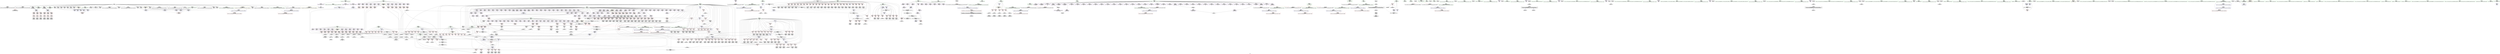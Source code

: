 digraph "SVFG" {
	label="SVFG";

	Node0x55a370826400 [shape=record,color=grey,label="{NodeID: 0\nNullPtr}"];
	Node0x55a370826400 -> Node0x55a37086ca60[style=solid];
	Node0x55a370826400 -> Node0x55a37086cb60[style=solid];
	Node0x55a370826400 -> Node0x55a37086cc30[style=solid];
	Node0x55a370826400 -> Node0x55a3708414b0[style=solid];
	Node0x55a370826400 -> Node0x55a370841580[style=solid];
	Node0x55a370826400 -> Node0x55a370841650[style=solid];
	Node0x55a370826400 -> Node0x55a370841720[style=solid];
	Node0x55a370826400 -> Node0x55a3708417f0[style=solid];
	Node0x55a370826400 -> Node0x55a3708418c0[style=solid];
	Node0x55a370826400 -> Node0x55a370841990[style=solid];
	Node0x55a370826400 -> Node0x55a370841a60[style=solid];
	Node0x55a370826400 -> Node0x55a370841b30[style=solid];
	Node0x55a370826400 -> Node0x55a370871400[style=solid];
	Node0x55a370826400 -> Node0x55a370871490[style=solid];
	Node0x55a370826400 -> Node0x55a370871520[style=solid];
	Node0x55a370826400 -> Node0x55a3708715f0[style=solid];
	Node0x55a370826400 -> Node0x55a3708716c0[style=solid];
	Node0x55a370826400 -> Node0x55a370871790[style=solid];
	Node0x55a370826400 -> Node0x55a370871860[style=solid];
	Node0x55a370826400 -> Node0x55a370871930[style=solid];
	Node0x55a370826400 -> Node0x55a370871a00[style=solid];
	Node0x55a370826400 -> Node0x55a370871ad0[style=solid];
	Node0x55a370826400 -> Node0x55a370871ba0[style=solid];
	Node0x55a370826400 -> Node0x55a370871c70[style=solid];
	Node0x55a370826400 -> Node0x55a370871d40[style=solid];
	Node0x55a370826400 -> Node0x55a370871e10[style=solid];
	Node0x55a370826400 -> Node0x55a370871ee0[style=solid];
	Node0x55a370826400 -> Node0x55a370871fb0[style=solid];
	Node0x55a370826400 -> Node0x55a370872080[style=solid];
	Node0x55a370826400 -> Node0x55a370895b70[style=solid];
	Node0x55a3708856c0 [shape=record,color=grey,label="{NodeID: 941\n489 = Binary(484, 488, )\n}"];
	Node0x55a3708856c0 -> Node0x55a370885b40[style=solid];
	Node0x55a3708814c0 [shape=record,color=blue,label="{NodeID: 775\n1121\<--1118\n__rhs.addr\<--__rhs\n_ZSteqIcSt11char_traitsIcESaIcEEbRKNSt7__cxx1112basic_stringIT_T0_T1_EEPKS5_\n}"];
	Node0x55a3708814c0 -> Node0x55a3708951d0[style=dashed];
	Node0x55a370890640 [shape=record,color=red,label="{NodeID: 609\n448\<--191\n\<--x\nmain\n}"];
	Node0x55a370890640 -> Node0x55a370885540[style=solid];
	Node0x55a3708782d0 [shape=record,color=purple,label="{NodeID: 443\n788\<--26\narrayidx307\<--que\nmain\n}"];
	Node0x55a3708782d0 -> Node0x55a370894400[style=solid];
	Node0x55a37087b820 [shape=record,color=purple,label="{NodeID: 277\n435\<--13\narrayidx103\<--dx\nmain\n}"];
	Node0x55a37087b820 -> Node0x55a370892110[style=solid];
	Node0x55a370841990 [shape=record,color=black,label="{NodeID: 111\n745\<--3\n\<--dummyVal\nmain\n}"];
	Node0x55a370841990 -> Node0x55a370897810[style=solid];
	Node0x55a370896220 [shape=record,color=blue,label="{NodeID: 720\n4\<--222\nT\<--dec\nmain\n}"];
	Node0x55a370896220 -> Node0x55a3708892e0[style=dashed];
	Node0x55a370896220 -> Node0x55a370896220[style=dashed];
	Node0x55a37088d990 [shape=record,color=red,label="{NodeID: 554\n428\<--185\n\<--i\nmain\n}"];
	Node0x55a37088d990 -> Node0x55a3708af0c0[style=solid];
	Node0x55a370875620 [shape=record,color=purple,label="{NodeID: 388\n148\<--26\narrayidx25\<--que\n_Z3cmpRKiS0_\n}"];
	Node0x55a370870c40 [shape=record,color=black,label="{NodeID: 222\n657\<--656\nidxprom231\<--\nmain\n}"];
	Node0x55a37086cfd0 [shape=record,color=green,label="{NodeID: 56\n191\<--192\nx\<--x_field_insensitive\nmain\n}"];
	Node0x55a37086cfd0 -> Node0x55a370890570[style=solid];
	Node0x55a37086cfd0 -> Node0x55a370890640[style=solid];
	Node0x55a37086cfd0 -> Node0x55a370890710[style=solid];
	Node0x55a37086cfd0 -> Node0x55a3708907e0[style=solid];
	Node0x55a37086cfd0 -> Node0x55a3708908b0[style=solid];
	Node0x55a37086cfd0 -> Node0x55a370890980[style=solid];
	Node0x55a37086cfd0 -> Node0x55a370890a50[style=solid];
	Node0x55a37086cfd0 -> Node0x55a370890b20[style=solid];
	Node0x55a37086cfd0 -> Node0x55a370896d80[style=solid];
	Node0x55a3708b05c0 [shape=record,color=grey,label="{NodeID: 997\n619 = cmp(618, 5, )\n}"];
	Node0x55a3708933c0 [shape=record,color=red,label="{NodeID: 665\n605\<--604\n\<--arrayidx201\nmain\n}"];
	Node0x55a3708933c0 -> Node0x55a370887c40[style=solid];
	Node0x55a37088ace0 [shape=record,color=red,label="{NodeID: 499\n710\<--28\n\<--front\nmain\n}"];
	Node0x55a37088ace0 -> Node0x55a370879600[style=solid];
	Node0x55a37087e5a0 [shape=record,color=purple,label="{NodeID: 333\n894\<--19\narrayidx369\<--mark\nmain\n}"];
	Node0x55a370873e90 [shape=record,color=black,label="{NodeID: 167\n340\<--339\nidxprom49\<--\nmain\n}"];
	Node0x55a37085f730 [shape=record,color=green,label="{NodeID: 1\n5\<--1\n\<--dummyObj\nCan only get source location for instruction, argument, global var or function.}"];
	Node0x55a370885840 [shape=record,color=grey,label="{NodeID: 942\n476 = Binary(471, 475, )\n}"];
	Node0x55a370885840 -> Node0x55a3708a5cb0[style=solid];
	Node0x55a370881590 [shape=record,color=blue,label="{NodeID: 776\n1155\<--1154\n__t.addr\<--__t\n_ZSt4moveIRNSt7__cxx1112basic_stringIcSt11char_traitsIcESaIcEEEEONSt16remove_referenceIT_E4typeEOS8_\n}"];
	Node0x55a370881590 -> Node0x55a3708952a0[style=dashed];
	Node0x55a370890710 [shape=record,color=red,label="{NodeID: 610\n471\<--191\n\<--x\nmain\n}"];
	Node0x55a370890710 -> Node0x55a370885840[style=solid];
	Node0x55a3708783a0 [shape=record,color=purple,label="{NodeID: 444\n794\<--26\narrayidx311\<--que\nmain\n}"];
	Node0x55a37087b8f0 [shape=record,color=purple,label="{NodeID: 278\n451\<--13\narrayidx113\<--dx\nmain\n}"];
	Node0x55a37087b8f0 -> Node0x55a3708922b0[style=solid];
	Node0x55a370841a60 [shape=record,color=black,label="{NodeID: 112\n747\<--3\n\<--dummyVal\nmain\n}"];
	Node0x55a370841a60 -> Node0x55a3708978e0[style=solid];
	Node0x55a3708962f0 [shape=record,color=blue,label="{NodeID: 721\n185\<--5\ni\<--\nmain\n}"];
	Node0x55a3708962f0 -> Node0x55a37088ce30[style=dashed];
	Node0x55a3708962f0 -> Node0x55a37088cf00[style=dashed];
	Node0x55a3708962f0 -> Node0x55a37088cfd0[style=dashed];
	Node0x55a3708962f0 -> Node0x55a3708963c0[style=dashed];
	Node0x55a3708962f0 -> Node0x55a370896560[style=dashed];
	Node0x55a37088da60 [shape=record,color=red,label="{NodeID: 555\n433\<--185\n\<--i\nmain\n}"];
	Node0x55a37088da60 -> Node0x55a370874b90[style=solid];
	Node0x55a3708756f0 [shape=record,color=purple,label="{NodeID: 389\n149\<--26\narrayidx26\<--que\n_Z3cmpRKiS0_\n}"];
	Node0x55a3708756f0 -> Node0x55a37088cbc0[style=solid];
	Node0x55a370870d10 [shape=record,color=black,label="{NodeID: 223\n665\<--664\nidxprom235\<--\nmain\n}"];
	Node0x55a37086d0a0 [shape=record,color=green,label="{NodeID: 57\n193\<--194\ny\<--y_field_insensitive\nmain\n}"];
	Node0x55a37086d0a0 -> Node0x55a370890bf0[style=solid];
	Node0x55a37086d0a0 -> Node0x55a370890cc0[style=solid];
	Node0x55a37086d0a0 -> Node0x55a370890d90[style=solid];
	Node0x55a37086d0a0 -> Node0x55a370890e60[style=solid];
	Node0x55a37086d0a0 -> Node0x55a370890f30[style=solid];
	Node0x55a37086d0a0 -> Node0x55a370891000[style=solid];
	Node0x55a37086d0a0 -> Node0x55a3708910d0[style=solid];
	Node0x55a37086d0a0 -> Node0x55a3708911a0[style=solid];
	Node0x55a37086d0a0 -> Node0x55a370896e50[style=solid];
	Node0x55a3708b0740 [shape=record,color=grey,label="{NodeID: 998\n455 = cmp(453, 454, )\n}"];
	Node0x55a370893490 [shape=record,color=red,label="{NodeID: 666\n629\<--628\n\<--arrayidx214\nmain\n}"];
	Node0x55a370893490 -> Node0x55a370886a40[style=solid];
	Node0x55a37088adb0 [shape=record,color=red,label="{NodeID: 500\n717\<--28\n\<--front\nmain\n}"];
	Node0x55a37088adb0 -> Node0x55a3708797a0[style=solid];
	Node0x55a37087e670 [shape=record,color=purple,label="{NodeID: 334\n897\<--19\narrayidx371\<--mark\nmain\n}"];
	Node0x55a370873f60 [shape=record,color=black,label="{NodeID: 168\n344\<--343\nidxprom51\<--\nmain\n}"];
	Node0x55a37086a560 [shape=record,color=green,label="{NodeID: 2\n25\<--1\n__dso_handle\<--dummyObj\nGlob }"];
	Node0x55a3708859c0 [shape=record,color=grey,label="{NodeID: 943\n918 = Binary(917, 304, )\n}"];
	Node0x55a3708859c0 -> Node0x55a37087ad90[style=solid];
	Node0x55a3708907e0 [shape=record,color=red,label="{NodeID: 611\n497\<--191\n\<--x\nmain\n}"];
	Node0x55a3708907e0 -> Node0x55a3708a65b0[style=solid];
	Node0x55a370878470 [shape=record,color=purple,label="{NodeID: 445\n795\<--26\narrayidx312\<--que\nmain\n}"];
	Node0x55a370878470 -> Node0x55a3708944d0[style=solid];
	Node0x55a37087b9c0 [shape=record,color=purple,label="{NodeID: 279\n474\<--13\narrayidx126\<--dx\nmain\n}"];
	Node0x55a37087b9c0 -> Node0x55a370892450[style=solid];
	Node0x55a370841b30 [shape=record,color=black,label="{NodeID: 113\n751\<--3\n\<--dummyVal\nmain\n}"];
	Node0x55a3708963c0 [shape=record,color=blue,label="{NodeID: 722\n185\<--243\ni\<--inc\nmain\n}"];
	Node0x55a3708963c0 -> Node0x55a37088ce30[style=dashed];
	Node0x55a3708963c0 -> Node0x55a37088cf00[style=dashed];
	Node0x55a3708963c0 -> Node0x55a37088cfd0[style=dashed];
	Node0x55a3708963c0 -> Node0x55a3708963c0[style=dashed];
	Node0x55a3708963c0 -> Node0x55a370896560[style=dashed];
	Node0x55a37088db30 [shape=record,color=red,label="{NodeID: 556\n441\<--185\n\<--i\nmain\n}"];
	Node0x55a37088db30 -> Node0x55a370874c60[style=solid];
	Node0x55a3708757c0 [shape=record,color=purple,label="{NodeID: 390\n312\<--26\narrayidx32\<--que\nmain\n}"];
	Node0x55a370870de0 [shape=record,color=black,label="{NodeID: 224\n669\<--668\nidxprom238\<--\nmain\n}"];
	Node0x55a370917580 [shape=record,color=black,label="{NodeID: 1165\n1154 = PHI(1027, )\n0th arg _ZSt4moveIRNSt7__cxx1112basic_stringIcSt11char_traitsIcESaIcEEEEONSt16remove_referenceIT_E4typeEOS8_ }"];
	Node0x55a370917580 -> Node0x55a370881590[style=solid];
	Node0x55a37086d170 [shape=record,color=green,label="{NodeID: 58\n195\<--196\nval\<--val_field_insensitive\nmain\n}"];
	Node0x55a37086d170 -> Node0x55a370891270[style=solid];
	Node0x55a37086d170 -> Node0x55a370896f20[style=solid];
	Node0x55a3708b08c0 [shape=record,color=grey,label="{NodeID: 999\n464 = cmp(462, 463, )\n}"];
	Node0x55a370893560 [shape=record,color=red,label="{NodeID: 667\n637\<--636\n\<--arrayidx219\nmain\n}"];
	Node0x55a370893560 -> Node0x55a3708a56b0[style=solid];
	Node0x55a37088ae80 [shape=record,color=red,label="{NodeID: 501\n724\<--28\n\<--front\nmain\n}"];
	Node0x55a37088ae80 -> Node0x55a370879940[style=solid];
	Node0x55a37087e740 [shape=record,color=purple,label="{NodeID: 335\n901\<--19\narrayidx374\<--mark\nmain\n}"];
	Node0x55a37087e740 -> Node0x55a3708948e0[style=solid];
	Node0x55a370874030 [shape=record,color=black,label="{NodeID: 169\n347\<--346\nidxprom53\<--\nmain\n}"];
	Node0x55a370840990 [shape=record,color=green,label="{NodeID: 3\n32\<--1\n.str\<--dummyObj\nGlob }"];
	Node0x55a370885b40 [shape=record,color=grey,label="{NodeID: 944\n494 = Binary(489, 493, )\n}"];
	Node0x55a370885b40 -> Node0x55a3708affc0[style=solid];
	Node0x55a3708908b0 [shape=record,color=red,label="{NodeID: 612\n526\<--191\n\<--x\nmain\n}"];
	Node0x55a3708908b0 -> Node0x55a370886d40[style=solid];
	Node0x55a370878540 [shape=record,color=purple,label="{NodeID: 446\n801\<--26\narrayidx316\<--que\nmain\n}"];
	Node0x55a37087ba90 [shape=record,color=purple,label="{NodeID: 280\n479\<--13\narrayidx129\<--dx\nmain\n}"];
	Node0x55a37087ba90 -> Node0x55a370892520[style=solid];
	Node0x55a370871400 [shape=record,color=black,label="{NodeID: 114\n752\<--3\n\<--dummyVal\nmain\n}"];
	Node0x55a370871400 -> Node0x55a3708979b0[style=solid];
	Node0x55a370896490 [shape=record,color=blue,label="{NodeID: 723\n28\<--5\nfront\<--\nmain\n}"];
	Node0x55a370896490 -> Node0x55a3708e8820[style=dashed];
	Node0x55a37088dc00 [shape=record,color=red,label="{NodeID: 557\n449\<--185\n\<--i\nmain\n}"];
	Node0x55a37088dc00 -> Node0x55a370874d30[style=solid];
	Node0x55a370875890 [shape=record,color=purple,label="{NodeID: 391\n313\<--26\narrayidx33\<--que\nmain\n}"];
	Node0x55a370875890 -> Node0x55a3708967d0[style=solid];
	Node0x55a370870eb0 [shape=record,color=black,label="{NodeID: 225\n672\<--671\nidxprom240\<--\nmain\n}"];
	Node0x55a370916fe0 [shape=record,color=black,label="{NodeID: 1166\n1016 = PHI(201, )\n0th arg _ZStplIcSt11char_traitsIcESaIcEENSt7__cxx1112basic_stringIT_T0_T1_EEOS8_S5_ }"];
	Node0x55a37086d240 [shape=record,color=green,label="{NodeID: 59\n197\<--198\nlast\<--last_field_insensitive\nmain\n|{<s0>13}}"];
	Node0x55a37086d240:s0 -> Node0x55a37091d4a0[style=solid,color=red];
	Node0x55a3708b0a40 [shape=record,color=grey,label="{NodeID: 1000\n469 = cmp(468, 430, )\n}"];
	Node0x55a370893630 [shape=record,color=red,label="{NodeID: 668\n641\<--640\n\<--arrayidx222\nmain\n|{<s0>13}}"];
	Node0x55a370893630:s0 -> Node0x55a37091d5b0[style=solid,color=red];
	Node0x55a37088af50 [shape=record,color=red,label="{NodeID: 502\n734\<--28\n\<--front\nmain\n}"];
	Node0x55a37088af50 -> Node0x55a3708a5e30[style=solid];
	Node0x55a37087e810 [shape=record,color=purple,label="{NodeID: 336\n52\<--22\n\<--_Z3ansB5cxx11\n__cxx_global_var_init\n}"];
	Node0x55a37087e810 -> Node0x55a3708a4570[style=solid];
	Node0x55a370874100 [shape=record,color=black,label="{NodeID: 170\n350\<--349\nidxprom55\<--\nmain\n}"];
	Node0x55a370840a20 [shape=record,color=green,label="{NodeID: 4\n34\<--1\n.str.1\<--dummyObj\nGlob }"];
	Node0x55a370885cc0 [shape=record,color=grey,label="{NodeID: 945\n932 = Binary(931, 304, )\n}"];
	Node0x55a370885cc0 -> Node0x55a37087b000[style=solid];
	Node0x55a370890980 [shape=record,color=red,label="{NodeID: 613\n555\<--191\n\<--x\nmain\n}"];
	Node0x55a370890980 -> Node0x55a370886bc0[style=solid];
	Node0x55a370878610 [shape=record,color=purple,label="{NodeID: 447\n802\<--26\narrayidx317\<--que\nmain\n}"];
	Node0x55a370878610 -> Node0x55a3708945a0[style=solid];
	Node0x55a37087bb60 [shape=record,color=purple,label="{NodeID: 281\n500\<--13\narrayidx142\<--dx\nmain\n}"];
	Node0x55a37087bb60 -> Node0x55a370892790[style=solid];
	Node0x55a370871490 [shape=record,color=black,label="{NodeID: 115\n754\<--3\n\<--dummyVal\nmain\n}"];
	Node0x55a370871490 -> Node0x55a370897a80[style=solid];
	Node0x55a370896560 [shape=record,color=blue,label="{NodeID: 724\n185\<--5\ni\<--\nmain\n}"];
	Node0x55a370896560 -> Node0x55a37088d0a0[style=dashed];
	Node0x55a370896560 -> Node0x55a37088d170[style=dashed];
	Node0x55a370896560 -> Node0x55a37088d240[style=dashed];
	Node0x55a370896560 -> Node0x55a37088d310[style=dashed];
	Node0x55a370896560 -> Node0x55a37088d3e0[style=dashed];
	Node0x55a370896560 -> Node0x55a37088d4b0[style=dashed];
	Node0x55a370896560 -> Node0x55a37088d580[style=dashed];
	Node0x55a370896560 -> Node0x55a37088d650[style=dashed];
	Node0x55a370896560 -> Node0x55a37088d720[style=dashed];
	Node0x55a370896560 -> Node0x55a37088d7f0[style=dashed];
	Node0x55a370896560 -> Node0x55a37088d8c0[style=dashed];
	Node0x55a370896560 -> Node0x55a370896be0[style=dashed];
	Node0x55a370896560 -> Node0x55a370896ff0[style=dashed];
	Node0x55a370896560 -> Node0x55a370897f60[style=dashed];
	Node0x55a370896560 -> Node0x55a3708d8b10[style=dashed];
	Node0x55a37088dcd0 [shape=record,color=red,label="{NodeID: 558\n458\<--185\n\<--i\nmain\n}"];
	Node0x55a37088dcd0 -> Node0x55a370874e00[style=solid];
	Node0x55a370875960 [shape=record,color=purple,label="{NodeID: 392\n318\<--26\narrayidx35\<--que\nmain\n}"];
	Node0x55a370870f80 [shape=record,color=black,label="{NodeID: 226\n676\<--675\nidxprom243\<--\nmain\n}"];
	Node0x55a37091a980 [shape=record,color=black,label="{NodeID: 1167\n169 = PHI()\n}"];
	Node0x55a37091a980 -> Node0x55a3708af240[style=solid];
	Node0x55a37086d310 [shape=record,color=green,label="{NodeID: 60\n199\<--200\nval2\<--val2_field_insensitive\nmain\n}"];
	Node0x55a37086d310 -> Node0x55a370891340[style=solid];
	Node0x55a37086d310 -> Node0x55a370891410[style=solid];
	Node0x55a37086d310 -> Node0x55a3708914e0[style=solid];
	Node0x55a37086d310 -> Node0x55a370897190[style=solid];
	Node0x55a3708b0bc0 [shape=record,color=grey,label="{NodeID: 1001\n866 = cmp(863, 5, )\n}"];
	Node0x55a370893700 [shape=record,color=red,label="{NodeID: 669\n649\<--648\n\<--arrayidx225\nmain\n}"];
	Node0x55a370893700 -> Node0x55a370870aa0[style=solid];
	Node0x55a37088b020 [shape=record,color=red,label="{NodeID: 503\n758\<--28\n\<--front\nmain\n}"];
	Node0x55a37088b020 -> Node0x55a370879ae0[style=solid];
	Node0x55a37087e8e0 [shape=record,color=purple,label="{NodeID: 337\n59\<--22\n\<--_Z3ansB5cxx11\n__cxx_global_var_init\n}"];
	Node0x55a3708741d0 [shape=record,color=black,label="{NodeID: 171\n353\<--352\nidxprom57\<--\nmain\n}"];
	Node0x55a37083d120 [shape=record,color=green,label="{NodeID: 5\n36\<--1\n.str.2\<--dummyObj\nGlob }"];
	Node0x55a370885e40 [shape=record,color=grey,label="{NodeID: 946\n302 = Binary(301, 275, )\n}"];
	Node0x55a370885e40 -> Node0x55a370885fc0[style=solid];
	Node0x55a370890a50 [shape=record,color=red,label="{NodeID: 614\n580\<--191\n\<--x\nmain\n}"];
	Node0x55a370890a50 -> Node0x55a370886ec0[style=solid];
	Node0x55a3708786e0 [shape=record,color=purple,label="{NodeID: 448\n812\<--26\narrayidx323\<--que\nmain\n}"];
	Node0x55a37087bc30 [shape=record,color=purple,label="{NodeID: 282\n505\<--13\narrayidx145\<--dx\nmain\n}"];
	Node0x55a37087bc30 -> Node0x55a370892860[style=solid];
	Node0x55a370871520 [shape=record,color=black,label="{NodeID: 116\n962\<--3\n\<--dummyVal\nmain\n}"];
	Node0x55a370896630 [shape=record,color=blue,label="{NodeID: 725\n187\<--5\nj\<--\nmain\n}"];
	Node0x55a370896630 -> Node0x55a37088ede0[style=dashed];
	Node0x55a370896630 -> Node0x55a37088eeb0[style=dashed];
	Node0x55a370896630 -> Node0x55a37088ef80[style=dashed];
	Node0x55a370896630 -> Node0x55a37088f050[style=dashed];
	Node0x55a370896630 -> Node0x55a37088f120[style=dashed];
	Node0x55a370896630 -> Node0x55a37088f1f0[style=dashed];
	Node0x55a370896630 -> Node0x55a37088f2c0[style=dashed];
	Node0x55a370896630 -> Node0x55a37088f390[style=dashed];
	Node0x55a370896630 -> Node0x55a37088f460[style=dashed];
	Node0x55a370896630 -> Node0x55a37088f530[style=dashed];
	Node0x55a370896630 -> Node0x55a37088f600[style=dashed];
	Node0x55a370896630 -> Node0x55a370896630[style=dashed];
	Node0x55a370896630 -> Node0x55a370896b10[style=dashed];
	Node0x55a370896630 -> Node0x55a3708d9010[style=dashed];
	Node0x55a370896630 -> Node0x55a3708e1020[style=dashed];
	Node0x55a370896630 -> Node0x55a3708e1f20[style=dashed];
	Node0x55a37088dda0 [shape=record,color=red,label="{NodeID: 559\n472\<--185\n\<--i\nmain\n}"];
	Node0x55a37088dda0 -> Node0x55a370874ed0[style=solid];
	Node0x55a370875a30 [shape=record,color=purple,label="{NodeID: 393\n319\<--26\narrayidx36\<--que\nmain\n}"];
	Node0x55a370875a30 -> Node0x55a3708968a0[style=solid];
	Node0x55a370871050 [shape=record,color=black,label="{NodeID: 227\n679\<--678\nidxprom245\<--\nmain\n}"];
	Node0x55a37091aae0 [shape=record,color=black,label="{NodeID: 1168\n153 = PHI(158, )\n}"];
	Node0x55a37091aae0 -> Node0x55a370872be0[style=solid];
	Node0x55a37086d3e0 [shape=record,color=green,label="{NodeID: 61\n201\<--202\ntmp\<--tmp_field_insensitive\nmain\n|{<s0>14|<s1>21}}"];
	Node0x55a37086d3e0:s0 -> Node0x55a370916fe0[style=solid,color=red];
	Node0x55a37086d3e0:s1 -> Node0x55a37091d0c0[style=solid,color=red];
	Node0x55a3708b0d40 [shape=record,color=grey,label="{NodeID: 1002\n523 = cmp(521, 522, )\n}"];
	Node0x55a3708937d0 [shape=record,color=red,label="{NodeID: 670\n656\<--655\n\<--arrayidx230\nmain\n}"];
	Node0x55a3708937d0 -> Node0x55a370870c40[style=solid];
	Node0x55a37088b0f0 [shape=record,color=red,label="{NodeID: 504\n765\<--28\n\<--front\nmain\n}"];
	Node0x55a37088b0f0 -> Node0x55a370879c80[style=solid];
	Node0x55a37087e9b0 [shape=record,color=purple,label="{NodeID: 338\n60\<--22\n\<--_Z3ansB5cxx11\n__cxx_global_var_init\n}"];
	Node0x55a37087e9b0 -> Node0x55a370888840[style=solid];
	Node0x55a3708742a0 [shape=record,color=black,label="{NodeID: 172\n356\<--355\nconv59\<--\nmain\n}"];
	Node0x55a3708742a0 -> Node0x55a3708865c0[style=solid];
	Node0x55a37083d1e0 [shape=record,color=green,label="{NodeID: 6\n38\<--1\n.str.3\<--dummyObj\nGlob }"];
	Node0x55a370885fc0 [shape=record,color=grey,label="{NodeID: 947\n303 = Binary(302, 304, )\n}"];
	Node0x55a370885fc0 -> Node0x55a370873810[style=solid];
	Node0x55a370890b20 [shape=record,color=red,label="{NodeID: 615\n625\<--191\n\<--x\nmain\n}"];
	Node0x55a370890b20 -> Node0x55a370886a40[style=solid];
	Node0x55a3708787b0 [shape=record,color=purple,label="{NodeID: 449\n813\<--26\narrayidx324\<--que\nmain\n}"];
	Node0x55a3708787b0 -> Node0x55a370894670[style=solid];
	Node0x55a37087bd00 [shape=record,color=purple,label="{NodeID: 283\n529\<--13\narrayidx158\<--dx\nmain\n}"];
	Node0x55a37087bd00 -> Node0x55a370892ad0[style=solid];
	Node0x55a3708715f0 [shape=record,color=black,label="{NodeID: 117\n963\<--3\n\<--dummyVal\nmain\n}"];
	Node0x55a3708715f0 -> Node0x55a370898100[style=solid];
	Node0x55a370896700 [shape=record,color=blue,label="{NodeID: 726\n306\<--308\narrayidx30\<--\nmain\n}"];
	Node0x55a370896700 -> Node0x55a3708ea620[style=dashed];
	Node0x55a37088de70 [shape=record,color=red,label="{NodeID: 560\n485\<--185\n\<--i\nmain\n}"];
	Node0x55a37088de70 -> Node0x55a370875070[style=solid];
	Node0x55a370875b00 [shape=record,color=purple,label="{NodeID: 394\n333\<--26\narrayidx45\<--que\nmain\n}"];
	Node0x55a370871120 [shape=record,color=black,label="{NodeID: 228\n683\<--682\nidxprom248\<--\nmain\n}"];
	Node0x55a37091acb0 [shape=record,color=black,label="{NodeID: 1169\n63 = PHI()\n}"];
	Node0x55a37086d4b0 [shape=record,color=green,label="{NodeID: 62\n203\<--204\nref.tmp\<--ref.tmp_field_insensitive\nmain\n|{<s0>13|<s1>14}}"];
	Node0x55a37086d4b0:s0 -> Node0x55a37091d240[style=solid,color=red];
	Node0x55a37086d4b0:s1 -> Node0x55a37091c820[style=solid,color=red];
	Node0x55a3708938a0 [shape=record,color=red,label="{NodeID: 671\n659\<--658\n\<--arrayidx232\nmain\n|{<s0>14}}"];
	Node0x55a3708938a0:s0 -> Node0x55a37091c9f0[style=solid,color=red];
	Node0x55a37088b1c0 [shape=record,color=red,label="{NodeID: 505\n772\<--28\n\<--front\nmain\n}"];
	Node0x55a37088b1c0 -> Node0x55a370879e20[style=solid];
	Node0x55a37087ea80 [shape=record,color=purple,label="{NodeID: 339\n76\<--22\n\<--_Z3ansB5cxx11\n__cxx_global_array_dtor\n}"];
	Node0x55a370874370 [shape=record,color=black,label="{NodeID: 173\n359\<--358\nidxprom62\<--add61\nmain\n}"];
	Node0x55a37083d2a0 [shape=record,color=green,label="{NodeID: 7\n40\<--1\n.str.4\<--dummyObj\nGlob }"];
	Node0x55a370886140 [shape=record,color=grey,label="{NodeID: 948\n849 = Binary(848, 215, )\n}"];
	Node0x55a370886140 -> Node0x55a370897cf0[style=solid];
	Node0x55a370890bf0 [shape=record,color=red,label="{NodeID: 616\n440\<--193\n\<--y\nmain\n}"];
	Node0x55a370890bf0 -> Node0x55a370885240[style=solid];
	Node0x55a370878880 [shape=record,color=purple,label="{NodeID: 450\n819\<--26\narrayidx328\<--que\nmain\n}"];
	Node0x55a37087bdd0 [shape=record,color=purple,label="{NodeID: 284\n534\<--13\narrayidx161\<--dx\nmain\n}"];
	Node0x55a37087bdd0 -> Node0x55a370892ba0[style=solid];
	Node0x55a3708716c0 [shape=record,color=black,label="{NodeID: 118\n965\<--3\n\<--dummyVal\nmain\n}"];
	Node0x55a3708716c0 -> Node0x55a3708981d0[style=solid];
	Node0x55a3708967d0 [shape=record,color=blue,label="{NodeID: 727\n313\<--309\narrayidx33\<--\nmain\n}"];
	Node0x55a3708967d0 -> Node0x55a3708968a0[style=dashed];
	Node0x55a37088df40 [shape=record,color=red,label="{NodeID: 561\n498\<--185\n\<--i\nmain\n}"];
	Node0x55a37088df40 -> Node0x55a370875210[style=solid];
	Node0x55a370875bd0 [shape=record,color=purple,label="{NodeID: 395\n334\<--26\narrayidx46\<--que\nmain\n}"];
	Node0x55a370875bd0 -> Node0x55a370896970[style=solid];
	Node0x55a3708711f0 [shape=record,color=black,label="{NodeID: 229\n689\<--688\nidxprom252\<--\nmain\n}"];
	Node0x55a37091ad80 [shape=record,color=black,label="{NodeID: 1170\n217 = PHI()\n}"];
	Node0x55a37086d580 [shape=record,color=green,label="{NodeID: 63\n205\<--206\nexn.slot\<--exn.slot_field_insensitive\nmain\n}"];
	Node0x55a37086d580 -> Node0x55a3708915b0[style=solid];
	Node0x55a37086d580 -> Node0x55a370897670[style=solid];
	Node0x55a37086d580 -> Node0x55a370897810[style=solid];
	Node0x55a37086d580 -> Node0x55a3708979b0[style=solid];
	Node0x55a37086d580 -> Node0x55a370898100[style=solid];
	Node0x55a37086d580 -> Node0x55a3708982a0[style=solid];
	Node0x55a370893970 [shape=record,color=red,label="{NodeID: 672\n668\<--667\n\<--arrayidx237\nmain\n}"];
	Node0x55a370893970 -> Node0x55a370870de0[style=solid];
	Node0x55a37088b290 [shape=record,color=red,label="{NodeID: 506\n785\<--28\n\<--front\nmain\n}"];
	Node0x55a37088b290 -> Node0x55a370879fc0[style=solid];
	Node0x55a37087eb50 [shape=record,color=purple,label="{NodeID: 340\n77\<--22\n\<--_Z3ansB5cxx11\n__cxx_global_array_dtor\n}"];
	Node0x55a37087eb50 -> Node0x55a3708a3fd0[style=solid];
	Node0x55a370874440 [shape=record,color=black,label="{NodeID: 174\n385\<--384\nidxprom75\<--\nmain\n}"];
	Node0x55a37083ed60 [shape=record,color=green,label="{NodeID: 8\n42\<--1\n.str.5\<--dummyObj\nGlob }"];
	Node0x55a3708862c0 [shape=record,color=grey,label="{NodeID: 949\n358 = Binary(357, 304, )\n}"];
	Node0x55a3708862c0 -> Node0x55a370874370[style=solid];
	Node0x55a370890cc0 [shape=record,color=red,label="{NodeID: 617\n457\<--193\n\<--y\nmain\n}"];
	Node0x55a370890cc0 -> Node0x55a370887040[style=solid];
	Node0x55a370878950 [shape=record,color=purple,label="{NodeID: 451\n820\<--26\narrayidx329\<--que\nmain\n}"];
	Node0x55a370878950 -> Node0x55a370894740[style=solid];
	Node0x55a37087bea0 [shape=record,color=purple,label="{NodeID: 285\n558\<--13\narrayidx176\<--dx\nmain\n}"];
	Node0x55a37087bea0 -> Node0x55a370892ee0[style=solid];
	Node0x55a370871790 [shape=record,color=black,label="{NodeID: 119\n969\<--3\n\<--dummyVal\nmain\n}"];
	Node0x55a3708968a0 [shape=record,color=blue,label="{NodeID: 728\n319\<--315\narrayidx36\<--\nmain\n}"];
	Node0x55a3708968a0 -> Node0x55a370896970[style=dashed];
	Node0x55a37088e010 [shape=record,color=red,label="{NodeID: 562\n512\<--185\n\<--i\nmain\n}"];
	Node0x55a37088e010 -> Node0x55a37086f4b0[style=solid];
	Node0x55a370875ca0 [shape=record,color=purple,label="{NodeID: 396\n386\<--26\narrayidx76\<--que\nmain\n}"];
	Node0x55a3708712c0 [shape=record,color=black,label="{NodeID: 230\n693\<--692\nidxprom255\<--\nmain\n}"];
	Node0x55a37091ae50 [shape=record,color=black,label="{NodeID: 1171\n228 = PHI()\n}"];
	Node0x55a37086d650 [shape=record,color=green,label="{NodeID: 64\n207\<--208\nehselector.slot\<--ehselector.slot_field_insensitive\nmain\n}"];
	Node0x55a37086d650 -> Node0x55a370891680[style=solid];
	Node0x55a37086d650 -> Node0x55a370897740[style=solid];
	Node0x55a37086d650 -> Node0x55a3708978e0[style=solid];
	Node0x55a37086d650 -> Node0x55a370897a80[style=solid];
	Node0x55a37086d650 -> Node0x55a3708981d0[style=solid];
	Node0x55a37086d650 -> Node0x55a370898370[style=solid];
	Node0x55a370893a40 [shape=record,color=red,label="{NodeID: 673\n675\<--674\n\<--arrayidx242\nmain\n}"];
	Node0x55a370893a40 -> Node0x55a370870f80[style=solid];
	Node0x55a37088b360 [shape=record,color=red,label="{NodeID: 507\n792\<--28\n\<--front\nmain\n}"];
	Node0x55a37088b360 -> Node0x55a37087a160[style=solid];
	Node0x55a37087ec20 [shape=record,color=purple,label="{NodeID: 341\n84\<--22\n\<--_Z3ansB5cxx11\n__cxx_global_array_dtor\n}"];
	Node0x55a37087ec20 -> Node0x55a370888540[style=solid];
	Node0x55a370874510 [shape=record,color=black,label="{NodeID: 175\n391\<--390\nidxprom78\<--\nmain\n}"];
	Node0x55a37083ee20 [shape=record,color=green,label="{NodeID: 9\n45\<--1\n\<--dummyObj\nCan only get source location for instruction, argument, global var or function.}"];
	Node0x55a370886440 [shape=record,color=grey,label="{NodeID: 950\n549 = Binary(544, 548, )\n}"];
	Node0x55a370886440 -> Node0x55a37086fa60[style=solid];
	Node0x55a370890d90 [shape=record,color=red,label="{NodeID: 618\n484\<--193\n\<--y\nmain\n}"];
	Node0x55a370890d90 -> Node0x55a3708856c0[style=solid];
	Node0x55a370878a20 [shape=record,color=purple,label="{NodeID: 452\n826\<--26\narrayidx333\<--que\nmain\n}"];
	Node0x55a37087bf70 [shape=record,color=purple,label="{NodeID: 286\n583\<--13\narrayidx189\<--dx\nmain\n}"];
	Node0x55a37087bf70 -> Node0x55a370893150[style=solid];
	Node0x55a370871860 [shape=record,color=black,label="{NodeID: 120\n970\<--3\n\<--dummyVal\nmain\n}"];
	Node0x55a370871860 -> Node0x55a3708982a0[style=solid];
	Node0x55a370896970 [shape=record,color=blue,label="{NodeID: 729\n334\<--330\narrayidx46\<--add43\nmain\n}"];
	Node0x55a370896970 -> Node0x55a3708eab20[style=dashed];
	Node0x55a37088e0e0 [shape=record,color=red,label="{NodeID: 563\n527\<--185\n\<--i\nmain\n}"];
	Node0x55a37088e0e0 -> Node0x55a37086f650[style=solid];
	Node0x55a370875d70 [shape=record,color=purple,label="{NodeID: 397\n387\<--26\narrayidx77\<--que\nmain\n}"];
	Node0x55a370875d70 -> Node0x55a370891c30[style=solid];
	Node0x55a370879300 [shape=record,color=black,label="{NodeID: 231\n696\<--695\nidxprom257\<--\nmain\n}"];
	Node0x55a37091af20 [shape=record,color=black,label="{NodeID: 1172\n240 = PHI()\n}"];
	Node0x55a37086d720 [shape=record,color=green,label="{NodeID: 65\n209\<--210\nret\<--ret_field_insensitive\nmain\n|{<s0>31|<s1>36}}"];
	Node0x55a37086d720:s0 -> Node0x55a37091cc00[style=solid,color=red];
	Node0x55a37086d720:s1 -> Node0x55a37091ceb0[style=solid,color=red];
	Node0x55a370893b10 [shape=record,color=red,label="{NodeID: 674\n682\<--681\n\<--arrayidx247\nmain\n}"];
	Node0x55a370893b10 -> Node0x55a370871120[style=solid];
	Node0x55a37088b430 [shape=record,color=red,label="{NodeID: 508\n799\<--28\n\<--front\nmain\n}"];
	Node0x55a37088b430 -> Node0x55a37087a300[style=solid];
	Node0x55a37087ecf0 [shape=record,color=purple,label="{NodeID: 342\n112\<--22\narrayidx3\<--_Z3ansB5cxx11\n_Z3cmpRKiS0_\n}"];
	Node0x55a3708745e0 [shape=record,color=black,label="{NodeID: 176\n397\<--396\nidxprom81\<--\nmain\n}"];
	Node0x55a3708f0240 [shape=record,color=yellow,style=double,label="{NodeID: 1117\n42V_1 = ENCHI(MR_42V_0)\npts\{206 \}\nFun[main]}"];
	Node0x55a3708f0240 -> Node0x55a370897670[style=dashed];
	Node0x55a3708f0240 -> Node0x55a370897810[style=dashed];
	Node0x55a3708f0240 -> Node0x55a3708979b0[style=dashed];
	Node0x55a3708f0240 -> Node0x55a370898100[style=dashed];
	Node0x55a3708f0240 -> Node0x55a3708982a0[style=dashed];
	Node0x55a37083ef20 [shape=record,color=green,label="{NodeID: 10\n215\<--1\n\<--dummyObj\nCan only get source location for instruction, argument, global var or function.}"];
	Node0x55a3708865c0 [shape=record,color=grey,label="{NodeID: 951\n357 = Binary(356, 275, )\n}"];
	Node0x55a3708865c0 -> Node0x55a3708862c0[style=solid];
	Node0x55a370890e60 [shape=record,color=red,label="{NodeID: 619\n511\<--193\n\<--y\nmain\n}"];
	Node0x55a370890e60 -> Node0x55a370887940[style=solid];
	Node0x55a370878af0 [shape=record,color=purple,label="{NodeID: 453\n827\<--26\narrayidx334\<--que\nmain\n}"];
	Node0x55a370878af0 -> Node0x55a370894810[style=solid];
	Node0x55a37087c040 [shape=record,color=purple,label="{NodeID: 287\n588\<--13\narrayidx192\<--dx\nmain\n}"];
	Node0x55a37087c040 -> Node0x55a370893220[style=solid];
	Node0x55a370871930 [shape=record,color=black,label="{NodeID: 121\n972\<--3\n\<--dummyVal\nmain\n}"];
	Node0x55a370871930 -> Node0x55a370898370[style=solid];
	Node0x55a370896a40 [shape=record,color=blue,label="{NodeID: 730\n28\<--365\nfront\<--inc65\nmain\n}"];
	Node0x55a370896a40 -> Node0x55a3708ea120[style=dashed];
	Node0x55a37088e1b0 [shape=record,color=red,label="{NodeID: 564\n540\<--185\n\<--i\nmain\n}"];
	Node0x55a37088e1b0 -> Node0x55a37086f8c0[style=solid];
	Node0x55a370875e40 [shape=record,color=purple,label="{NodeID: 398\n392\<--26\narrayidx79\<--que\nmain\n}"];
	Node0x55a370879390 [shape=record,color=black,label="{NodeID: 232\n700\<--699\nidxprom260\<--\nmain\n}"];
	Node0x55a37091aff0 [shape=record,color=black,label="{NodeID: 1173\n361 = PHI()\n}"];
	Node0x55a37086d7f0 [shape=record,color=green,label="{NodeID: 66\n211\<--212\nref.tmp358\<--ref.tmp358_field_insensitive\nmain\n}"];
	Node0x55a370893be0 [shape=record,color=red,label="{NodeID: 675\n685\<--684\n\<--arrayidx249\nmain\n}"];
	Node0x55a370893be0 -> Node0x55a3708afe40[style=solid];
	Node0x55a37088b500 [shape=record,color=red,label="{NodeID: 509\n810\<--28\n\<--front\nmain\n}"];
	Node0x55a37088b500 -> Node0x55a37087a4a0[style=solid];
	Node0x55a37087edc0 [shape=record,color=purple,label="{NodeID: 343\n120\<--22\narrayidx8\<--_Z3ansB5cxx11\n_Z3cmpRKiS0_\n}"];
	Node0x55a3708746b0 [shape=record,color=black,label="{NodeID: 177\n403\<--402\nidxprom84\<--\nmain\n}"];
	Node0x55a3708f0320 [shape=record,color=yellow,style=double,label="{NodeID: 1118\n44V_1 = ENCHI(MR_44V_0)\npts\{208 \}\nFun[main]}"];
	Node0x55a3708f0320 -> Node0x55a370897740[style=dashed];
	Node0x55a3708f0320 -> Node0x55a3708978e0[style=dashed];
	Node0x55a3708f0320 -> Node0x55a370897a80[style=dashed];
	Node0x55a3708f0320 -> Node0x55a3708981d0[style=dashed];
	Node0x55a3708f0320 -> Node0x55a370898370[style=dashed];
	Node0x55a37083f020 [shape=record,color=green,label="{NodeID: 11\n223\<--1\n\<--dummyObj\nCan only get source location for instruction, argument, global var or function.}"];
	Node0x55a370886740 [shape=record,color=grey,label="{NodeID: 952\n365 = Binary(364, 215, )\n}"];
	Node0x55a370886740 -> Node0x55a370896a40[style=solid];
	Node0x55a370890f30 [shape=record,color=red,label="{NodeID: 620\n539\<--193\n\<--y\nmain\n}"];
	Node0x55a370890f30 -> Node0x55a3708877c0[style=solid];
	Node0x55a370878bc0 [shape=record,color=purple,label="{NodeID: 454\n216\<--32\n\<--.str\nmain\n}"];
	Node0x55a37087c110 [shape=record,color=purple,label="{NodeID: 288\n628\<--13\narrayidx214\<--dx\nmain\n}"];
	Node0x55a37087c110 -> Node0x55a370893490[style=solid];
	Node0x55a370871a00 [shape=record,color=black,label="{NodeID: 122\n998\<--3\nlpad.val\<--dummyVal\nmain\n}"];
	Node0x55a370896b10 [shape=record,color=blue,label="{NodeID: 731\n187\<--370\nj\<--inc67\nmain\n}"];
	Node0x55a370896b10 -> Node0x55a37088ede0[style=dashed];
	Node0x55a370896b10 -> Node0x55a37088eeb0[style=dashed];
	Node0x55a370896b10 -> Node0x55a37088ef80[style=dashed];
	Node0x55a370896b10 -> Node0x55a37088f050[style=dashed];
	Node0x55a370896b10 -> Node0x55a37088f120[style=dashed];
	Node0x55a370896b10 -> Node0x55a37088f1f0[style=dashed];
	Node0x55a370896b10 -> Node0x55a37088f2c0[style=dashed];
	Node0x55a370896b10 -> Node0x55a37088f390[style=dashed];
	Node0x55a370896b10 -> Node0x55a37088f460[style=dashed];
	Node0x55a370896b10 -> Node0x55a37088f530[style=dashed];
	Node0x55a370896b10 -> Node0x55a37088f600[style=dashed];
	Node0x55a370896b10 -> Node0x55a370896630[style=dashed];
	Node0x55a370896b10 -> Node0x55a370896b10[style=dashed];
	Node0x55a370896b10 -> Node0x55a3708d9010[style=dashed];
	Node0x55a370896b10 -> Node0x55a3708e1020[style=dashed];
	Node0x55a370896b10 -> Node0x55a3708e1f20[style=dashed];
	Node0x55a37088e280 [shape=record,color=red,label="{NodeID: 565\n556\<--185\n\<--i\nmain\n}"];
	Node0x55a37088e280 -> Node0x55a37086fc00[style=solid];
	Node0x55a370875f10 [shape=record,color=purple,label="{NodeID: 399\n393\<--26\narrayidx80\<--que\nmain\n}"];
	Node0x55a370875f10 -> Node0x55a370891d00[style=solid];
	Node0x55a370879460 [shape=record,color=black,label="{NodeID: 233\n703\<--702\nidxprom262\<--\nmain\n}"];
	Node0x55a37091b0c0 [shape=record,color=black,label="{NodeID: 1174\n731 = PHI()\n}"];
	Node0x55a37086d8c0 [shape=record,color=green,label="{NodeID: 67\n218\<--219\nscanf\<--scanf_field_insensitive\n}"];
	Node0x55a370893cb0 [shape=record,color=red,label="{NodeID: 676\n692\<--691\n\<--arrayidx254\nmain\n}"];
	Node0x55a370893cb0 -> Node0x55a3708712c0[style=solid];
	Node0x55a37088b5d0 [shape=record,color=red,label="{NodeID: 510\n817\<--28\n\<--front\nmain\n}"];
	Node0x55a37088b5d0 -> Node0x55a37087a640[style=solid];
	Node0x55a37087ee90 [shape=record,color=purple,label="{NodeID: 344\n128\<--22\narrayidx13\<--_Z3ansB5cxx11\n_Z3cmpRKiS0_\n|{<s0>4}}"];
	Node0x55a37087ee90:s0 -> Node0x55a37091d810[style=solid,color=red];
	Node0x55a370874780 [shape=record,color=black,label="{NodeID: 178\n407\<--406\nidxprom87\<--\nmain\n}"];
	Node0x55a3708f0400 [shape=record,color=yellow,style=double,label="{NodeID: 1119\n46V_1 = ENCHI(MR_46V_0)\npts\{140000 \}\nFun[main]}"];
	Node0x55a3708f0400 -> Node0x55a370892110[style=dashed];
	Node0x55a3708f0400 -> Node0x55a3708922b0[style=dashed];
	Node0x55a3708f0400 -> Node0x55a370892450[style=dashed];
	Node0x55a3708f0400 -> Node0x55a370892520[style=dashed];
	Node0x55a3708f0400 -> Node0x55a370892790[style=dashed];
	Node0x55a3708f0400 -> Node0x55a370892860[style=dashed];
	Node0x55a3708f0400 -> Node0x55a370892ad0[style=dashed];
	Node0x55a3708f0400 -> Node0x55a370892ba0[style=dashed];
	Node0x55a3708f0400 -> Node0x55a370892ee0[style=dashed];
	Node0x55a3708f0400 -> Node0x55a370893150[style=dashed];
	Node0x55a3708f0400 -> Node0x55a370893220[style=dashed];
	Node0x55a3708f0400 -> Node0x55a370893490[style=dashed];
	Node0x55a37083dc50 [shape=record,color=green,label="{NodeID: 12\n248\<--1\n\<--dummyObj\nCan only get source location for instruction, argument, global var or function.}"];
	Node0x55a3708868c0 [shape=record,color=grey,label="{NodeID: 953\n554 = Binary(553, 275, )\n}"];
	Node0x55a3708868c0 -> Node0x55a3708874c0[style=solid];
	Node0x55a370891000 [shape=record,color=red,label="{NodeID: 621\n563\<--193\n\<--y\nmain\n}"];
	Node0x55a370891000 -> Node0x55a370884f40[style=solid];
	Node0x55a370878c90 [shape=record,color=purple,label="{NodeID: 455\n868\<--32\n\<--.str\nmain\n}"];
	Node0x55a37087c1e0 [shape=record,color=purple,label="{NodeID: 289\n443\<--15\narrayidx108\<--dy\nmain\n}"];
	Node0x55a37087c1e0 -> Node0x55a3708921e0[style=solid];
	Node0x55a370871ad0 [shape=record,color=black,label="{NodeID: 123\n999\<--3\nlpad.val434\<--dummyVal\nmain\n}"];
	Node0x55a370896be0 [shape=record,color=blue,label="{NodeID: 732\n185\<--375\ni\<--inc70\nmain\n}"];
	Node0x55a370896be0 -> Node0x55a37088d0a0[style=dashed];
	Node0x55a370896be0 -> Node0x55a37088d170[style=dashed];
	Node0x55a370896be0 -> Node0x55a37088d240[style=dashed];
	Node0x55a370896be0 -> Node0x55a37088d310[style=dashed];
	Node0x55a370896be0 -> Node0x55a37088d3e0[style=dashed];
	Node0x55a370896be0 -> Node0x55a37088d4b0[style=dashed];
	Node0x55a370896be0 -> Node0x55a37088d580[style=dashed];
	Node0x55a370896be0 -> Node0x55a37088d650[style=dashed];
	Node0x55a370896be0 -> Node0x55a37088d720[style=dashed];
	Node0x55a370896be0 -> Node0x55a37088d7f0[style=dashed];
	Node0x55a370896be0 -> Node0x55a37088d8c0[style=dashed];
	Node0x55a370896be0 -> Node0x55a370896be0[style=dashed];
	Node0x55a370896be0 -> Node0x55a370896ff0[style=dashed];
	Node0x55a370896be0 -> Node0x55a370897f60[style=dashed];
	Node0x55a370896be0 -> Node0x55a3708d8b10[style=dashed];
	Node0x55a37088e350 [shape=record,color=red,label="{NodeID: 566\n564\<--185\n\<--i\nmain\n}"];
	Node0x55a37088e350 -> Node0x55a37086fda0[style=solid];
	Node0x55a370875fe0 [shape=record,color=purple,label="{NodeID: 400\n398\<--26\narrayidx82\<--que\nmain\n}"];
	Node0x55a370879530 [shape=record,color=black,label="{NodeID: 234\n707\<--706\nidxprom265\<--\nmain\n}"];
	Node0x55a37091b1c0 [shape=record,color=black,label="{NodeID: 1175\n806 = PHI(1087, )\n}"];
	Node0x55a37086d9c0 [shape=record,color=green,label="{NodeID: 68\n251\<--252\nllvm.memset.p0i8.i64\<--llvm.memset.p0i8.i64_field_insensitive\n}"];
	Node0x55a370893d80 [shape=record,color=red,label="{NodeID: 677\n699\<--698\n\<--arrayidx259\nmain\n}"];
	Node0x55a370893d80 -> Node0x55a370879390[style=solid];
	Node0x55a37088b6a0 [shape=record,color=red,label="{NodeID: 511\n824\<--28\n\<--front\nmain\n}"];
	Node0x55a37088b6a0 -> Node0x55a37087a7e0[style=solid];
	Node0x55a37087ef60 [shape=record,color=purple,label="{NodeID: 345\n136\<--22\narrayidx18\<--_Z3ansB5cxx11\n_Z3cmpRKiS0_\n}"];
	Node0x55a370874850 [shape=record,color=black,label="{NodeID: 179\n410\<--409\nidxprom89\<--\nmain\n}"];
	Node0x55a3708f04e0 [shape=record,color=yellow,style=double,label="{NodeID: 1120\n48V_1 = ENCHI(MR_48V_0)\npts\{160000 \}\nFun[main]}"];
	Node0x55a3708f04e0 -> Node0x55a3708921e0[style=dashed];
	Node0x55a3708f04e0 -> Node0x55a370892380[style=dashed];
	Node0x55a3708f04e0 -> Node0x55a3708925f0[style=dashed];
	Node0x55a3708f04e0 -> Node0x55a3708926c0[style=dashed];
	Node0x55a3708f04e0 -> Node0x55a370892930[style=dashed];
	Node0x55a3708f04e0 -> Node0x55a370892a00[style=dashed];
	Node0x55a3708f04e0 -> Node0x55a370892c70[style=dashed];
	Node0x55a3708f04e0 -> Node0x55a370892d40[style=dashed];
	Node0x55a3708f04e0 -> Node0x55a370892fb0[style=dashed];
	Node0x55a3708f04e0 -> Node0x55a3708932f0[style=dashed];
	Node0x55a3708f04e0 -> Node0x55a3708933c0[style=dashed];
	Node0x55a3708f04e0 -> Node0x55a370893560[style=dashed];
	Node0x55a37083dd10 [shape=record,color=green,label="{NodeID: 13\n249\<--1\n\<--dummyObj\nCan only get source location for instruction, argument, global var or function.}"];
	Node0x55a370886a40 [shape=record,color=grey,label="{NodeID: 954\n630 = Binary(625, 629, )\n}"];
	Node0x55a370886a40 -> Node0x55a370870760[style=solid];
	Node0x55a3708910d0 [shape=record,color=red,label="{NodeID: 622\n596\<--193\n\<--y\nmain\n}"];
	Node0x55a3708910d0 -> Node0x55a3708880c0[style=solid];
	Node0x55a370878d60 [shape=record,color=purple,label="{NodeID: 456\n227\<--34\n\<--.str.1\nmain\n}"];
	Node0x55a37087c2b0 [shape=record,color=purple,label="{NodeID: 290\n460\<--15\narrayidx118\<--dy\nmain\n}"];
	Node0x55a37087c2b0 -> Node0x55a370892380[style=solid];
	Node0x55a370871ba0 [shape=record,color=black,label="{NodeID: 124\n1063\<--3\n\<--dummyVal\n_ZStplIcSt11char_traitsIcESaIcEENSt7__cxx1112basic_stringIT_T0_T1_EERKS8_S5_\n}"];
	Node0x55a370896cb0 [shape=record,color=blue,label="{NodeID: 733\n30\<--5\nback\<--\nmain\n}"];
	Node0x55a370896cb0 -> Node0x55a37088b770[style=dashed];
	Node0x55a370896cb0 -> Node0x55a37088b840[style=dashed];
	Node0x55a370896cb0 -> Node0x55a37088b910[style=dashed];
	Node0x55a370896cb0 -> Node0x55a37088b9e0[style=dashed];
	Node0x55a370896cb0 -> Node0x55a37088bab0[style=dashed];
	Node0x55a370896cb0 -> Node0x55a37088bb80[style=dashed];
	Node0x55a370896cb0 -> Node0x55a37088bc50[style=dashed];
	Node0x55a370896cb0 -> Node0x55a37088bd20[style=dashed];
	Node0x55a370896cb0 -> Node0x55a370897cf0[style=dashed];
	Node0x55a370896cb0 -> Node0x55a3708d8610[style=dashed];
	Node0x55a37088e420 [shape=record,color=red,label="{NodeID: 567\n581\<--185\n\<--i\nmain\n}"];
	Node0x55a37088e420 -> Node0x55a3708700e0[style=solid];
	Node0x55a3708760b0 [shape=record,color=purple,label="{NodeID: 401\n399\<--26\narrayidx83\<--que\nmain\n}"];
	Node0x55a3708760b0 -> Node0x55a370891dd0[style=solid];
	Node0x55a370879600 [shape=record,color=black,label="{NodeID: 235\n711\<--710\nidxprom267\<--\nmain\n}"];
	Node0x55a37091b360 [shape=record,color=black,label="{NodeID: 1176\n831 = PHI()\n}"];
	Node0x55a37086dac0 [shape=record,color=green,label="{NodeID: 69\n362\<--363\n_ZNSt7__cxx1112basic_stringIcSt11char_traitsIcESaIcEEaSEc\<--_ZNSt7__cxx1112basic_stringIcSt11char_traitsIcESaIcEEaSEc_field_insensitive\n}"];
	Node0x55a370893e50 [shape=record,color=red,label="{NodeID: 678\n706\<--705\n\<--arrayidx264\nmain\n}"];
	Node0x55a370893e50 -> Node0x55a370879530[style=solid];
	Node0x55a37088b770 [shape=record,color=red,label="{NodeID: 512\n381\<--30\n\<--back\nmain\n}"];
	Node0x55a37088b770 -> Node0x55a370888240[style=solid];
	Node0x55a37087f030 [shape=record,color=purple,label="{NodeID: 346\n144\<--22\narrayidx23\<--_Z3ansB5cxx11\n_Z3cmpRKiS0_\n}"];
	Node0x55a370874920 [shape=record,color=black,label="{NodeID: 180\n414\<--413\nidxprom92\<--\nmain\n}"];
	Node0x55a3708f05c0 [shape=record,color=yellow,style=double,label="{NodeID: 1121\n50V_1 = ENCHI(MR_50V_0)\npts\{180000 \}\nFun[main]}"];
	Node0x55a3708f05c0 -> Node0x55a370891750[style=dashed];
	Node0x55a3708f05c0 -> Node0x55a370891820[style=dashed];
	Node0x55a3708f05c0 -> Node0x55a3708918f0[style=dashed];
	Node0x55a3708f05c0 -> Node0x55a3708919c0[style=dashed];
	Node0x55a3708f05c0 -> Node0x55a370891a90[style=dashed];
	Node0x55a3708f05c0 -> Node0x55a370891b60[style=dashed];
	Node0x55a3708f05c0 -> Node0x55a370892e10[style=dashed];
	Node0x55a3708f05c0 -> Node0x55a370893080[style=dashed];
	Node0x55a3708f05c0 -> Node0x55a370893630[style=dashed];
	Node0x55a3708f05c0 -> Node0x55a3708938a0[style=dashed];
	Node0x55a37083de10 [shape=record,color=green,label="{NodeID: 14\n250\<--1\n\<--dummyObj\nCan only get source location for instruction, argument, global var or function.}"];
	Node0x55a370886bc0 [shape=record,color=grey,label="{NodeID: 955\n560 = Binary(555, 559, )\n}"];
	Node0x55a370886bc0 -> Node0x55a37086fcd0[style=solid];
	Node0x55a3708911a0 [shape=record,color=red,label="{NodeID: 623\n633\<--193\n\<--y\nmain\n}"];
	Node0x55a3708911a0 -> Node0x55a3708a56b0[style=solid];
	Node0x55a370878e30 [shape=record,color=purple,label="{NodeID: 457\n239\<--36\n\<--.str.2\nmain\n}"];
	Node0x55a37087c380 [shape=record,color=purple,label="{NodeID: 291\n487\<--15\narrayidx134\<--dy\nmain\n}"];
	Node0x55a37087c380 -> Node0x55a3708925f0[style=solid];
	Node0x55a370871c70 [shape=record,color=black,label="{NodeID: 125\n1064\<--3\n\<--dummyVal\n_ZStplIcSt11char_traitsIcESaIcEENSt7__cxx1112basic_stringIT_T0_T1_EERKS8_S5_\n}"];
	Node0x55a370871c70 -> Node0x55a3708810b0[style=solid];
	Node0x55a370896d80 [shape=record,color=blue,label="{NodeID: 734\n191\<--388\nx\<--\nmain\n}"];
	Node0x55a370896d80 -> Node0x55a370890570[style=dashed];
	Node0x55a370896d80 -> Node0x55a370890640[style=dashed];
	Node0x55a370896d80 -> Node0x55a370890710[style=dashed];
	Node0x55a370896d80 -> Node0x55a3708907e0[style=dashed];
	Node0x55a370896d80 -> Node0x55a3708908b0[style=dashed];
	Node0x55a370896d80 -> Node0x55a370890980[style=dashed];
	Node0x55a370896d80 -> Node0x55a370890a50[style=dashed];
	Node0x55a370896d80 -> Node0x55a370890b20[style=dashed];
	Node0x55a370896d80 -> Node0x55a370896d80[style=dashed];
	Node0x55a370896d80 -> Node0x55a3708d9a10[style=dashed];
	Node0x55a37088e4f0 [shape=record,color=red,label="{NodeID: 568\n597\<--185\n\<--i\nmain\n}"];
	Node0x55a37088e4f0 -> Node0x55a370870350[style=solid];
	Node0x55a370876180 [shape=record,color=purple,label="{NodeID: 402\n404\<--26\narrayidx85\<--que\nmain\n}"];
	Node0x55a3708796d0 [shape=record,color=black,label="{NodeID: 236\n715\<--714\nidxprom270\<--\nmain\n}"];
	Node0x55a37091b430 [shape=record,color=black,label="{NodeID: 1177\n779 = PHI()\n}"];
	Node0x55a37091b430 -> Node0x55a3708aedc0[style=solid];
	Node0x55a37086dbc0 [shape=record,color=green,label="{NodeID: 70\n424\<--425\n_ZNSt7__cxx1112basic_stringIcSt11char_traitsIcESaIcEEC1ERKS4_\<--_ZNSt7__cxx1112basic_stringIcSt11char_traitsIcESaIcEEC1ERKS4__field_insensitive\n}"];
	Node0x55a370893f20 [shape=record,color=red,label="{NodeID: 679\n714\<--713\n\<--arrayidx269\nmain\n}"];
	Node0x55a370893f20 -> Node0x55a3708796d0[style=solid];
	Node0x55a37088b840 [shape=record,color=red,label="{NodeID: 513\n384\<--30\n\<--back\nmain\n}"];
	Node0x55a37088b840 -> Node0x55a370874440[style=solid];
	Node0x55a37087f100 [shape=record,color=purple,label="{NodeID: 347\n152\<--22\narrayidx28\<--_Z3ansB5cxx11\n_Z3cmpRKiS0_\n|{<s0>4}}"];
	Node0x55a37087f100:s0 -> Node0x55a37091d920[style=solid,color=red];
	Node0x55a3708749f0 [shape=record,color=black,label="{NodeID: 181\n417\<--416\nidxprom94\<--\nmain\n}"];
	Node0x55a37083df10 [shape=record,color=green,label="{NodeID: 15\n275\<--1\n\<--dummyObj\nCan only get source location for instruction, argument, global var or function.}"];
	Node0x55a370886d40 [shape=record,color=grey,label="{NodeID: 956\n531 = Binary(526, 530, )\n}"];
	Node0x55a370886d40 -> Node0x55a3708871c0[style=solid];
	Node0x55a370891270 [shape=record,color=red,label="{NodeID: 624\n525\<--195\n\<--val\nmain\n}"];
	Node0x55a370891270 -> Node0x55a370887640[style=solid];
	Node0x55a370878f00 [shape=record,color=purple,label="{NodeID: 458\n858\<--38\n\<--.str.3\nmain\n}"];
	Node0x55a37087c450 [shape=record,color=purple,label="{NodeID: 292\n492\<--15\narrayidx137\<--dy\nmain\n}"];
	Node0x55a37087c450 -> Node0x55a3708926c0[style=solid];
	Node0x55a370871d40 [shape=record,color=black,label="{NodeID: 126\n1066\<--3\n\<--dummyVal\n_ZStplIcSt11char_traitsIcESaIcEENSt7__cxx1112basic_stringIT_T0_T1_EERKS8_S5_\n}"];
	Node0x55a370871d40 -> Node0x55a370881180[style=solid];
	Node0x55a370896e50 [shape=record,color=blue,label="{NodeID: 735\n193\<--394\ny\<--\nmain\n}"];
	Node0x55a370896e50 -> Node0x55a370890bf0[style=dashed];
	Node0x55a370896e50 -> Node0x55a370890cc0[style=dashed];
	Node0x55a370896e50 -> Node0x55a370890d90[style=dashed];
	Node0x55a370896e50 -> Node0x55a370890e60[style=dashed];
	Node0x55a370896e50 -> Node0x55a370890f30[style=dashed];
	Node0x55a370896e50 -> Node0x55a370891000[style=dashed];
	Node0x55a370896e50 -> Node0x55a3708910d0[style=dashed];
	Node0x55a370896e50 -> Node0x55a3708911a0[style=dashed];
	Node0x55a370896e50 -> Node0x55a370896e50[style=dashed];
	Node0x55a370896e50 -> Node0x55a3708d9f10[style=dashed];
	Node0x55a37088e5c0 [shape=record,color=red,label="{NodeID: 569\n626\<--185\n\<--i\nmain\n}"];
	Node0x55a37088e5c0 -> Node0x55a370870690[style=solid];
	Node0x55a370876250 [shape=record,color=purple,label="{NodeID: 403\n405\<--26\narrayidx86\<--que\nmain\n}"];
	Node0x55a370876250 -> Node0x55a370891ea0[style=solid];
	Node0x55a3708797a0 [shape=record,color=black,label="{NodeID: 237\n718\<--717\nidxprom272\<--\nmain\n}"];
	Node0x55a37091b560 [shape=record,color=black,label="{NodeID: 1178\n782 = PHI()\n}"];
	Node0x55a37091b560 -> Node0x55a3708aedc0[style=solid];
	Node0x55a37086dcc0 [shape=record,color=green,label="{NodeID: 71\n643\<--644\n_ZStplIcSt11char_traitsIcESaIcEENSt7__cxx1112basic_stringIT_T0_T1_EERKS8_S5_\<--_ZStplIcSt11char_traitsIcESaIcEENSt7__cxx1112basic_stringIT_T0_T1_EERKS8_S5__field_insensitive\n}"];
	Node0x55a370893ff0 [shape=record,color=red,label="{NodeID: 680\n721\<--720\n\<--arrayidx274\nmain\n}"];
	Node0x55a370893ff0 -> Node0x55a370879870[style=solid];
	Node0x55a37088b910 [shape=record,color=red,label="{NodeID: 514\n390\<--30\n\<--back\nmain\n}"];
	Node0x55a37088b910 -> Node0x55a370874510[style=solid];
	Node0x55a37087f1d0 [shape=record,color=purple,label="{NodeID: 348\n345\<--22\narrayidx52\<--_Z3ansB5cxx11\nmain\n}"];
	Node0x55a370874ac0 [shape=record,color=black,label="{NodeID: 182\n421\<--420\nidxprom97\<--\nmain\n}"];
	Node0x55a37083e010 [shape=record,color=green,label="{NodeID: 16\n286\<--1\n\<--dummyObj\nCan only get source location for instruction, argument, global var or function.}"];
	Node0x55a370886ec0 [shape=record,color=grey,label="{NodeID: 957\n585 = Binary(580, 584, )\n}"];
	Node0x55a370886ec0 -> Node0x55a370887340[style=solid];
	Node0x55a370891340 [shape=record,color=red,label="{NodeID: 625\n612\<--199\n\<--val2\nmain\n}"];
	Node0x55a370891340 -> Node0x55a370897400[style=solid];
	Node0x55a370878fd0 [shape=record,color=purple,label="{NodeID: 459\n873\<--40\n\<--.str.4\nmain\n}"];
	Node0x55a37087c520 [shape=record,color=purple,label="{NodeID: 293\n514\<--15\narrayidx150\<--dy\nmain\n}"];
	Node0x55a37087c520 -> Node0x55a370892930[style=solid];
	Node0x55a370871e10 [shape=record,color=black,label="{NodeID: 127\n1075\<--3\nlpad.val\<--dummyVal\n_ZStplIcSt11char_traitsIcESaIcEENSt7__cxx1112basic_stringIT_T0_T1_EERKS8_S5_\n}"];
	Node0x55a3708e7e20 [shape=record,color=black,label="{NodeID: 1068\nMR_8V_16 = PHI(MR_8V_11, MR_8V_10, MR_8V_10, MR_8V_10, MR_8V_10, )\npts\{270000 \}\n}"];
	Node0x55a3708e7e20 -> Node0x55a3708d7210[style=dashed];
	Node0x55a3708e7e20 -> Node0x55a3708e7e20[style=dashed];
	Node0x55a3708e7e20 -> Node0x55a3708ec420[style=dashed];
	Node0x55a370896f20 [shape=record,color=blue,label="{NodeID: 736\n195\<--400\nval\<--\nmain\n}"];
	Node0x55a370896f20 -> Node0x55a370891270[style=dashed];
	Node0x55a370896f20 -> Node0x55a370896f20[style=dashed];
	Node0x55a370896f20 -> Node0x55a3708da410[style=dashed];
	Node0x55a37088e690 [shape=record,color=red,label="{NodeID: 570\n634\<--185\n\<--i\nmain\n}"];
	Node0x55a37088e690 -> Node0x55a370870830[style=solid];
	Node0x55a370876320 [shape=record,color=purple,label="{NodeID: 404\n411\<--26\narrayidx90\<--que\nmain\n}"];
	Node0x55a370879870 [shape=record,color=black,label="{NodeID: 238\n722\<--721\nidxprom275\<--\nmain\n}"];
	Node0x55a37091b660 [shape=record,color=black,label="{NodeID: 1179\n859 = PHI()\n}"];
	Node0x55a37086ddc0 [shape=record,color=green,label="{NodeID: 72\n661\<--662\n_ZStplIcSt11char_traitsIcESaIcEENSt7__cxx1112basic_stringIT_T0_T1_EEOS8_S5_\<--_ZStplIcSt11char_traitsIcESaIcEENSt7__cxx1112basic_stringIT_T0_T1_EEOS8_S5__field_insensitive\n}"];
	Node0x55a3708940c0 [shape=record,color=red,label="{NodeID: 681\n728\<--727\n\<--arrayidx279\nmain\n}"];
	Node0x55a3708940c0 -> Node0x55a370879a10[style=solid];
	Node0x55a37088b9e0 [shape=record,color=red,label="{NodeID: 515\n396\<--30\n\<--back\nmain\n}"];
	Node0x55a37088b9e0 -> Node0x55a3708745e0[style=solid];
	Node0x55a37087f2a0 [shape=record,color=purple,label="{NodeID: 349\n348\<--22\narrayidx54\<--_Z3ansB5cxx11\nmain\n}"];
	Node0x55a370874b90 [shape=record,color=black,label="{NodeID: 183\n434\<--433\nidxprom102\<--\nmain\n}"];
	Node0x55a37083e110 [shape=record,color=green,label="{NodeID: 17\n304\<--1\n\<--dummyObj\nCan only get source location for instruction, argument, global var or function.}"];
	Node0x55a370887040 [shape=record,color=grey,label="{NodeID: 958\n462 = Binary(457, 461, )\n}"];
	Node0x55a370887040 -> Node0x55a3708b08c0[style=solid];
	Node0x55a370891410 [shape=record,color=red,label="{NodeID: 626\n618\<--199\n\<--val2\nmain\n}"];
	Node0x55a370891410 -> Node0x55a3708b05c0[style=solid];
	Node0x55a3708790a0 [shape=record,color=purple,label="{NodeID: 460\n905\<--40\n\<--.str.4\nmain\n|{<s0>31}}"];
	Node0x55a3708790a0:s0 -> Node0x55a37091cd70[style=solid,color=red];
	Node0x55a37087c5f0 [shape=record,color=purple,label="{NodeID: 294\n519\<--15\narrayidx153\<--dy\nmain\n}"];
	Node0x55a37087c5f0 -> Node0x55a370892a00[style=solid];
	Node0x55a370871ee0 [shape=record,color=black,label="{NodeID: 128\n1076\<--3\nlpad.val1\<--dummyVal\n_ZStplIcSt11char_traitsIcESaIcEENSt7__cxx1112basic_stringIT_T0_T1_EERKS8_S5_\n}"];
	Node0x55a370896ff0 [shape=record,color=blue,label="{NodeID: 737\n185\<--5\ni\<--\nmain\n}"];
	Node0x55a370896ff0 -> Node0x55a37088d990[style=dashed];
	Node0x55a370896ff0 -> Node0x55a37088da60[style=dashed];
	Node0x55a370896ff0 -> Node0x55a37088db30[style=dashed];
	Node0x55a370896ff0 -> Node0x55a37088dc00[style=dashed];
	Node0x55a370896ff0 -> Node0x55a37088dcd0[style=dashed];
	Node0x55a370896ff0 -> Node0x55a37088dda0[style=dashed];
	Node0x55a370896ff0 -> Node0x55a37088de70[style=dashed];
	Node0x55a370896ff0 -> Node0x55a37088df40[style=dashed];
	Node0x55a370896ff0 -> Node0x55a37088e010[style=dashed];
	Node0x55a370896ff0 -> Node0x55a37088e0e0[style=dashed];
	Node0x55a370896ff0 -> Node0x55a37088e1b0[style=dashed];
	Node0x55a370896ff0 -> Node0x55a37088e280[style=dashed];
	Node0x55a370896ff0 -> Node0x55a37088e350[style=dashed];
	Node0x55a370896ff0 -> Node0x55a37088e420[style=dashed];
	Node0x55a370896ff0 -> Node0x55a37088e4f0[style=dashed];
	Node0x55a370896ff0 -> Node0x55a37088e5c0[style=dashed];
	Node0x55a370896ff0 -> Node0x55a37088e690[style=dashed];
	Node0x55a370896ff0 -> Node0x55a37088e760[style=dashed];
	Node0x55a370896ff0 -> Node0x55a370896ff0[style=dashed];
	Node0x55a370896ff0 -> Node0x55a370897c20[style=dashed];
	Node0x55a370896ff0 -> Node0x55a370897f60[style=dashed];
	Node0x55a370896ff0 -> Node0x55a3708d8b10[style=dashed];
	Node0x55a37088e760 [shape=record,color=red,label="{NodeID: 571\n844\<--185\n\<--i\nmain\n}"];
	Node0x55a37088e760 -> Node0x55a3708a62b0[style=solid];
	Node0x55a3708763f0 [shape=record,color=purple,label="{NodeID: 405\n412\<--26\narrayidx91\<--que\nmain\n}"];
	Node0x55a3708763f0 -> Node0x55a370891f70[style=solid];
	Node0x55a370879940 [shape=record,color=black,label="{NodeID: 239\n725\<--724\nidxprom277\<--\nmain\n}"];
	Node0x55a37091b730 [shape=record,color=black,label="{NodeID: 1180\n869 = PHI()\n}"];
	Node0x55a37086dec0 [shape=record,color=green,label="{NodeID: 73\n732\<--733\n_ZNSt7__cxx1112basic_stringIcSt11char_traitsIcESaIcEEaSERKS4_\<--_ZNSt7__cxx1112basic_stringIcSt11char_traitsIcESaIcEEaSERKS4__field_insensitive\n}"];
	Node0x55a370894190 [shape=record,color=red,label="{NodeID: 682\n762\<--761\n\<--arrayidx288\nmain\n}"];
	Node0x55a370894190 -> Node0x55a370879bb0[style=solid];
	Node0x55a37088bab0 [shape=record,color=red,label="{NodeID: 516\n402\<--30\n\<--back\nmain\n}"];
	Node0x55a37088bab0 -> Node0x55a3708746b0[style=solid];
	Node0x55a37087f370 [shape=record,color=purple,label="{NodeID: 350\n360\<--22\narrayidx63\<--_Z3ansB5cxx11\nmain\n}"];
	Node0x55a370874c60 [shape=record,color=black,label="{NodeID: 184\n442\<--441\nidxprom107\<--\nmain\n}"];
	Node0x55a37083e210 [shape=record,color=green,label="{NodeID: 18\n308\<--1\n\<--dummyObj\nCan only get source location for instruction, argument, global var or function.}"];
	Node0x55a3708871c0 [shape=record,color=grey,label="{NodeID: 959\n536 = Binary(531, 535, )\n}"];
	Node0x55a3708871c0 -> Node0x55a37086f7f0[style=solid];
	Node0x55a3708914e0 [shape=record,color=red,label="{NodeID: 627\n621\<--199\n\<--val2\nmain\n}"];
	Node0x55a3708914e0 -> Node0x55a3708b0440[style=solid];
	Node0x55a370879170 [shape=record,color=purple,label="{NodeID: 461\n990\<--42\n\<--.str.5\nmain\n}"];
	Node0x55a37087c6c0 [shape=record,color=purple,label="{NodeID: 295\n542\<--15\narrayidx166\<--dy\nmain\n}"];
	Node0x55a37087c6c0 -> Node0x55a370892c70[style=solid];
	Node0x55a370871fb0 [shape=record,color=black,label="{NodeID: 129\n1101\<--3\n\<--dummyVal\n_ZStgtIcSt11char_traitsIcESaIcEEbRKNSt7__cxx1112basic_stringIT_T0_T1_EESA_\n}"];
	Node0x55a3708e8820 [shape=record,color=black,label="{NodeID: 1070\nMR_22V_4 = PHI(MR_22V_5, MR_22V_3, )\npts\{29 \}\n}"];
	Node0x55a3708e8820 -> Node0x55a370889fe0[style=dashed];
	Node0x55a3708e8820 -> Node0x55a37088a0b0[style=dashed];
	Node0x55a3708e8820 -> Node0x55a37088a180[style=dashed];
	Node0x55a3708e8820 -> Node0x55a37088a250[style=dashed];
	Node0x55a3708e8820 -> Node0x55a37088a320[style=dashed];
	Node0x55a3708e8820 -> Node0x55a370896a40[style=dashed];
	Node0x55a3708e8820 -> Node0x55a3708d8110[style=dashed];
	Node0x55a3708e8820 -> Node0x55a3708e1520[style=dashed];
	Node0x55a3708e8820 -> Node0x55a3708e8820[style=dashed];
	Node0x55a3708e8820 -> Node0x55a3708ea120[style=dashed];
	Node0x55a3708970c0 [shape=record,color=blue,label="{NodeID: 738\n187\<--5\nj\<--\nmain\n}"];
	Node0x55a3708970c0 -> Node0x55a37088f6d0[style=dashed];
	Node0x55a3708970c0 -> Node0x55a37088f7a0[style=dashed];
	Node0x55a3708970c0 -> Node0x55a37088f870[style=dashed];
	Node0x55a3708970c0 -> Node0x55a37088f940[style=dashed];
	Node0x55a3708970c0 -> Node0x55a37088fa10[style=dashed];
	Node0x55a3708970c0 -> Node0x55a37088fae0[style=dashed];
	Node0x55a3708970c0 -> Node0x55a37088fbb0[style=dashed];
	Node0x55a3708970c0 -> Node0x55a37088fc80[style=dashed];
	Node0x55a3708970c0 -> Node0x55a37088fd50[style=dashed];
	Node0x55a3708970c0 -> Node0x55a37088fe20[style=dashed];
	Node0x55a3708970c0 -> Node0x55a370897b50[style=dashed];
	Node0x55a3708970c0 -> Node0x55a3708e1f20[style=dashed];
	Node0x55a37088e830 [shape=record,color=red,label="{NodeID: 572\n882\<--185\n\<--i\nmain\n}"];
	Node0x55a37088e830 -> Node0x55a3708aec40[style=solid];
	Node0x55a3708764c0 [shape=record,color=purple,label="{NodeID: 406\n418\<--26\narrayidx95\<--que\nmain\n}"];
	Node0x55a370879a10 [shape=record,color=black,label="{NodeID: 240\n729\<--728\nidxprom280\<--\nmain\n}"];
	Node0x55a37091b800 [shape=record,color=black,label="{NodeID: 1181\n906 = PHI(1116, )\n}"];
	Node0x55a37086dfc0 [shape=record,color=green,label="{NodeID: 74\n780\<--781\n_ZNKSt7__cxx1112basic_stringIcSt11char_traitsIcESaIcEE6lengthEv\<--_ZNKSt7__cxx1112basic_stringIcSt11char_traitsIcESaIcEE6lengthEv_field_insensitive\n}"];
	Node0x55a370894260 [shape=record,color=red,label="{NodeID: 683\n769\<--768\n\<--arrayidx293\nmain\n}"];
	Node0x55a370894260 -> Node0x55a370879d50[style=solid];
	Node0x55a37088bb80 [shape=record,color=red,label="{NodeID: 517\n409\<--30\n\<--back\nmain\n}"];
	Node0x55a37088bb80 -> Node0x55a370874850[style=solid];
	Node0x55a37087f440 [shape=record,color=purple,label="{NodeID: 351\n408\<--22\narrayidx88\<--_Z3ansB5cxx11\nmain\n}"];
	Node0x55a370874d30 [shape=record,color=black,label="{NodeID: 185\n450\<--449\nidxprom112\<--\nmain\n}"];
	Node0x55a37083e310 [shape=record,color=green,label="{NodeID: 19\n430\<--1\n\<--dummyObj\nCan only get source location for instruction, argument, global var or function.}"];
	Node0x55a370887340 [shape=record,color=grey,label="{NodeID: 960\n590 = Binary(585, 589, )\n}"];
	Node0x55a370887340 -> Node0x55a370897260[style=solid];
	Node0x55a3708915b0 [shape=record,color=red,label="{NodeID: 628\n996\<--205\nexn\<--exn.slot\nmain\n}"];
	Node0x55a370879240 [shape=record,color=purple,label="{NodeID: 462\n1170\<--44\nllvm.global_ctors_0\<--llvm.global_ctors\nGlob }"];
	Node0x55a370879240 -> Node0x55a370895970[style=solid];
	Node0x55a37087c790 [shape=record,color=purple,label="{NodeID: 296\n547\<--15\narrayidx169\<--dy\nmain\n}"];
	Node0x55a37087c790 -> Node0x55a370892d40[style=solid];
	Node0x55a370872080 [shape=record,color=black,label="{NodeID: 130\n1102\<--3\n\<--dummyVal\n_ZStgtIcSt11char_traitsIcESaIcEEbRKNSt7__cxx1112basic_stringIT_T0_T1_EESA_\n|{<s0>51}}"];
	Node0x55a370872080:s0 -> Node0x55a37091d6c0[style=solid,color=red];
	Node0x55a370897190 [shape=record,color=blue,label="{NodeID: 739\n199\<--578\nval2\<--add187\nmain\n}"];
	Node0x55a370897190 -> Node0x55a370891340[style=dashed];
	Node0x55a370897190 -> Node0x55a370891410[style=dashed];
	Node0x55a370897190 -> Node0x55a3708914e0[style=dashed];
	Node0x55a370897190 -> Node0x55a3708eba20[style=dashed];
	Node0x55a37088e900 [shape=record,color=red,label="{NodeID: 573\n892\<--185\n\<--i\nmain\n}"];
	Node0x55a37088e900 -> Node0x55a37087a980[style=solid];
	Node0x55a370876590 [shape=record,color=purple,label="{NodeID: 407\n419\<--26\narrayidx96\<--que\nmain\n}"];
	Node0x55a370876590 -> Node0x55a370892040[style=solid];
	Node0x55a370879ae0 [shape=record,color=black,label="{NodeID: 241\n759\<--758\nidxprom286\<--\nmain\n}"];
	Node0x55a37091b9a0 [shape=record,color=black,label="{NodeID: 1182\n910 = PHI()\n}"];
	Node0x55a37091b9a0 -> Node0x55a3708b0140[style=solid];
	Node0x55a37086e0c0 [shape=record,color=green,label="{NodeID: 75\n807\<--808\n_ZStgtIcSt11char_traitsIcESaIcEEbRKNSt7__cxx1112basic_stringIT_T0_T1_EESA_\<--_ZStgtIcSt11char_traitsIcESaIcEEbRKNSt7__cxx1112basic_stringIT_T0_T1_EESA__field_insensitive\n}"];
	Node0x55a3708d7210 [shape=record,color=black,label="{NodeID: 1016\nMR_8V_9 = PHI(MR_8V_10, MR_8V_3, )\npts\{270000 \}\n}"];
	Node0x55a3708d7210 -> Node0x55a370891c30[style=dashed];
	Node0x55a3708d7210 -> Node0x55a370891d00[style=dashed];
	Node0x55a3708d7210 -> Node0x55a370891dd0[style=dashed];
	Node0x55a3708d7210 -> Node0x55a370891ea0[style=dashed];
	Node0x55a3708d7210 -> Node0x55a370891f70[style=dashed];
	Node0x55a3708d7210 -> Node0x55a370892040[style=dashed];
	Node0x55a3708d7210 -> Node0x55a3708d7210[style=dashed];
	Node0x55a3708d7210 -> Node0x55a3708db310[style=dashed];
	Node0x55a3708d7210 -> Node0x55a3708e7e20[style=dashed];
	Node0x55a3708d7210 -> Node0x55a3708ec420[style=dashed];
	Node0x55a370894330 [shape=record,color=red,label="{NodeID: 684\n776\<--775\n\<--arrayidx298\nmain\n}"];
	Node0x55a370894330 -> Node0x55a370879ef0[style=solid];
	Node0x55a37088bc50 [shape=record,color=red,label="{NodeID: 518\n416\<--30\n\<--back\nmain\n}"];
	Node0x55a37088bc50 -> Node0x55a3708749f0[style=solid];
	Node0x55a37087f510 [shape=record,color=purple,label="{NodeID: 352\n415\<--22\narrayidx93\<--_Z3ansB5cxx11\nmain\n}"];
	Node0x55a370874e00 [shape=record,color=black,label="{NodeID: 186\n459\<--458\nidxprom117\<--\nmain\n}"];
	Node0x55a37083e410 [shape=record,color=green,label="{NodeID: 20\n574\<--1\n\<--dummyObj\nCan only get source location for instruction, argument, global var or function.}"];
	Node0x55a3708874c0 [shape=record,color=grey,label="{NodeID: 961\n577 = Binary(554, 576, )\n}"];
	Node0x55a3708874c0 -> Node0x55a370887640[style=solid];
	Node0x55a370891680 [shape=record,color=red,label="{NodeID: 629\n997\<--207\nsel\<--ehselector.slot\nmain\n}"];
	Node0x55a370888f70 [shape=record,color=purple,label="{NodeID: 463\n1171\<--44\nllvm.global_ctors_1\<--llvm.global_ctors\nGlob }"];
	Node0x55a370888f70 -> Node0x55a370895a70[style=solid];
	Node0x55a37087c860 [shape=record,color=purple,label="{NodeID: 297\n566\<--15\narrayidx181\<--dy\nmain\n}"];
	Node0x55a37087c860 -> Node0x55a370892fb0[style=solid];
	Node0x55a370872150 [shape=record,color=black,label="{NodeID: 131\n182\<--5\nmain_ret\<--\nmain\n}"];
	Node0x55a370897260 [shape=record,color=blue,label="{NodeID: 740\n594\<--590\narrayidx196\<--add193\nmain\n}"];
	Node0x55a370897260 -> Node0x55a370897330[style=dashed];
	Node0x55a37088e9d0 [shape=record,color=red,label="{NodeID: 574\n911\<--185\n\<--i\nmain\n}"];
	Node0x55a37088e9d0 -> Node0x55a37087abf0[style=solid];
	Node0x55a370876660 [shape=record,color=purple,label="{NodeID: 408\n593\<--26\narrayidx195\<--que\nmain\n}"];
	Node0x55a370879bb0 [shape=record,color=black,label="{NodeID: 242\n763\<--762\nidxprom289\<--\nmain\n}"];
	Node0x55a37091baa0 [shape=record,color=black,label="{NodeID: 1183\n921 = PHI()\n}"];
	Node0x55a37091baa0 -> Node0x55a3708b0140[style=solid];
	Node0x55a37086e1c0 [shape=record,color=green,label="{NodeID: 76\n860\<--861\nprintf\<--printf_field_insensitive\n}"];
	Node0x55a370894400 [shape=record,color=red,label="{NodeID: 685\n789\<--788\n\<--arrayidx307\nmain\n}"];
	Node0x55a370894400 -> Node0x55a37087a090[style=solid];
	Node0x55a37088bd20 [shape=record,color=red,label="{NodeID: 519\n848\<--30\n\<--back\nmain\n}"];
	Node0x55a37088bd20 -> Node0x55a370886140[style=solid];
	Node0x55a37087f5e0 [shape=record,color=purple,label="{NodeID: 353\n422\<--22\narrayidx98\<--_Z3ansB5cxx11\nmain\n}"];
	Node0x55a370874ed0 [shape=record,color=black,label="{NodeID: 187\n473\<--472\nidxprom125\<--\nmain\n}"];
	Node0x55a37083e510 [shape=record,color=green,label="{NodeID: 21\n623\<--1\n\<--dummyObj\nCan only get source location for instruction, argument, global var or function.}"];
	Node0x55a370887640 [shape=record,color=grey,label="{NodeID: 962\n578 = Binary(525, 577, )\n}"];
	Node0x55a370887640 -> Node0x55a370897190[style=solid];
	Node0x55a370891750 [shape=record,color=red,label="{NodeID: 630\n272\<--271\n\<--arrayidx12\nmain\n}"];
	Node0x55a370891750 -> Node0x55a3708730c0[style=solid];
	Node0x55a370889040 [shape=record,color=purple,label="{NodeID: 464\n1172\<--44\nllvm.global_ctors_2\<--llvm.global_ctors\nGlob }"];
	Node0x55a370889040 -> Node0x55a370895b70[style=solid];
	Node0x55a37087c930 [shape=record,color=purple,label="{NodeID: 298\n599\<--15\narrayidx198\<--dy\nmain\n}"];
	Node0x55a37087c930 -> Node0x55a3708932f0[style=solid];
	Node0x55a370872220 [shape=record,color=black,label="{NodeID: 132\n107\<--106\nidxprom\<--\n_Z3cmpRKiS0_\n}"];
	Node0x55a3708e9720 [shape=record,color=black,label="{NodeID: 1073\nMR_52V_3 = PHI(MR_52V_4, MR_52V_2, )\npts\{210000 \}\n}"];
	Node0x55a3708e9720 -> Node0x55a3708948e0[style=dashed];
	Node0x55a3708e9720 -> Node0x55a370896700[style=dashed];
	Node0x55a3708e9720 -> Node0x55a3708dae10[style=dashed];
	Node0x55a3708e9720 -> Node0x55a3708e2920[style=dashed];
	Node0x55a3708e9720 -> Node0x55a3708e9720[style=dashed];
	Node0x55a3708e9720 -> Node0x55a3708ea620[style=dashed];
	Node0x55a370897330 [shape=record,color=blue,label="{NodeID: 741\n610\<--606\narrayidx205\<--add202\nmain\n}"];
	Node0x55a370897330 -> Node0x55a370897400[style=dashed];
	Node0x55a37088eaa0 [shape=record,color=red,label="{NodeID: 575\n925\<--185\n\<--i\nmain\n}"];
	Node0x55a37088eaa0 -> Node0x55a37087ae60[style=solid];
	Node0x55a370876730 [shape=record,color=purple,label="{NodeID: 409\n594\<--26\narrayidx196\<--que\nmain\n}"];
	Node0x55a370876730 -> Node0x55a370897260[style=solid];
	Node0x55a370879c80 [shape=record,color=black,label="{NodeID: 243\n766\<--765\nidxprom291\<--\nmain\n}"];
	Node0x55a37091bba0 [shape=record,color=black,label="{NodeID: 1184\n924 = PHI()\n}"];
	Node0x55a37091bba0 -> Node0x55a370888e40[style=solid];
	Node0x55a37086e2c0 [shape=record,color=green,label="{NodeID: 77\n871\<--872\n_ZNSaIcEC1Ev\<--_ZNSaIcEC1Ev_field_insensitive\n}"];
	Node0x55a3708d7c10 [shape=record,color=black,label="{NodeID: 1018\nMR_18V_2 = PHI(MR_18V_5, MR_18V_1, )\npts\{10 \}\n}"];
	Node0x55a3708d7c10 -> Node0x55a370889b00[style=dashed];
	Node0x55a3708d7c10 -> Node0x55a370897e90[style=dashed];
	Node0x55a3708944d0 [shape=record,color=red,label="{NodeID: 686\n796\<--795\n\<--arrayidx312\nmain\n}"];
	Node0x55a3708944d0 -> Node0x55a37087a230[style=solid];
	Node0x55a37088bdf0 [shape=record,color=red,label="{NodeID: 520\n105\<--99\n\<--a.addr\n_Z3cmpRKiS0_\n}"];
	Node0x55a37088bdf0 -> Node0x55a37088c2d0[style=solid];
	Node0x55a37087f6b0 [shape=record,color=purple,label="{NodeID: 354\n716\<--22\narrayidx271\<--_Z3ansB5cxx11\nmain\n}"];
	Node0x55a370874fa0 [shape=record,color=black,label="{NodeID: 188\n478\<--477\nidxprom128\<--\nmain\n}"];
	Node0x55a37083e610 [shape=record,color=green,label="{NodeID: 22\n1028\<--1\n\<--dummyObj\nCan only get source location for instruction, argument, global var or function.}"];
	Node0x55a3708877c0 [shape=record,color=grey,label="{NodeID: 963\n544 = Binary(539, 543, )\n}"];
	Node0x55a3708877c0 -> Node0x55a370886440[style=solid];
	Node0x55a370891820 [shape=record,color=red,label="{NodeID: 631\n283\<--282\n\<--arrayidx17\nmain\n}"];
	Node0x55a370891820 -> Node0x55a370873330[style=solid];
	Node0x55a370889140 [shape=record,color=purple,label="{NodeID: 465\n55\<--54\narrayctor.next\<--arrayctor.cur\n__cxx_global_var_init\n}"];
	Node0x55a370889140 -> Node0x55a3708a4570[style=solid];
	Node0x55a370889140 -> Node0x55a370888840[style=solid];
	Node0x55a37087ca00 [shape=record,color=purple,label="{NodeID: 299\n604\<--15\narrayidx201\<--dy\nmain\n}"];
	Node0x55a37087ca00 -> Node0x55a3708933c0[style=solid];
	Node0x55a3708722f0 [shape=record,color=black,label="{NodeID: 133\n111\<--110\nidxprom2\<--\n_Z3cmpRKiS0_\n}"];
	Node0x55a3708e9c20 [shape=record,color=black,label="{NodeID: 1074\nMR_8V_3 = PHI(MR_8V_4, MR_8V_2, )\npts\{270000 \}\n}"];
	Node0x55a3708e9c20 -> Node0x55a3708967d0[style=dashed];
	Node0x55a3708e9c20 -> Node0x55a3708d7210[style=dashed];
	Node0x55a3708e9c20 -> Node0x55a3708e9c20[style=dashed];
	Node0x55a3708e9c20 -> Node0x55a3708eab20[style=dashed];
	Node0x55a370897400 [shape=record,color=blue,label="{NodeID: 742\n616\<--612\narrayidx208\<--\nmain\n}"];
	Node0x55a370897400 -> Node0x55a370893700[style=dashed];
	Node0x55a370897400 -> Node0x55a3708937d0[style=dashed];
	Node0x55a370897400 -> Node0x55a370893970[style=dashed];
	Node0x55a370897400 -> Node0x55a370893a40[style=dashed];
	Node0x55a370897400 -> Node0x55a370893b10[style=dashed];
	Node0x55a370897400 -> Node0x55a370893cb0[style=dashed];
	Node0x55a370897400 -> Node0x55a370893d80[style=dashed];
	Node0x55a370897400 -> Node0x55a370893e50[style=dashed];
	Node0x55a370897400 -> Node0x55a370893f20[style=dashed];
	Node0x55a370897400 -> Node0x55a370893ff0[style=dashed];
	Node0x55a370897400 -> Node0x55a3708940c0[style=dashed];
	Node0x55a370897400 -> Node0x55a370894190[style=dashed];
	Node0x55a370897400 -> Node0x55a370894260[style=dashed];
	Node0x55a370897400 -> Node0x55a370894330[style=dashed];
	Node0x55a370897400 -> Node0x55a370894400[style=dashed];
	Node0x55a370897400 -> Node0x55a3708944d0[style=dashed];
	Node0x55a370897400 -> Node0x55a3708945a0[style=dashed];
	Node0x55a370897400 -> Node0x55a370894670[style=dashed];
	Node0x55a370897400 -> Node0x55a370894740[style=dashed];
	Node0x55a370897400 -> Node0x55a370894810[style=dashed];
	Node0x55a370897400 -> Node0x55a3708ec420[style=dashed];
	Node0x55a37088eb70 [shape=record,color=red,label="{NodeID: 576\n938\<--185\n\<--i\nmain\n}"];
	Node0x55a37088eb70 -> Node0x55a37087b0d0[style=solid];
	Node0x55a370876800 [shape=record,color=purple,label="{NodeID: 410\n609\<--26\narrayidx204\<--que\nmain\n}"];
	Node0x55a370879d50 [shape=record,color=black,label="{NodeID: 244\n770\<--769\nidxprom294\<--\nmain\n}"];
	Node0x55a37091bca0 [shape=record,color=black,label="{NodeID: 1185\n935 = PHI()\n}"];
	Node0x55a37091bca0 -> Node0x55a370888e40[style=solid];
	Node0x55a37086e3c0 [shape=record,color=green,label="{NodeID: 78\n875\<--876\n_ZNSt7__cxx1112basic_stringIcSt11char_traitsIcESaIcEEC1EPKcRKS3_\<--_ZNSt7__cxx1112basic_stringIcSt11char_traitsIcESaIcEEC1EPKcRKS3__field_insensitive\n}"];
	Node0x55a3708d8110 [shape=record,color=black,label="{NodeID: 1019\nMR_22V_2 = PHI(MR_22V_8, MR_22V_1, )\npts\{29 \}\n}"];
	Node0x55a3708d8110 -> Node0x55a370896490[style=dashed];
	Node0x55a3708945a0 [shape=record,color=red,label="{NodeID: 687\n803\<--802\n\<--arrayidx317\nmain\n}"];
	Node0x55a3708945a0 -> Node0x55a37087a3d0[style=solid];
	Node0x55a37088bec0 [shape=record,color=red,label="{NodeID: 521\n113\<--99\n\<--a.addr\n_Z3cmpRKiS0_\n}"];
	Node0x55a37088bec0 -> Node0x55a37088c470[style=solid];
	Node0x55a37087f780 [shape=record,color=purple,label="{NodeID: 355\n723\<--22\narrayidx276\<--_Z3ansB5cxx11\nmain\n}"];
	Node0x55a370875070 [shape=record,color=black,label="{NodeID: 189\n486\<--485\nidxprom133\<--\nmain\n}"];
	Node0x55a37083f680 [shape=record,color=green,label="{NodeID: 23\n1060\<--1\n\<--dummyObj\nCan only get source location for instruction, argument, global var or function.}"];
	Node0x55a370887940 [shape=record,color=grey,label="{NodeID: 964\n516 = Binary(511, 515, )\n}"];
	Node0x55a370887940 -> Node0x55a370887dc0[style=solid];
	Node0x55a3708918f0 [shape=record,color=red,label="{NodeID: 632\n300\<--299\n\<--arrayidx27\nmain\n}"];
	Node0x55a3708918f0 -> Node0x55a370873740[style=solid];
	Node0x55a370889210 [shape=record,color=purple,label="{NodeID: 466\n80\<--79\narraydestroy.element\<--arraydestroy.elementPast\n__cxx_global_array_dtor\n}"];
	Node0x55a370889210 -> Node0x55a3708a3fd0[style=solid];
	Node0x55a370889210 -> Node0x55a370888540[style=solid];
	Node0x55a37087cad0 [shape=record,color=purple,label="{NodeID: 300\n636\<--15\narrayidx219\<--dy\nmain\n}"];
	Node0x55a37087cad0 -> Node0x55a370893560[style=solid];
	Node0x55a3708723c0 [shape=record,color=black,label="{NodeID: 134\n115\<--114\nidxprom4\<--\n_Z3cmpRKiS0_\n}"];
	Node0x55a3708ea120 [shape=record,color=black,label="{NodeID: 1075\nMR_22V_7 = PHI(MR_22V_6, MR_22V_5, MR_22V_5, )\npts\{29 \}\n}"];
	Node0x55a3708ea120 -> Node0x55a370889fe0[style=dashed];
	Node0x55a3708ea120 -> Node0x55a37088a0b0[style=dashed];
	Node0x55a3708ea120 -> Node0x55a37088a180[style=dashed];
	Node0x55a3708ea120 -> Node0x55a37088a250[style=dashed];
	Node0x55a3708ea120 -> Node0x55a370896a40[style=dashed];
	Node0x55a3708ea120 -> Node0x55a3708e8820[style=dashed];
	Node0x55a3708ea120 -> Node0x55a3708ea120[style=dashed];
	Node0x55a3708974d0 [shape=record,color=blue,label="{NodeID: 743\n708\<--308\narrayidx266\<--\nmain\n}"];
	Node0x55a3708974d0 -> Node0x55a3708ebf20[style=dashed];
	Node0x55a37088ec40 [shape=record,color=red,label="{NodeID: 577\n950\<--185\n\<--i\nmain\n}"];
	Node0x55a37088ec40 -> Node0x55a37087b340[style=solid];
	Node0x55a3708768d0 [shape=record,color=purple,label="{NodeID: 411\n610\<--26\narrayidx205\<--que\nmain\n}"];
	Node0x55a3708768d0 -> Node0x55a370897330[style=solid];
	Node0x55a370879e20 [shape=record,color=black,label="{NodeID: 245\n773\<--772\nidxprom296\<--\nmain\n}"];
	Node0x55a37091bda0 [shape=record,color=black,label="{NodeID: 1186\n948 = PHI(1087, )\n}"];
	Node0x55a37086e4c0 [shape=record,color=green,label="{NodeID: 79\n878\<--879\n_ZNSaIcED1Ev\<--_ZNSaIcED1Ev_field_insensitive\n}"];
	Node0x55a3708d8610 [shape=record,color=black,label="{NodeID: 1020\nMR_24V_2 = PHI(MR_24V_4, MR_24V_1, )\npts\{31 \}\n}"];
	Node0x55a3708d8610 -> Node0x55a370896cb0[style=dashed];
	Node0x55a370894670 [shape=record,color=red,label="{NodeID: 688\n814\<--813\n\<--arrayidx324\nmain\n}"];
	Node0x55a370894670 -> Node0x55a37087a570[style=solid];
	Node0x55a37088bf90 [shape=record,color=red,label="{NodeID: 522\n121\<--99\n\<--a.addr\n_Z3cmpRKiS0_\n}"];
	Node0x55a37088bf90 -> Node0x55a37088c610[style=solid];
	Node0x55a37087f850 [shape=record,color=purple,label="{NodeID: 356\n730\<--22\narrayidx281\<--_Z3ansB5cxx11\nmain\n}"];
	Node0x55a370875140 [shape=record,color=black,label="{NodeID: 190\n491\<--490\nidxprom136\<--\nmain\n}"];
	Node0x55a37083f780 [shape=record,color=green,label="{NodeID: 24\n4\<--6\nT\<--T_field_insensitive\nGlob }"];
	Node0x55a37083f780 -> Node0x55a3708892e0[style=solid];
	Node0x55a37083f780 -> Node0x55a370895370[style=solid];
	Node0x55a37083f780 -> Node0x55a370896220[style=solid];
	Node0x55a370887ac0 [shape=record,color=grey,label="{NodeID: 965\n856 = Binary(855, 215, )\n}"];
	Node0x55a370887ac0 -> Node0x55a370897dc0[style=solid];
	Node0x55a3708919c0 [shape=record,color=red,label="{NodeID: 633\n327\<--326\n\<--arrayidx40\nmain\n}"];
	Node0x55a3708919c0 -> Node0x55a370873c20[style=solid];
	Node0x55a3708892e0 [shape=record,color=red,label="{NodeID: 467\n221\<--4\n\<--T\nmain\n}"];
	Node0x55a3708892e0 -> Node0x55a3708a5830[style=solid];
	Node0x55a3708892e0 -> Node0x55a370888cc0[style=solid];
	Node0x55a37087cba0 [shape=record,color=purple,label="{NodeID: 301\n237\<--17\narrayidx\<--mat\nmain\n}"];
	Node0x55a370872490 [shape=record,color=black,label="{NodeID: 135\n119\<--118\nidxprom7\<--\n_Z3cmpRKiS0_\n}"];
	Node0x55a3708ea620 [shape=record,color=black,label="{NodeID: 1076\nMR_52V_6 = PHI(MR_52V_5, MR_52V_4, MR_52V_4, )\npts\{210000 \}\n}"];
	Node0x55a3708ea620 -> Node0x55a370896700[style=dashed];
	Node0x55a3708ea620 -> Node0x55a3708e9720[style=dashed];
	Node0x55a3708ea620 -> Node0x55a3708ea620[style=dashed];
	Node0x55a3708975a0 [shape=record,color=blue,label="{NodeID: 744\n28\<--735\nfront\<--inc285\nmain\n}"];
	Node0x55a3708975a0 -> Node0x55a3708eb020[style=dashed];
	Node0x55a37088ed10 [shape=record,color=red,label="{NodeID: 578\n983\<--185\n\<--i\nmain\n}"];
	Node0x55a37088ed10 -> Node0x55a3708a59b0[style=solid];
	Node0x55a3708769a0 [shape=record,color=purple,label="{NodeID: 412\n615\<--26\narrayidx207\<--que\nmain\n}"];
	Node0x55a370879ef0 [shape=record,color=black,label="{NodeID: 246\n777\<--776\nidxprom299\<--\nmain\n}"];
	Node0x55a37091bee0 [shape=record,color=black,label="{NodeID: 1187\n960 = PHI()\n}"];
	Node0x55a37086e5c0 [shape=record,color=green,label="{NodeID: 80\n907\<--908\n_ZSteqIcSt11char_traitsIcESaIcEEbRKNSt7__cxx1112basic_stringIT_T0_T1_EEPKS5_\<--_ZSteqIcSt11char_traitsIcESaIcEEbRKNSt7__cxx1112basic_stringIT_T0_T1_EEPKS5__field_insensitive\n}"];
	Node0x55a3708d8b10 [shape=record,color=black,label="{NodeID: 1021\nMR_28V_2 = PHI(MR_28V_14, MR_28V_1, )\npts\{186 \}\n}"];
	Node0x55a3708d8b10 -> Node0x55a3708962f0[style=dashed];
	Node0x55a370894740 [shape=record,color=red,label="{NodeID: 689\n821\<--820\n\<--arrayidx329\nmain\n}"];
	Node0x55a370894740 -> Node0x55a37087a710[style=solid];
	Node0x55a37088c060 [shape=record,color=red,label="{NodeID: 523\n129\<--101\n\<--b.addr\n_Z3cmpRKiS0_\n}"];
	Node0x55a37088c060 -> Node0x55a37088c7b0[style=solid];
	Node0x55a37087f920 [shape=record,color=purple,label="{NodeID: 357\n764\<--22\narrayidx290\<--_Z3ansB5cxx11\nmain\n}"];
	Node0x55a370875210 [shape=record,color=black,label="{NodeID: 191\n499\<--498\nidxprom141\<--\nmain\n}"];
	Node0x55a3708f1a30 [shape=record,color=yellow,style=double,label="{NodeID: 1132\nRETMU(2V_2)\npts\{74 \}\nFun[__cxx_global_array_dtor]}"];
	Node0x55a37083f880 [shape=record,color=green,label="{NodeID: 25\n7\<--8\nW\<--W_field_insensitive\nGlob }"];
	Node0x55a37083f880 -> Node0x55a3708893b0[style=solid];
	Node0x55a37083f880 -> Node0x55a370889480[style=solid];
	Node0x55a37083f880 -> Node0x55a370889550[style=solid];
	Node0x55a37083f880 -> Node0x55a370889620[style=solid];
	Node0x55a37083f880 -> Node0x55a3708896f0[style=solid];
	Node0x55a37083f880 -> Node0x55a3708897c0[style=solid];
	Node0x55a37083f880 -> Node0x55a370889890[style=solid];
	Node0x55a37083f880 -> Node0x55a370889960[style=solid];
	Node0x55a37083f880 -> Node0x55a370889a30[style=solid];
	Node0x55a37083f880 -> Node0x55a370895470[style=solid];
	Node0x55a370887c40 [shape=record,color=grey,label="{NodeID: 966\n606 = Binary(601, 605, )\n}"];
	Node0x55a370887c40 -> Node0x55a370897330[style=solid];
	Node0x55a370891a90 [shape=record,color=red,label="{NodeID: 634\n342\<--341\n\<--arrayidx50\nmain\n}"];
	Node0x55a3708893b0 [shape=record,color=red,label="{NodeID: 468\n232\<--7\n\<--W\nmain\n}"];
	Node0x55a3708893b0 -> Node0x55a3708aeac0[style=solid];
	Node0x55a37087cc70 [shape=record,color=purple,label="{NodeID: 302\n238\<--17\narraydecay\<--mat\nmain\n}"];
	Node0x55a370872560 [shape=record,color=black,label="{NodeID: 136\n123\<--122\nidxprom9\<--\n_Z3cmpRKiS0_\n}"];
	Node0x55a3708eab20 [shape=record,color=black,label="{NodeID: 1077\nMR_8V_8 = PHI(MR_8V_7, MR_8V_4, MR_8V_4, )\npts\{270000 \}\n}"];
	Node0x55a3708eab20 -> Node0x55a3708967d0[style=dashed];
	Node0x55a3708eab20 -> Node0x55a3708e9c20[style=dashed];
	Node0x55a3708eab20 -> Node0x55a3708eab20[style=dashed];
	Node0x55a370897670 [shape=record,color=blue,label="{NodeID: 745\n205\<--739\nexn.slot\<--\nmain\n}"];
	Node0x55a370897670 -> Node0x55a3708915b0[style=dashed];
	Node0x55a37088ede0 [shape=record,color=red,label="{NodeID: 579\n262\<--187\n\<--j\nmain\n}"];
	Node0x55a37088ede0 -> Node0x55a3708886c0[style=solid];
	Node0x55a370876a70 [shape=record,color=purple,label="{NodeID: 413\n616\<--26\narrayidx208\<--que\nmain\n}"];
	Node0x55a370876a70 -> Node0x55a370897400[style=solid];
	Node0x55a370879fc0 [shape=record,color=black,label="{NodeID: 247\n786\<--785\nidxprom305\<--\nmain\n}"];
	Node0x55a37091bfb0 [shape=record,color=black,label="{NodeID: 1188\n987 = PHI()\n}"];
	Node0x55a37086e6c0 [shape=record,color=green,label="{NodeID: 81\n988\<--989\n_ZNKSt7__cxx1112basic_stringIcSt11char_traitsIcESaIcEE5c_strEv\<--_ZNKSt7__cxx1112basic_stringIcSt11char_traitsIcESaIcEE5c_strEv_field_insensitive\n}"];
	Node0x55a3708d9010 [shape=record,color=black,label="{NodeID: 1022\nMR_30V_2 = PHI(MR_30V_14, MR_30V_1, )\npts\{188 \}\n}"];
	Node0x55a3708d9010 -> Node0x55a370896630[style=dashed];
	Node0x55a3708d9010 -> Node0x55a3708d9010[style=dashed];
	Node0x55a3708d9010 -> Node0x55a3708e1020[style=dashed];
	Node0x55a3708d9010 -> Node0x55a3708e1f20[style=dashed];
	Node0x55a370894810 [shape=record,color=red,label="{NodeID: 690\n828\<--827\n\<--arrayidx334\nmain\n}"];
	Node0x55a370894810 -> Node0x55a37087a8b0[style=solid];
	Node0x55a37088c130 [shape=record,color=red,label="{NodeID: 524\n137\<--101\n\<--b.addr\n_Z3cmpRKiS0_\n}"];
	Node0x55a37088c130 -> Node0x55a37088c950[style=solid];
	Node0x55a37087f9f0 [shape=record,color=purple,label="{NodeID: 358\n771\<--22\narrayidx295\<--_Z3ansB5cxx11\nmain\n}"];
	Node0x55a37086f3e0 [shape=record,color=black,label="{NodeID: 192\n504\<--503\nidxprom144\<--\nmain\n}"];
	Node0x55a37083f980 [shape=record,color=green,label="{NodeID: 26\n9\<--10\nQ\<--Q_field_insensitive\nGlob }"];
	Node0x55a37083f980 -> Node0x55a370889b00[style=solid];
	Node0x55a37083f980 -> Node0x55a370895570[style=solid];
	Node0x55a37083f980 -> Node0x55a370897e90[style=solid];
	Node0x55a370887dc0 [shape=record,color=grey,label="{NodeID: 967\n521 = Binary(516, 520, )\n}"];
	Node0x55a370887dc0 -> Node0x55a3708b0d40[style=solid];
	Node0x55a370891b60 [shape=record,color=red,label="{NodeID: 635\n355\<--354\n\<--arrayidx58\nmain\n}"];
	Node0x55a370891b60 -> Node0x55a3708742a0[style=solid];
	Node0x55a370889480 [shape=record,color=red,label="{NodeID: 469\n257\<--7\n\<--W\nmain\n}"];
	Node0x55a370889480 -> Node0x55a3708883c0[style=solid];
	Node0x55a37087cd40 [shape=record,color=purple,label="{NodeID: 303\n268\<--17\narrayidx10\<--mat\nmain\n}"];
	Node0x55a370872630 [shape=record,color=black,label="{NodeID: 137\n127\<--126\nidxprom12\<--\n_Z3cmpRKiS0_\n}"];
	Node0x55a3708eb020 [shape=record,color=black,label="{NodeID: 1078\nMR_22V_10 = PHI(MR_22V_14, MR_22V_9, )\npts\{29 \}\n}"];
	Node0x55a3708eb020 -> Node0x55a37088a3f0[style=dashed];
	Node0x55a3708eb020 -> Node0x55a37088a4c0[style=dashed];
	Node0x55a3708eb020 -> Node0x55a37088a590[style=dashed];
	Node0x55a3708eb020 -> Node0x55a37088a660[style=dashed];
	Node0x55a3708eb020 -> Node0x55a37088a730[style=dashed];
	Node0x55a3708eb020 -> Node0x55a37088a800[style=dashed];
	Node0x55a3708eb020 -> Node0x55a37088a8d0[style=dashed];
	Node0x55a3708eb020 -> Node0x55a37088a9a0[style=dashed];
	Node0x55a3708eb020 -> Node0x55a37088aa70[style=dashed];
	Node0x55a3708eb020 -> Node0x55a37088ab40[style=dashed];
	Node0x55a3708eb020 -> Node0x55a37088ac10[style=dashed];
	Node0x55a3708eb020 -> Node0x55a37088ace0[style=dashed];
	Node0x55a3708eb020 -> Node0x55a37088adb0[style=dashed];
	Node0x55a3708eb020 -> Node0x55a37088ae80[style=dashed];
	Node0x55a3708eb020 -> Node0x55a37088af50[style=dashed];
	Node0x55a3708eb020 -> Node0x55a37088b020[style=dashed];
	Node0x55a3708eb020 -> Node0x55a37088b0f0[style=dashed];
	Node0x55a3708eb020 -> Node0x55a37088b1c0[style=dashed];
	Node0x55a3708eb020 -> Node0x55a37088b290[style=dashed];
	Node0x55a3708eb020 -> Node0x55a37088b360[style=dashed];
	Node0x55a3708eb020 -> Node0x55a37088b430[style=dashed];
	Node0x55a3708eb020 -> Node0x55a37088b500[style=dashed];
	Node0x55a3708eb020 -> Node0x55a37088b5d0[style=dashed];
	Node0x55a3708eb020 -> Node0x55a37088b6a0[style=dashed];
	Node0x55a3708eb020 -> Node0x55a3708975a0[style=dashed];
	Node0x55a3708eb020 -> Node0x55a3708e1520[style=dashed];
	Node0x55a3708eb020 -> Node0x55a3708eb020[style=dashed];
	Node0x55a370897740 [shape=record,color=blue,label="{NodeID: 746\n207\<--741\nehselector.slot\<--\nmain\n}"];
	Node0x55a370897740 -> Node0x55a370891680[style=dashed];
	Node0x55a37088eeb0 [shape=record,color=red,label="{NodeID: 580\n269\<--187\n\<--j\nmain\n}"];
	Node0x55a37088eeb0 -> Node0x55a370872ff0[style=solid];
	Node0x55a370876b40 [shape=record,color=purple,label="{NodeID: 414\n647\<--26\narrayidx224\<--que\nmain\n}"];
	Node0x55a37087a090 [shape=record,color=black,label="{NodeID: 248\n790\<--789\nidxprom308\<--\nmain\n}"];
	Node0x55a37091c0e0 [shape=record,color=black,label="{NodeID: 1189\n991 = PHI()\n}"];
	Node0x55a37086e7c0 [shape=record,color=green,label="{NodeID: 82\n1019\<--1020\n__lhs.addr\<--__lhs.addr_field_insensitive\n_ZStplIcSt11char_traitsIcESaIcEENSt7__cxx1112basic_stringIT_T0_T1_EEOS8_S5_\n}"];
	Node0x55a37086e7c0 -> Node0x55a3708949b0[style=solid];
	Node0x55a37086e7c0 -> Node0x55a3708985e0[style=solid];
	Node0x55a3708d9510 [shape=record,color=black,label="{NodeID: 1023\nMR_32V_3 = PHI(MR_32V_5, MR_32V_2, )\npts\{190 \}\n}"];
	Node0x55a3708d9510 -> Node0x55a3708904a0[style=dashed];
	Node0x55a3708d9510 -> Node0x55a370897dc0[style=dashed];
	Node0x55a3708948e0 [shape=record,color=red,label="{NodeID: 691\n902\<--901\n\<--arrayidx374\nmain\n}"];
	Node0x55a3708948e0 -> Node0x55a3708af9c0[style=solid];
	Node0x55a37088c200 [shape=record,color=red,label="{NodeID: 525\n145\<--101\n\<--b.addr\n_Z3cmpRKiS0_\n}"];
	Node0x55a37088c200 -> Node0x55a37088caf0[style=solid];
	Node0x55a37087fac0 [shape=record,color=purple,label="{NodeID: 359\n778\<--22\narrayidx300\<--_Z3ansB5cxx11\nmain\n}"];
	Node0x55a37086f4b0 [shape=record,color=black,label="{NodeID: 193\n513\<--512\nidxprom149\<--\nmain\n}"];
	Node0x55a37083fa80 [shape=record,color=green,label="{NodeID: 27\n11\<--12\nN\<--N_field_insensitive\nGlob }"];
	Node0x55a37083fa80 -> Node0x55a370889bd0[style=solid];
	Node0x55a37083fa80 -> Node0x55a370889ca0[style=solid];
	Node0x55a37083fa80 -> Node0x55a370889d70[style=solid];
	Node0x55a37083fa80 -> Node0x55a370889e40[style=solid];
	Node0x55a37083fa80 -> Node0x55a370889f10[style=solid];
	Node0x55a37083fa80 -> Node0x55a370895670[style=solid];
	Node0x55a370887f40 [shape=record,color=grey,label="{NodeID: 968\n864 = Binary(863, 223, )\n}"];
	Node0x55a370887f40 -> Node0x55a370897e90[style=solid];
	Node0x55a370891c30 [shape=record,color=red,label="{NodeID: 636\n388\<--387\n\<--arrayidx77\nmain\n}"];
	Node0x55a370891c30 -> Node0x55a370896d80[style=solid];
	Node0x55a370889550 [shape=record,color=red,label="{NodeID: 470\n263\<--7\n\<--W\nmain\n}"];
	Node0x55a370889550 -> Node0x55a3708886c0[style=solid];
	Node0x55a37087ce10 [shape=record,color=purple,label="{NodeID: 304\n271\<--17\narrayidx12\<--mat\nmain\n}"];
	Node0x55a37087ce10 -> Node0x55a370891750[style=solid];
	Node0x55a370872700 [shape=record,color=black,label="{NodeID: 138\n131\<--130\nidxprom14\<--\n_Z3cmpRKiS0_\n}"];
	Node0x55a370897810 [shape=record,color=blue,label="{NodeID: 747\n205\<--745\nexn.slot\<--\nmain\n}"];
	Node0x55a370897810 -> Node0x55a3708915b0[style=dashed];
	Node0x55a37088ef80 [shape=record,color=red,label="{NodeID: 581\n280\<--187\n\<--j\nmain\n}"];
	Node0x55a37088ef80 -> Node0x55a370873260[style=solid];
	Node0x55a370876c10 [shape=record,color=purple,label="{NodeID: 415\n648\<--26\narrayidx225\<--que\nmain\n}"];
	Node0x55a370876c10 -> Node0x55a370893700[style=solid];
	Node0x55a37087a160 [shape=record,color=black,label="{NodeID: 249\n793\<--792\nidxprom310\<--\nmain\n}"];
	Node0x55a37091c1b0 [shape=record,color=black,label="{NodeID: 1190\n1058 = PHI()\n}"];
	Node0x55a37086e890 [shape=record,color=green,label="{NodeID: 83\n1021\<--1022\n__rhs.addr\<--__rhs.addr_field_insensitive\n_ZStplIcSt11char_traitsIcESaIcEENSt7__cxx1112basic_stringIT_T0_T1_EEOS8_S5_\n}"];
	Node0x55a37086e890 -> Node0x55a370894a80[style=solid];
	Node0x55a37086e890 -> Node0x55a3708986b0[style=solid];
	Node0x55a3708d9a10 [shape=record,color=black,label="{NodeID: 1024\nMR_34V_2 = PHI(MR_34V_3, MR_34V_1, )\npts\{192 \}\n}"];
	Node0x55a3708d9a10 -> Node0x55a370896d80[style=dashed];
	Node0x55a3708d9a10 -> Node0x55a3708d9a10[style=dashed];
	Node0x55a3708949b0 [shape=record,color=red,label="{NodeID: 692\n1025\<--1019\n\<--__lhs.addr\n_ZStplIcSt11char_traitsIcESaIcEENSt7__cxx1112basic_stringIT_T0_T1_EEOS8_S5_\n}"];
	Node0x55a37088c2d0 [shape=record,color=red,label="{NodeID: 526\n106\<--105\n\<--\n_Z3cmpRKiS0_\n}"];
	Node0x55a37088c2d0 -> Node0x55a370872220[style=solid];
	Node0x55a37087fb90 [shape=record,color=purple,label="{NodeID: 360\n791\<--22\narrayidx309\<--_Z3ansB5cxx11\nmain\n}"];
	Node0x55a37086f580 [shape=record,color=black,label="{NodeID: 194\n518\<--517\nidxprom152\<--\nmain\n}"];
	Node0x55a37083fb80 [shape=record,color=green,label="{NodeID: 28\n13\<--14\ndx\<--dx_field_insensitive\nGlob }"];
	Node0x55a37083fb80 -> Node0x55a37087b820[style=solid];
	Node0x55a37083fb80 -> Node0x55a37087b8f0[style=solid];
	Node0x55a37083fb80 -> Node0x55a37087b9c0[style=solid];
	Node0x55a37083fb80 -> Node0x55a37087ba90[style=solid];
	Node0x55a37083fb80 -> Node0x55a37087bb60[style=solid];
	Node0x55a37083fb80 -> Node0x55a37087bc30[style=solid];
	Node0x55a37083fb80 -> Node0x55a37087bd00[style=solid];
	Node0x55a37083fb80 -> Node0x55a37087bdd0[style=solid];
	Node0x55a37083fb80 -> Node0x55a37087bea0[style=solid];
	Node0x55a37083fb80 -> Node0x55a37087bf70[style=solid];
	Node0x55a37083fb80 -> Node0x55a37087c040[style=solid];
	Node0x55a37083fb80 -> Node0x55a37087c110[style=solid];
	Node0x55a3708880c0 [shape=record,color=grey,label="{NodeID: 969\n601 = Binary(596, 600, )\n}"];
	Node0x55a3708880c0 -> Node0x55a370887c40[style=solid];
	Node0x55a370891d00 [shape=record,color=red,label="{NodeID: 637\n394\<--393\n\<--arrayidx80\nmain\n}"];
	Node0x55a370891d00 -> Node0x55a370896e50[style=solid];
	Node0x55a370889620 [shape=record,color=red,label="{NodeID: 471\n454\<--7\n\<--W\nmain\n}"];
	Node0x55a370889620 -> Node0x55a3708b0740[style=solid];
	Node0x55a37087cee0 [shape=record,color=purple,label="{NodeID: 305\n279\<--17\narrayidx15\<--mat\nmain\n}"];
	Node0x55a3708727d0 [shape=record,color=black,label="{NodeID: 139\n135\<--134\nidxprom17\<--\n_Z3cmpRKiS0_\n}"];
	Node0x55a3708eba20 [shape=record,color=black,label="{NodeID: 1080\nMR_40V_5 = PHI(MR_40V_7, MR_40V_4, )\npts\{200 \}\n}"];
	Node0x55a3708eba20 -> Node0x55a370897190[style=dashed];
	Node0x55a3708eba20 -> Node0x55a3708e2420[style=dashed];
	Node0x55a3708eba20 -> Node0x55a3708eba20[style=dashed];
	Node0x55a3708978e0 [shape=record,color=blue,label="{NodeID: 748\n207\<--747\nehselector.slot\<--\nmain\n}"];
	Node0x55a3708978e0 -> Node0x55a370891680[style=dashed];
	Node0x55a37088f050 [shape=record,color=red,label="{NodeID: 582\n291\<--187\n\<--j\nmain\n}"];
	Node0x55a37088f050 -> Node0x55a3708734d0[style=solid];
	Node0x55a370876ce0 [shape=record,color=purple,label="{NodeID: 416\n654\<--26\narrayidx229\<--que\nmain\n}"];
	Node0x55a37087a230 [shape=record,color=black,label="{NodeID: 250\n797\<--796\nidxprom313\<--\nmain\n}"];
	Node0x55a37091c280 [shape=record,color=black,label="{NodeID: 1191\n1027 = PHI()\n|{<s0>44}}"];
	Node0x55a37091c280:s0 -> Node0x55a370917580[style=solid,color=red];
	Node0x55a37086e960 [shape=record,color=green,label="{NodeID: 84\n1029\<--1030\n_ZNSt7__cxx1112basic_stringIcSt11char_traitsIcESaIcEE6appendEmc\<--_ZNSt7__cxx1112basic_stringIcSt11char_traitsIcESaIcEE6appendEmc_field_insensitive\n}"];
	Node0x55a3708d9f10 [shape=record,color=black,label="{NodeID: 1025\nMR_36V_2 = PHI(MR_36V_3, MR_36V_1, )\npts\{194 \}\n}"];
	Node0x55a3708d9f10 -> Node0x55a370896e50[style=dashed];
	Node0x55a3708d9f10 -> Node0x55a3708d9f10[style=dashed];
	Node0x55a370894a80 [shape=record,color=red,label="{NodeID: 693\n1026\<--1021\n\<--__rhs.addr\n_ZStplIcSt11char_traitsIcESaIcEENSt7__cxx1112basic_stringIT_T0_T1_EEOS8_S5_\n}"];
	Node0x55a37088c3a0 [shape=record,color=red,label="{NodeID: 527\n110\<--109\n\<--arrayidx1\n_Z3cmpRKiS0_\n}"];
	Node0x55a37088c3a0 -> Node0x55a3708722f0[style=solid];
	Node0x55a37087fc60 [shape=record,color=purple,label="{NodeID: 361\n798\<--22\narrayidx314\<--_Z3ansB5cxx11\nmain\n}"];
	Node0x55a37086f650 [shape=record,color=black,label="{NodeID: 195\n528\<--527\nidxprom157\<--\nmain\n}"];
	Node0x55a37083fc80 [shape=record,color=green,label="{NodeID: 29\n15\<--16\ndy\<--dy_field_insensitive\nGlob }"];
	Node0x55a37083fc80 -> Node0x55a37087c1e0[style=solid];
	Node0x55a37083fc80 -> Node0x55a37087c2b0[style=solid];
	Node0x55a37083fc80 -> Node0x55a37087c380[style=solid];
	Node0x55a37083fc80 -> Node0x55a37087c450[style=solid];
	Node0x55a37083fc80 -> Node0x55a37087c520[style=solid];
	Node0x55a37083fc80 -> Node0x55a37087c5f0[style=solid];
	Node0x55a37083fc80 -> Node0x55a37087c6c0[style=solid];
	Node0x55a37083fc80 -> Node0x55a37087c790[style=solid];
	Node0x55a37083fc80 -> Node0x55a37087c860[style=solid];
	Node0x55a37083fc80 -> Node0x55a37087c930[style=solid];
	Node0x55a37083fc80 -> Node0x55a37087ca00[style=solid];
	Node0x55a37083fc80 -> Node0x55a37087cad0[style=solid];
	Node0x55a370888240 [shape=record,color=grey,label="{NodeID: 970\n382 = cmp(380, 381, )\n}"];
	Node0x55a370891dd0 [shape=record,color=red,label="{NodeID: 638\n400\<--399\n\<--arrayidx83\nmain\n}"];
	Node0x55a370891dd0 -> Node0x55a370896f20[style=solid];
	Node0x55a3708896f0 [shape=record,color=red,label="{NodeID: 472\n463\<--7\n\<--W\nmain\n}"];
	Node0x55a3708896f0 -> Node0x55a3708b08c0[style=solid];
	Node0x55a37087cfb0 [shape=record,color=purple,label="{NodeID: 306\n282\<--17\narrayidx17\<--mat\nmain\n}"];
	Node0x55a37087cfb0 -> Node0x55a370891820[style=solid];
	Node0x55a3708728a0 [shape=record,color=black,label="{NodeID: 140\n139\<--138\nidxprom19\<--\n_Z3cmpRKiS0_\n}"];
	Node0x55a3708ebf20 [shape=record,color=black,label="{NodeID: 1081\nMR_52V_9 = PHI(MR_52V_15, MR_52V_8, )\npts\{210000 \}\n}"];
	Node0x55a3708ebf20 -> Node0x55a370893be0[style=dashed];
	Node0x55a3708ebf20 -> Node0x55a3708974d0[style=dashed];
	Node0x55a3708ebf20 -> Node0x55a3708e2920[style=dashed];
	Node0x55a3708ebf20 -> Node0x55a3708ebf20[style=dashed];
	Node0x55a3708979b0 [shape=record,color=blue,label="{NodeID: 749\n205\<--752\nexn.slot\<--\nmain\n}"];
	Node0x55a3708979b0 -> Node0x55a3708915b0[style=dashed];
	Node0x55a37088f120 [shape=record,color=red,label="{NodeID: 583\n297\<--187\n\<--j\nmain\n}"];
	Node0x55a37088f120 -> Node0x55a370873670[style=solid];
	Node0x55a370876db0 [shape=record,color=purple,label="{NodeID: 417\n655\<--26\narrayidx230\<--que\nmain\n}"];
	Node0x55a370876db0 -> Node0x55a3708937d0[style=solid];
	Node0x55a37087a300 [shape=record,color=black,label="{NodeID: 251\n800\<--799\nidxprom315\<--\nmain\n}"];
	Node0x55a37091c470 [shape=record,color=black,label="{NodeID: 1192\n1031 = PHI(1153, )\n}"];
	Node0x55a37086ea60 [shape=record,color=green,label="{NodeID: 85\n1032\<--1033\n_ZSt4moveIRNSt7__cxx1112basic_stringIcSt11char_traitsIcESaIcEEEEONSt16remove_referenceIT_E4typeEOS8_\<--_ZSt4moveIRNSt7__cxx1112basic_stringIcSt11char_traitsIcESaIcEEEEONSt16remove_referenceIT_E4typeEOS8__field_insensitive\n}"];
	Node0x55a3708da410 [shape=record,color=black,label="{NodeID: 1026\nMR_38V_2 = PHI(MR_38V_3, MR_38V_1, )\npts\{196 \}\n}"];
	Node0x55a3708da410 -> Node0x55a370896f20[style=dashed];
	Node0x55a3708da410 -> Node0x55a3708da410[style=dashed];
	Node0x55a370894b50 [shape=record,color=red,label="{NodeID: 694\n1055\<--1042\n\<--__lhs.addr\n_ZStplIcSt11char_traitsIcESaIcEENSt7__cxx1112basic_stringIT_T0_T1_EERKS8_S5_\n}"];
	Node0x55a37088c470 [shape=record,color=red,label="{NodeID: 528\n114\<--113\n\<--\n_Z3cmpRKiS0_\n}"];
	Node0x55a37088c470 -> Node0x55a3708723c0[style=solid];
	Node0x55a37087fd30 [shape=record,color=purple,label="{NodeID: 362\n805\<--22\narrayidx319\<--_Z3ansB5cxx11\nmain\n|{<s0>21}}"];
	Node0x55a37087fd30:s0 -> Node0x55a37091ceb0[style=solid,color=red];
	Node0x55a37086f720 [shape=record,color=black,label="{NodeID: 196\n533\<--532\nidxprom160\<--\nmain\n}"];
	Node0x55a37083fd80 [shape=record,color=green,label="{NodeID: 30\n17\<--18\nmat\<--mat_field_insensitive\nGlob }"];
	Node0x55a37083fd80 -> Node0x55a37087cba0[style=solid];
	Node0x55a37083fd80 -> Node0x55a37087cc70[style=solid];
	Node0x55a37083fd80 -> Node0x55a37087cd40[style=solid];
	Node0x55a37083fd80 -> Node0x55a37087ce10[style=solid];
	Node0x55a37083fd80 -> Node0x55a37087cee0[style=solid];
	Node0x55a37083fd80 -> Node0x55a37087cfb0[style=solid];
	Node0x55a37083fd80 -> Node0x55a37087d080[style=solid];
	Node0x55a37083fd80 -> Node0x55a37087d150[style=solid];
	Node0x55a37083fd80 -> Node0x55a37087d220[style=solid];
	Node0x55a37083fd80 -> Node0x55a37087d2f0[style=solid];
	Node0x55a37083fd80 -> Node0x55a37087d3c0[style=solid];
	Node0x55a37083fd80 -> Node0x55a37087d490[style=solid];
	Node0x55a37083fd80 -> Node0x55a37087d560[style=solid];
	Node0x55a37083fd80 -> Node0x55a37087d630[style=solid];
	Node0x55a37083fd80 -> Node0x55a37087d700[style=solid];
	Node0x55a37083fd80 -> Node0x55a37087d7d0[style=solid];
	Node0x55a37083fd80 -> Node0x55a37087d8a0[style=solid];
	Node0x55a37083fd80 -> Node0x55a37087d970[style=solid];
	Node0x55a37083fd80 -> Node0x55a37087da40[style=solid];
	Node0x55a37083fd80 -> Node0x55a37087db10[style=solid];
	Node0x55a37083fd80 -> Node0x55a37087dbe0[style=solid];
	Node0x55a37083fd80 -> Node0x55a37087dcb0[style=solid];
	Node0x55a3708883c0 [shape=record,color=grey,label="{NodeID: 971\n258 = cmp(256, 257, )\n}"];
	Node0x55a370891ea0 [shape=record,color=red,label="{NodeID: 639\n406\<--405\n\<--arrayidx86\nmain\n}"];
	Node0x55a370891ea0 -> Node0x55a370874780[style=solid];
	Node0x55a3708897c0 [shape=record,color=red,label="{NodeID: 473\n508\<--7\n\<--W\nmain\n}"];
	Node0x55a3708897c0 -> Node0x55a3708af3c0[style=solid];
	Node0x55a37087d080 [shape=record,color=purple,label="{NodeID: 307\n296\<--17\narrayidx25\<--mat\nmain\n}"];
	Node0x55a370872970 [shape=record,color=black,label="{NodeID: 141\n143\<--142\nidxprom22\<--\n_Z3cmpRKiS0_\n}"];
	Node0x55a3708ec420 [shape=record,color=black,label="{NodeID: 1082\nMR_8V_11 = PHI(MR_8V_15, MR_8V_10, )\npts\{270000 \}\n}"];
	Node0x55a3708ec420 -> Node0x55a370897260[style=dashed];
	Node0x55a3708ec420 -> Node0x55a3708e7e20[style=dashed];
	Node0x55a3708ec420 -> Node0x55a3708ec420[style=dashed];
	Node0x55a3708a3fd0 [shape=record,color=black,label="{NodeID: 916\n79 = PHI(77, 80, )\n}"];
	Node0x55a3708a3fd0 -> Node0x55a370889210[style=solid];
	Node0x55a370897a80 [shape=record,color=blue,label="{NodeID: 750\n207\<--754\nehselector.slot\<--\nmain\n}"];
	Node0x55a370897a80 -> Node0x55a370891680[style=dashed];
	Node0x55a37088f1f0 [shape=record,color=red,label="{NodeID: 584\n315\<--187\n\<--j\nmain\n}"];
	Node0x55a37088f1f0 -> Node0x55a3708968a0[style=solid];
	Node0x55a370876e80 [shape=record,color=purple,label="{NodeID: 418\n666\<--26\narrayidx236\<--que\nmain\n}"];
	Node0x55a37087a3d0 [shape=record,color=black,label="{NodeID: 252\n804\<--803\nidxprom318\<--\nmain\n}"];
	Node0x55a37091c5b0 [shape=record,color=black,label="{NodeID: 1193\n1098 = PHI()\n}"];
	Node0x55a37091c5b0 -> Node0x55a3708af6c0[style=solid];
	Node0x55a37086eb60 [shape=record,color=green,label="{NodeID: 86\n1035\<--1036\n_ZNSt7__cxx1112basic_stringIcSt11char_traitsIcESaIcEEC1EOS4_\<--_ZNSt7__cxx1112basic_stringIcSt11char_traitsIcESaIcEEC1EOS4__field_insensitive\n}"];
	Node0x55a3708da910 [shape=record,color=black,label="{NodeID: 1027\nMR_40V_2 = PHI(MR_40V_3, MR_40V_1, )\npts\{200 \}\n}"];
	Node0x55a3708da910 -> Node0x55a3708da910[style=dashed];
	Node0x55a3708da910 -> Node0x55a3708e2420[style=dashed];
	Node0x55a370894c20 [shape=record,color=red,label="{NodeID: 695\n1057\<--1044\n\<--__rhs.addr\n_ZStplIcSt11char_traitsIcESaIcEENSt7__cxx1112basic_stringIT_T0_T1_EERKS8_S5_\n}"];
	Node0x55a37088c540 [shape=record,color=red,label="{NodeID: 529\n118\<--117\n\<--arrayidx6\n_Z3cmpRKiS0_\n}"];
	Node0x55a37088c540 -> Node0x55a370872490[style=solid];
	Node0x55a37087fe00 [shape=record,color=purple,label="{NodeID: 363\n816\<--22\narrayidx326\<--_Z3ansB5cxx11\nmain\n}"];
	Node0x55a37086f7f0 [shape=record,color=black,label="{NodeID: 197\n537\<--536\nidxprom163\<--add162\nmain\n}"];
	Node0x55a37083fe80 [shape=record,color=green,label="{NodeID: 31\n19\<--21\nmark\<--mark_field_insensitive\nGlob }"];
	Node0x55a37083fe80 -> Node0x55a37087dd80[style=solid];
	Node0x55a37083fe80 -> Node0x55a37087de50[style=solid];
	Node0x55a37083fe80 -> Node0x55a37087df20[style=solid];
	Node0x55a37083fe80 -> Node0x55a37087dff0[style=solid];
	Node0x55a37083fe80 -> Node0x55a37087e0c0[style=solid];
	Node0x55a37083fe80 -> Node0x55a37087e190[style=solid];
	Node0x55a37083fe80 -> Node0x55a37087e260[style=solid];
	Node0x55a37083fe80 -> Node0x55a37087e330[style=solid];
	Node0x55a37083fe80 -> Node0x55a37087e400[style=solid];
	Node0x55a37083fe80 -> Node0x55a37087e4d0[style=solid];
	Node0x55a37083fe80 -> Node0x55a37087e5a0[style=solid];
	Node0x55a37083fe80 -> Node0x55a37087e670[style=solid];
	Node0x55a37083fe80 -> Node0x55a37087e740[style=solid];
	Node0x55a370888540 [shape=record,color=grey,label="{NodeID: 972\n85 = cmp(80, 84, )\n}"];
	Node0x55a370891f70 [shape=record,color=red,label="{NodeID: 640\n413\<--412\n\<--arrayidx91\nmain\n}"];
	Node0x55a370891f70 -> Node0x55a370874920[style=solid];
	Node0x55a370889890 [shape=record,color=red,label="{NodeID: 474\n522\<--7\n\<--W\nmain\n}"];
	Node0x55a370889890 -> Node0x55a3708b0d40[style=solid];
	Node0x55a37087d150 [shape=record,color=purple,label="{NodeID: 308\n299\<--17\narrayidx27\<--mat\nmain\n}"];
	Node0x55a37087d150 -> Node0x55a3708918f0[style=solid];
	Node0x55a370872a40 [shape=record,color=black,label="{NodeID: 142\n147\<--146\nidxprom24\<--\n_Z3cmpRKiS0_\n}"];
	Node0x55a3708a4570 [shape=record,color=black,label="{NodeID: 917\n54 = PHI(52, 55, )\n}"];
	Node0x55a3708a4570 -> Node0x55a370889140[style=solid];
	Node0x55a370897b50 [shape=record,color=blue,label="{NodeID: 751\n187\<--839\nj\<--inc344\nmain\n}"];
	Node0x55a370897b50 -> Node0x55a37088f6d0[style=dashed];
	Node0x55a370897b50 -> Node0x55a37088f7a0[style=dashed];
	Node0x55a370897b50 -> Node0x55a37088f870[style=dashed];
	Node0x55a370897b50 -> Node0x55a37088f940[style=dashed];
	Node0x55a370897b50 -> Node0x55a37088fa10[style=dashed];
	Node0x55a370897b50 -> Node0x55a37088fae0[style=dashed];
	Node0x55a370897b50 -> Node0x55a37088fbb0[style=dashed];
	Node0x55a370897b50 -> Node0x55a37088fc80[style=dashed];
	Node0x55a370897b50 -> Node0x55a37088fd50[style=dashed];
	Node0x55a370897b50 -> Node0x55a37088fe20[style=dashed];
	Node0x55a370897b50 -> Node0x55a370897b50[style=dashed];
	Node0x55a370897b50 -> Node0x55a3708e1f20[style=dashed];
	Node0x55a37088f2c0 [shape=record,color=red,label="{NodeID: 585\n324\<--187\n\<--j\nmain\n}"];
	Node0x55a37088f2c0 -> Node0x55a370873b50[style=solid];
	Node0x55a370876f50 [shape=record,color=purple,label="{NodeID: 419\n667\<--26\narrayidx237\<--que\nmain\n}"];
	Node0x55a370876f50 -> Node0x55a370893970[style=solid];
	Node0x55a37087a4a0 [shape=record,color=black,label="{NodeID: 253\n811\<--810\nidxprom322\<--\nmain\n}"];
	Node0x55a37091c680 [shape=record,color=black,label="{NodeID: 1194\n1127 = PHI()\n}"];
	Node0x55a37091c680 -> Node0x55a3708b02c0[style=solid];
	Node0x55a37086ec60 [shape=record,color=green,label="{NodeID: 87\n1042\<--1043\n__lhs.addr\<--__lhs.addr_field_insensitive\n_ZStplIcSt11char_traitsIcESaIcEENSt7__cxx1112basic_stringIT_T0_T1_EERKS8_S5_\n}"];
	Node0x55a37086ec60 -> Node0x55a370894b50[style=solid];
	Node0x55a37086ec60 -> Node0x55a370898780[style=solid];
	Node0x55a3708dae10 [shape=record,color=black,label="{NodeID: 1028\nMR_52V_2 = PHI(MR_52V_7, MR_52V_1, )\npts\{210000 \}\n}"];
	Node0x55a3708dae10 -> Node0x55a3708e9720[style=dashed];
	Node0x55a370894cf0 [shape=record,color=red,label="{NodeID: 696\n1061\<--1046\nnrvo.val\<--nrvo\n_ZStplIcSt11char_traitsIcESaIcEENSt7__cxx1112basic_stringIT_T0_T1_EERKS8_S5_\n}"];
	Node0x55a37088c610 [shape=record,color=red,label="{NodeID: 530\n122\<--121\n\<--\n_Z3cmpRKiS0_\n}"];
	Node0x55a37088c610 -> Node0x55a370872560[style=solid];
	Node0x55a37087fed0 [shape=record,color=purple,label="{NodeID: 364\n823\<--22\narrayidx331\<--_Z3ansB5cxx11\nmain\n}"];
	Node0x55a37086f8c0 [shape=record,color=black,label="{NodeID: 198\n541\<--540\nidxprom165\<--\nmain\n}"];
	Node0x55a37083ff80 [shape=record,color=green,label="{NodeID: 32\n22\<--24\n_Z3ansB5cxx11\<--_Z3ansB5cxx11_field_insensitive\nGlob }"];
	Node0x55a37083ff80 -> Node0x55a37087e810[style=solid];
	Node0x55a37083ff80 -> Node0x55a37087e8e0[style=solid];
	Node0x55a37083ff80 -> Node0x55a37087e9b0[style=solid];
	Node0x55a37083ff80 -> Node0x55a37087ea80[style=solid];
	Node0x55a37083ff80 -> Node0x55a37087eb50[style=solid];
	Node0x55a37083ff80 -> Node0x55a37087ec20[style=solid];
	Node0x55a37083ff80 -> Node0x55a37087ecf0[style=solid];
	Node0x55a37083ff80 -> Node0x55a37087edc0[style=solid];
	Node0x55a37083ff80 -> Node0x55a37087ee90[style=solid];
	Node0x55a37083ff80 -> Node0x55a37087ef60[style=solid];
	Node0x55a37083ff80 -> Node0x55a37087f030[style=solid];
	Node0x55a37083ff80 -> Node0x55a37087f100[style=solid];
	Node0x55a37083ff80 -> Node0x55a37087f1d0[style=solid];
	Node0x55a37083ff80 -> Node0x55a37087f2a0[style=solid];
	Node0x55a37083ff80 -> Node0x55a37087f370[style=solid];
	Node0x55a37083ff80 -> Node0x55a37087f440[style=solid];
	Node0x55a37083ff80 -> Node0x55a37087f510[style=solid];
	Node0x55a37083ff80 -> Node0x55a37087f5e0[style=solid];
	Node0x55a37083ff80 -> Node0x55a37087f6b0[style=solid];
	Node0x55a37083ff80 -> Node0x55a37087f780[style=solid];
	Node0x55a37083ff80 -> Node0x55a37087f850[style=solid];
	Node0x55a37083ff80 -> Node0x55a37087f920[style=solid];
	Node0x55a37083ff80 -> Node0x55a37087f9f0[style=solid];
	Node0x55a37083ff80 -> Node0x55a37087fac0[style=solid];
	Node0x55a37083ff80 -> Node0x55a37087fb90[style=solid];
	Node0x55a37083ff80 -> Node0x55a37087fc60[style=solid];
	Node0x55a37083ff80 -> Node0x55a37087fd30[style=solid];
	Node0x55a37083ff80 -> Node0x55a37087fe00[style=solid];
	Node0x55a37083ff80 -> Node0x55a37087fed0[style=solid];
	Node0x55a37083ff80 -> Node0x55a37087ffa0[style=solid];
	Node0x55a37083ff80 -> Node0x55a370880070[style=solid];
	Node0x55a37083ff80 -> Node0x55a370880140[style=solid];
	Node0x55a37083ff80 -> Node0x55a370880210[style=solid];
	Node0x55a37083ff80 -> Node0x55a3708802e0[style=solid];
	Node0x55a37083ff80 -> Node0x55a3708803b0[style=solid];
	Node0x55a37083ff80 -> Node0x55a370880480[style=solid];
	Node0x55a37083ff80 -> Node0x55a370880550[style=solid];
	Node0x55a37083ff80 -> Node0x55a370880620[style=solid];
	Node0x55a37083ff80 -> Node0x55a3708806f0[style=solid];
	Node0x55a37083ff80 -> Node0x55a3708807c0[style=solid];
	Node0x55a37083ff80 -> Node0x55a370880890[style=solid];
	Node0x55a37083ff80 -> Node0x55a370880960[style=solid];
	Node0x55a3708886c0 [shape=record,color=grey,label="{NodeID: 973\n264 = cmp(262, 263, )\n}"];
	Node0x55a370892040 [shape=record,color=red,label="{NodeID: 641\n420\<--419\n\<--arrayidx96\nmain\n}"];
	Node0x55a370892040 -> Node0x55a370874ac0[style=solid];
	Node0x55a370889960 [shape=record,color=red,label="{NodeID: 475\n883\<--7\n\<--W\nmain\n}"];
	Node0x55a370889960 -> Node0x55a3708aec40[style=solid];
	Node0x55a37087d220 [shape=record,color=purple,label="{NodeID: 309\n323\<--17\narrayidx38\<--mat\nmain\n}"];
	Node0x55a370872b10 [shape=record,color=black,label="{NodeID: 143\n151\<--150\nidxprom27\<--\n_Z3cmpRKiS0_\n}"];
	Node0x55a3708a4b10 [shape=record,color=black,label="{NodeID: 918\n576 = PHI(215, 223, )\n}"];
	Node0x55a3708a4b10 -> Node0x55a3708874c0[style=solid];
	Node0x55a370897c20 [shape=record,color=blue,label="{NodeID: 752\n185\<--845\ni\<--inc348\nmain\n}"];
	Node0x55a370897c20 -> Node0x55a37088d990[style=dashed];
	Node0x55a370897c20 -> Node0x55a37088da60[style=dashed];
	Node0x55a370897c20 -> Node0x55a37088db30[style=dashed];
	Node0x55a370897c20 -> Node0x55a37088dc00[style=dashed];
	Node0x55a370897c20 -> Node0x55a37088dcd0[style=dashed];
	Node0x55a370897c20 -> Node0x55a37088dda0[style=dashed];
	Node0x55a370897c20 -> Node0x55a37088de70[style=dashed];
	Node0x55a370897c20 -> Node0x55a37088df40[style=dashed];
	Node0x55a370897c20 -> Node0x55a37088e010[style=dashed];
	Node0x55a370897c20 -> Node0x55a37088e0e0[style=dashed];
	Node0x55a370897c20 -> Node0x55a37088e1b0[style=dashed];
	Node0x55a370897c20 -> Node0x55a37088e280[style=dashed];
	Node0x55a370897c20 -> Node0x55a37088e350[style=dashed];
	Node0x55a370897c20 -> Node0x55a37088e420[style=dashed];
	Node0x55a370897c20 -> Node0x55a37088e4f0[style=dashed];
	Node0x55a370897c20 -> Node0x55a37088e5c0[style=dashed];
	Node0x55a370897c20 -> Node0x55a37088e690[style=dashed];
	Node0x55a370897c20 -> Node0x55a37088e760[style=dashed];
	Node0x55a370897c20 -> Node0x55a370896ff0[style=dashed];
	Node0x55a370897c20 -> Node0x55a370897c20[style=dashed];
	Node0x55a370897c20 -> Node0x55a370897f60[style=dashed];
	Node0x55a370897c20 -> Node0x55a3708d8b10[style=dashed];
	Node0x55a37088f390 [shape=record,color=red,label="{NodeID: 586\n339\<--187\n\<--j\nmain\n}"];
	Node0x55a37088f390 -> Node0x55a370873e90[style=solid];
	Node0x55a370877020 [shape=record,color=purple,label="{NodeID: 420\n673\<--26\narrayidx241\<--que\nmain\n}"];
	Node0x55a37087a570 [shape=record,color=black,label="{NodeID: 254\n815\<--814\nidxprom325\<--\nmain\n}"];
	Node0x55a37091c750 [shape=record,color=black,label="{NodeID: 1195\n1139 = PHI()\n}"];
	Node0x55a37086ed30 [shape=record,color=green,label="{NodeID: 88\n1044\<--1045\n__rhs.addr\<--__rhs.addr_field_insensitive\n_ZStplIcSt11char_traitsIcESaIcEENSt7__cxx1112basic_stringIT_T0_T1_EERKS8_S5_\n}"];
	Node0x55a37086ed30 -> Node0x55a370894c20[style=solid];
	Node0x55a37086ed30 -> Node0x55a370898850[style=solid];
	Node0x55a3708db310 [shape=record,color=black,label="{NodeID: 1029\nMR_8V_2 = PHI(MR_8V_9, MR_8V_1, )\npts\{270000 \}\n}"];
	Node0x55a3708db310 -> Node0x55a3708e9c20[style=dashed];
	Node0x55a370894dc0 [shape=record,color=red,label="{NodeID: 697\n1073\<--1048\nexn\<--exn.slot\n_ZStplIcSt11char_traitsIcESaIcEENSt7__cxx1112basic_stringIT_T0_T1_EERKS8_S5_\n}"];
	Node0x55a37088c6e0 [shape=record,color=red,label="{NodeID: 531\n126\<--125\n\<--arrayidx11\n_Z3cmpRKiS0_\n}"];
	Node0x55a37088c6e0 -> Node0x55a370872630[style=solid];
	Node0x55a37087ffa0 [shape=record,color=purple,label="{NodeID: 365\n830\<--22\narrayidx336\<--_Z3ansB5cxx11\nmain\n}"];
	Node0x55a37086f990 [shape=record,color=black,label="{NodeID: 199\n546\<--545\nidxprom168\<--\nmain\n}"];
	Node0x55a370840080 [shape=record,color=green,label="{NodeID: 33\n26\<--27\nque\<--que_field_insensitive\nGlob }"];
	Node0x55a370840080 -> Node0x55a370880a30[style=solid];
	Node0x55a370840080 -> Node0x55a370880b00[style=solid];
	Node0x55a370840080 -> Node0x55a370880bd0[style=solid];
	Node0x55a370840080 -> Node0x55a370880ca0[style=solid];
	Node0x55a370840080 -> Node0x55a370880d70[style=solid];
	Node0x55a370840080 -> Node0x55a370880e40[style=solid];
	Node0x55a370840080 -> Node0x55a3708752e0[style=solid];
	Node0x55a370840080 -> Node0x55a3708753b0[style=solid];
	Node0x55a370840080 -> Node0x55a370875480[style=solid];
	Node0x55a370840080 -> Node0x55a370875550[style=solid];
	Node0x55a370840080 -> Node0x55a370875620[style=solid];
	Node0x55a370840080 -> Node0x55a3708756f0[style=solid];
	Node0x55a370840080 -> Node0x55a3708757c0[style=solid];
	Node0x55a370840080 -> Node0x55a370875890[style=solid];
	Node0x55a370840080 -> Node0x55a370875960[style=solid];
	Node0x55a370840080 -> Node0x55a370875a30[style=solid];
	Node0x55a370840080 -> Node0x55a370875b00[style=solid];
	Node0x55a370840080 -> Node0x55a370875bd0[style=solid];
	Node0x55a370840080 -> Node0x55a370875ca0[style=solid];
	Node0x55a370840080 -> Node0x55a370875d70[style=solid];
	Node0x55a370840080 -> Node0x55a370875e40[style=solid];
	Node0x55a370840080 -> Node0x55a370875f10[style=solid];
	Node0x55a370840080 -> Node0x55a370875fe0[style=solid];
	Node0x55a370840080 -> Node0x55a3708760b0[style=solid];
	Node0x55a370840080 -> Node0x55a370876180[style=solid];
	Node0x55a370840080 -> Node0x55a370876250[style=solid];
	Node0x55a370840080 -> Node0x55a370876320[style=solid];
	Node0x55a370840080 -> Node0x55a3708763f0[style=solid];
	Node0x55a370840080 -> Node0x55a3708764c0[style=solid];
	Node0x55a370840080 -> Node0x55a370876590[style=solid];
	Node0x55a370840080 -> Node0x55a370876660[style=solid];
	Node0x55a370840080 -> Node0x55a370876730[style=solid];
	Node0x55a370840080 -> Node0x55a370876800[style=solid];
	Node0x55a370840080 -> Node0x55a3708768d0[style=solid];
	Node0x55a370840080 -> Node0x55a3708769a0[style=solid];
	Node0x55a370840080 -> Node0x55a370876a70[style=solid];
	Node0x55a370840080 -> Node0x55a370876b40[style=solid];
	Node0x55a370840080 -> Node0x55a370876c10[style=solid];
	Node0x55a370840080 -> Node0x55a370876ce0[style=solid];
	Node0x55a370840080 -> Node0x55a370876db0[style=solid];
	Node0x55a370840080 -> Node0x55a370876e80[style=solid];
	Node0x55a370840080 -> Node0x55a370876f50[style=solid];
	Node0x55a370840080 -> Node0x55a370877020[style=solid];
	Node0x55a370840080 -> Node0x55a3708770f0[style=solid];
	Node0x55a370840080 -> Node0x55a3708771c0[style=solid];
	Node0x55a370840080 -> Node0x55a370877290[style=solid];
	Node0x55a370840080 -> Node0x55a370877360[style=solid];
	Node0x55a370840080 -> Node0x55a370877430[style=solid];
	Node0x55a370840080 -> Node0x55a370877500[style=solid];
	Node0x55a370840080 -> Node0x55a3708775d0[style=solid];
	Node0x55a370840080 -> Node0x55a3708776a0[style=solid];
	Node0x55a370840080 -> Node0x55a370877770[style=solid];
	Node0x55a370840080 -> Node0x55a370877840[style=solid];
	Node0x55a370840080 -> Node0x55a370877910[style=solid];
	Node0x55a370840080 -> Node0x55a3708779e0[style=solid];
	Node0x55a370840080 -> Node0x55a370877ab0[style=solid];
	Node0x55a370840080 -> Node0x55a370877b80[style=solid];
	Node0x55a370840080 -> Node0x55a370877c50[style=solid];
	Node0x55a370840080 -> Node0x55a370877d20[style=solid];
	Node0x55a370840080 -> Node0x55a370877df0[style=solid];
	Node0x55a370840080 -> Node0x55a370877ec0[style=solid];
	Node0x55a370840080 -> Node0x55a370877f90[style=solid];
	Node0x55a370840080 -> Node0x55a370878060[style=solid];
	Node0x55a370840080 -> Node0x55a370878130[style=solid];
	Node0x55a370840080 -> Node0x55a370878200[style=solid];
	Node0x55a370840080 -> Node0x55a3708782d0[style=solid];
	Node0x55a370840080 -> Node0x55a3708783a0[style=solid];
	Node0x55a370840080 -> Node0x55a370878470[style=solid];
	Node0x55a370840080 -> Node0x55a370878540[style=solid];
	Node0x55a370840080 -> Node0x55a370878610[style=solid];
	Node0x55a370840080 -> Node0x55a3708786e0[style=solid];
	Node0x55a370840080 -> Node0x55a3708787b0[style=solid];
	Node0x55a370840080 -> Node0x55a370878880[style=solid];
	Node0x55a370840080 -> Node0x55a370878950[style=solid];
	Node0x55a370840080 -> Node0x55a370878a20[style=solid];
	Node0x55a370840080 -> Node0x55a370878af0[style=solid];
	Node0x55a370888840 [shape=record,color=grey,label="{NodeID: 974\n61 = cmp(55, 60, )\n}"];
	Node0x55a370892110 [shape=record,color=red,label="{NodeID: 642\n436\<--435\n\<--arrayidx103\nmain\n}"];
	Node0x55a370892110 -> Node0x55a3708a68b0[style=solid];
	Node0x55a370889a30 [shape=record,color=red,label="{NodeID: 476\n889\<--7\n\<--W\nmain\n}"];
	Node0x55a370889a30 -> Node0x55a3708aef40[style=solid];
	Node0x55a37087d2f0 [shape=record,color=purple,label="{NodeID: 310\n326\<--17\narrayidx40\<--mat\nmain\n}"];
	Node0x55a37087d2f0 -> Node0x55a3708919c0[style=solid];
	Node0x55a370872be0 [shape=record,color=black,label="{NodeID: 144\n156\<--153\nconv\<--call\n_Z3cmpRKiS0_\n}"];
	Node0x55a370872be0 -> Node0x55a370872cb0[style=solid];
	Node0x55a3708a50b0 [shape=record,color=grey,label="{NodeID: 919\n375 = Binary(374, 215, )\n}"];
	Node0x55a3708a50b0 -> Node0x55a370896be0[style=solid];
	Node0x55a370897cf0 [shape=record,color=blue,label="{NodeID: 753\n30\<--849\nback\<--inc350\nmain\n}"];
	Node0x55a370897cf0 -> Node0x55a37088b770[style=dashed];
	Node0x55a370897cf0 -> Node0x55a37088b840[style=dashed];
	Node0x55a370897cf0 -> Node0x55a37088b910[style=dashed];
	Node0x55a370897cf0 -> Node0x55a37088b9e0[style=dashed];
	Node0x55a370897cf0 -> Node0x55a37088bab0[style=dashed];
	Node0x55a370897cf0 -> Node0x55a37088bb80[style=dashed];
	Node0x55a370897cf0 -> Node0x55a37088bc50[style=dashed];
	Node0x55a370897cf0 -> Node0x55a37088bd20[style=dashed];
	Node0x55a370897cf0 -> Node0x55a370897cf0[style=dashed];
	Node0x55a370897cf0 -> Node0x55a3708d8610[style=dashed];
	Node0x55a37088f460 [shape=record,color=red,label="{NodeID: 587\n346\<--187\n\<--j\nmain\n}"];
	Node0x55a37088f460 -> Node0x55a370874030[style=solid];
	Node0x55a3708770f0 [shape=record,color=purple,label="{NodeID: 421\n674\<--26\narrayidx242\<--que\nmain\n}"];
	Node0x55a3708770f0 -> Node0x55a370893a40[style=solid];
	Node0x55a37087a640 [shape=record,color=black,label="{NodeID: 255\n818\<--817\nidxprom327\<--\nmain\n}"];
	Node0x55a37091c820 [shape=record,color=black,label="{NodeID: 1196\n1017 = PHI(203, )\n1st arg _ZStplIcSt11char_traitsIcESaIcEENSt7__cxx1112basic_stringIT_T0_T1_EEOS8_S5_ }"];
	Node0x55a37091c820 -> Node0x55a3708985e0[style=solid];
	Node0x55a37086ee00 [shape=record,color=green,label="{NodeID: 89\n1046\<--1047\nnrvo\<--nrvo_field_insensitive\n_ZStplIcSt11char_traitsIcESaIcEENSt7__cxx1112basic_stringIT_T0_T1_EERKS8_S5_\n}"];
	Node0x55a37086ee00 -> Node0x55a370894cf0[style=solid];
	Node0x55a37086ee00 -> Node0x55a370880f10[style=solid];
	Node0x55a37086ee00 -> Node0x55a370880fe0[style=solid];
	Node0x55a370894e90 [shape=record,color=red,label="{NodeID: 698\n1074\<--1050\nsel\<--ehselector.slot\n_ZStplIcSt11char_traitsIcESaIcEENSt7__cxx1112basic_stringIT_T0_T1_EERKS8_S5_\n}"];
	Node0x55a37088c7b0 [shape=record,color=red,label="{NodeID: 532\n130\<--129\n\<--\n_Z3cmpRKiS0_\n}"];
	Node0x55a37088c7b0 -> Node0x55a370872700[style=solid];
	Node0x55a370880070 [shape=record,color=purple,label="{NodeID: 366\n913\<--22\narrayidx382\<--_Z3ansB5cxx11\nmain\n}"];
	Node0x55a37086fa60 [shape=record,color=black,label="{NodeID: 200\n550\<--549\nidxprom171\<--add170\nmain\n}"];
	Node0x55a370840180 [shape=record,color=green,label="{NodeID: 34\n28\<--29\nfront\<--front_field_insensitive\nGlob }"];
	Node0x55a370840180 -> Node0x55a370889fe0[style=solid];
	Node0x55a370840180 -> Node0x55a37088a0b0[style=solid];
	Node0x55a370840180 -> Node0x55a37088a180[style=solid];
	Node0x55a370840180 -> Node0x55a37088a250[style=solid];
	Node0x55a370840180 -> Node0x55a37088a320[style=solid];
	Node0x55a370840180 -> Node0x55a37088a3f0[style=solid];
	Node0x55a370840180 -> Node0x55a37088a4c0[style=solid];
	Node0x55a370840180 -> Node0x55a37088a590[style=solid];
	Node0x55a370840180 -> Node0x55a37088a660[style=solid];
	Node0x55a370840180 -> Node0x55a37088a730[style=solid];
	Node0x55a370840180 -> Node0x55a37088a800[style=solid];
	Node0x55a370840180 -> Node0x55a37088a8d0[style=solid];
	Node0x55a370840180 -> Node0x55a37088a9a0[style=solid];
	Node0x55a370840180 -> Node0x55a37088aa70[style=solid];
	Node0x55a370840180 -> Node0x55a37088ab40[style=solid];
	Node0x55a370840180 -> Node0x55a37088ac10[style=solid];
	Node0x55a370840180 -> Node0x55a37088ace0[style=solid];
	Node0x55a370840180 -> Node0x55a37088adb0[style=solid];
	Node0x55a370840180 -> Node0x55a37088ae80[style=solid];
	Node0x55a370840180 -> Node0x55a37088af50[style=solid];
	Node0x55a370840180 -> Node0x55a37088b020[style=solid];
	Node0x55a370840180 -> Node0x55a37088b0f0[style=solid];
	Node0x55a370840180 -> Node0x55a37088b1c0[style=solid];
	Node0x55a370840180 -> Node0x55a37088b290[style=solid];
	Node0x55a370840180 -> Node0x55a37088b360[style=solid];
	Node0x55a370840180 -> Node0x55a37088b430[style=solid];
	Node0x55a370840180 -> Node0x55a37088b500[style=solid];
	Node0x55a370840180 -> Node0x55a37088b5d0[style=solid];
	Node0x55a370840180 -> Node0x55a37088b6a0[style=solid];
	Node0x55a370840180 -> Node0x55a370895770[style=solid];
	Node0x55a370840180 -> Node0x55a370896490[style=solid];
	Node0x55a370840180 -> Node0x55a370896a40[style=solid];
	Node0x55a370840180 -> Node0x55a3708975a0[style=solid];
	Node0x55a3708889c0 [shape=record,color=grey,label="{NodeID: 975\n274 = cmp(273, 275, )\n}"];
	Node0x55a3708921e0 [shape=record,color=red,label="{NodeID: 643\n444\<--443\n\<--arrayidx108\nmain\n}"];
	Node0x55a3708921e0 -> Node0x55a370885240[style=solid];
	Node0x55a370889b00 [shape=record,color=red,label="{NodeID: 477\n863\<--9\n\<--Q\nmain\n}"];
	Node0x55a370889b00 -> Node0x55a370887f40[style=solid];
	Node0x55a370889b00 -> Node0x55a3708b0bc0[style=solid];
	Node0x55a37087d3c0 [shape=record,color=purple,label="{NodeID: 311\n338\<--17\narrayidx48\<--mat\nmain\n}"];
	Node0x55a370872cb0 [shape=record,color=black,label="{NodeID: 145\n96\<--156\n_Z3cmpRKiS0__ret\<--conv\n_Z3cmpRKiS0_\n}"];
	Node0x55a3708a5230 [shape=record,color=grey,label="{NodeID: 920\n370 = Binary(369, 215, )\n}"];
	Node0x55a3708a5230 -> Node0x55a370896b10[style=solid];
	Node0x55a370897dc0 [shape=record,color=blue,label="{NodeID: 754\n189\<--856\nCase\<--inc351\nmain\n}"];
	Node0x55a370897dc0 -> Node0x55a3708d9510[style=dashed];
	Node0x55a37088f530 [shape=record,color=red,label="{NodeID: 588\n352\<--187\n\<--j\nmain\n}"];
	Node0x55a37088f530 -> Node0x55a3708741d0[style=solid];
	Node0x55a3708771c0 [shape=record,color=purple,label="{NodeID: 422\n680\<--26\narrayidx246\<--que\nmain\n}"];
	Node0x55a37087a710 [shape=record,color=black,label="{NodeID: 256\n822\<--821\nidxprom330\<--\nmain\n}"];
	Node0x55a37091c9f0 [shape=record,color=black,label="{NodeID: 1197\n1018 = PHI(659, )\n2nd arg _ZStplIcSt11char_traitsIcESaIcEENSt7__cxx1112basic_stringIT_T0_T1_EEOS8_S5_ }"];
	Node0x55a37091c9f0 -> Node0x55a3708986b0[style=solid];
	Node0x55a37086eed0 [shape=record,color=green,label="{NodeID: 90\n1048\<--1049\nexn.slot\<--exn.slot_field_insensitive\n_ZStplIcSt11char_traitsIcESaIcEENSt7__cxx1112basic_stringIT_T0_T1_EERKS8_S5_\n}"];
	Node0x55a37086eed0 -> Node0x55a370894dc0[style=solid];
	Node0x55a37086eed0 -> Node0x55a3708810b0[style=solid];
	Node0x55a370894f60 [shape=record,color=red,label="{NodeID: 699\n1096\<--1090\n\<--__lhs.addr\n_ZStgtIcSt11char_traitsIcESaIcEEbRKNSt7__cxx1112basic_stringIT_T0_T1_EESA_\n}"];
	Node0x55a37088c880 [shape=record,color=red,label="{NodeID: 533\n134\<--133\n\<--arrayidx16\n_Z3cmpRKiS0_\n}"];
	Node0x55a37088c880 -> Node0x55a3708727d0[style=solid];
	Node0x55a370880140 [shape=record,color=purple,label="{NodeID: 367\n916\<--22\narrayidx384\<--_Z3ansB5cxx11\nmain\n}"];
	Node0x55a37086fb30 [shape=record,color=black,label="{NodeID: 201\n553\<--552\nconv173\<--\nmain\n}"];
	Node0x55a37086fb30 -> Node0x55a3708868c0[style=solid];
	Node0x55a370840280 [shape=record,color=green,label="{NodeID: 35\n30\<--31\nback\<--back_field_insensitive\nGlob }"];
	Node0x55a370840280 -> Node0x55a37088b770[style=solid];
	Node0x55a370840280 -> Node0x55a37088b840[style=solid];
	Node0x55a370840280 -> Node0x55a37088b910[style=solid];
	Node0x55a370840280 -> Node0x55a37088b9e0[style=solid];
	Node0x55a370840280 -> Node0x55a37088bab0[style=solid];
	Node0x55a370840280 -> Node0x55a37088bb80[style=solid];
	Node0x55a370840280 -> Node0x55a37088bc50[style=solid];
	Node0x55a370840280 -> Node0x55a37088bd20[style=solid];
	Node0x55a370840280 -> Node0x55a370895870[style=solid];
	Node0x55a370840280 -> Node0x55a370896cb0[style=solid];
	Node0x55a370840280 -> Node0x55a370897cf0[style=solid];
	Node0x55a370888b40 [shape=record,color=grey,label="{NodeID: 976\n482 = cmp(481, 5, )\n}"];
	Node0x55a3708922b0 [shape=record,color=red,label="{NodeID: 644\n452\<--451\n\<--arrayidx113\nmain\n}"];
	Node0x55a3708922b0 -> Node0x55a370885540[style=solid];
	Node0x55a370889bd0 [shape=record,color=red,label="{NodeID: 478\n898\<--11\n\<--N\nmain\n}"];
	Node0x55a370889bd0 -> Node0x55a3708850c0[style=solid];
	Node0x55a37087d490 [shape=record,color=purple,label="{NodeID: 312\n341\<--17\narrayidx50\<--mat\nmain\n}"];
	Node0x55a37087d490 -> Node0x55a370891a90[style=solid];
	Node0x55a370872d80 [shape=record,color=black,label="{NodeID: 146\n158\<--172\n_ZStltIcSt11char_traitsIcESaIcEEbRKNSt7__cxx1112basic_stringIT_T0_T1_EESA__ret\<--cmp\n_ZStltIcSt11char_traitsIcESaIcEEbRKNSt7__cxx1112basic_stringIT_T0_T1_EESA_\n|{<s0>4}}"];
	Node0x55a370872d80:s0 -> Node0x55a37091aae0[style=solid,color=blue];
	Node0x55a3708a53b0 [shape=record,color=grey,label="{NodeID: 921\n957 = Binary(956, 304, )\n}"];
	Node0x55a3708a53b0 -> Node0x55a37087b4e0[style=solid];
	Node0x55a370897e90 [shape=record,color=blue,label="{NodeID: 755\n9\<--864\nQ\<--dec354\nmain\n}"];
	Node0x55a370897e90 -> Node0x55a370889b00[style=dashed];
	Node0x55a370897e90 -> Node0x55a370897e90[style=dashed];
	Node0x55a370897e90 -> Node0x55a3708d7c10[style=dashed];
	Node0x55a37088f600 [shape=record,color=red,label="{NodeID: 589\n369\<--187\n\<--j\nmain\n}"];
	Node0x55a37088f600 -> Node0x55a3708a5230[style=solid];
	Node0x55a370877290 [shape=record,color=purple,label="{NodeID: 423\n681\<--26\narrayidx247\<--que\nmain\n}"];
	Node0x55a370877290 -> Node0x55a370893b10[style=solid];
	Node0x55a37087a7e0 [shape=record,color=black,label="{NodeID: 257\n825\<--824\nidxprom332\<--\nmain\n}"];
	Node0x55a37091cb30 [shape=record,color=black,label="{NodeID: 1198\n72 = PHI()\n0th arg __cxx_global_array_dtor }"];
	Node0x55a37091cb30 -> Node0x55a370895c70[style=solid];
	Node0x55a37086efa0 [shape=record,color=green,label="{NodeID: 91\n1050\<--1051\nehselector.slot\<--ehselector.slot_field_insensitive\n_ZStplIcSt11char_traitsIcESaIcEENSt7__cxx1112basic_stringIT_T0_T1_EERKS8_S5_\n}"];
	Node0x55a37086efa0 -> Node0x55a370894e90[style=solid];
	Node0x55a37086efa0 -> Node0x55a370881180[style=solid];
	Node0x55a370895030 [shape=record,color=red,label="{NodeID: 700\n1097\<--1092\n\<--__rhs.addr\n_ZStgtIcSt11char_traitsIcESaIcEEbRKNSt7__cxx1112basic_stringIT_T0_T1_EESA_\n}"];
	Node0x55a37088c950 [shape=record,color=red,label="{NodeID: 534\n138\<--137\n\<--\n_Z3cmpRKiS0_\n}"];
	Node0x55a37088c950 -> Node0x55a3708728a0[style=solid];
	Node0x55a370880210 [shape=record,color=purple,label="{NodeID: 368\n920\<--22\narrayidx387\<--_Z3ansB5cxx11\nmain\n}"];
	Node0x55a37086fc00 [shape=record,color=black,label="{NodeID: 202\n557\<--556\nidxprom175\<--\nmain\n}"];
	Node0x55a370840380 [shape=record,color=green,label="{NodeID: 36\n44\<--48\nllvm.global_ctors\<--llvm.global_ctors_field_insensitive\nGlob }"];
	Node0x55a370840380 -> Node0x55a370879240[style=solid];
	Node0x55a370840380 -> Node0x55a370888f70[style=solid];
	Node0x55a370840380 -> Node0x55a370889040[style=solid];
	Node0x55a370888cc0 [shape=record,color=grey,label="{NodeID: 977\n225 = cmp(221, 5, )\n}"];
	Node0x55a370892380 [shape=record,color=red,label="{NodeID: 645\n461\<--460\n\<--arrayidx118\nmain\n}"];
	Node0x55a370892380 -> Node0x55a370887040[style=solid];
	Node0x55a370889ca0 [shape=record,color=red,label="{NodeID: 479\n917\<--11\n\<--N\nmain\n}"];
	Node0x55a370889ca0 -> Node0x55a3708859c0[style=solid];
	Node0x55a37087d560 [shape=record,color=purple,label="{NodeID: 313\n351\<--17\narrayidx56\<--mat\nmain\n}"];
	Node0x55a370872e50 [shape=record,color=black,label="{NodeID: 147\n236\<--235\nidxprom\<--\nmain\n}"];
	Node0x55a3708a5530 [shape=record,color=grey,label="{NodeID: 922\n243 = Binary(242, 215, )\n}"];
	Node0x55a3708a5530 -> Node0x55a3708963c0[style=solid];
	Node0x55a370897f60 [shape=record,color=blue,label="{NodeID: 756\n185\<--5\ni\<--\nmain\n}"];
	Node0x55a370897f60 -> Node0x55a37088e830[style=dashed];
	Node0x55a370897f60 -> Node0x55a37088e900[style=dashed];
	Node0x55a370897f60 -> Node0x55a37088e9d0[style=dashed];
	Node0x55a370897f60 -> Node0x55a37088eaa0[style=dashed];
	Node0x55a370897f60 -> Node0x55a37088eb70[style=dashed];
	Node0x55a370897f60 -> Node0x55a37088ec40[style=dashed];
	Node0x55a370897f60 -> Node0x55a37088ed10[style=dashed];
	Node0x55a370897f60 -> Node0x55a370897f60[style=dashed];
	Node0x55a370897f60 -> Node0x55a370898510[style=dashed];
	Node0x55a370897f60 -> Node0x55a3708d8b10[style=dashed];
	Node0x55a37088f6d0 [shape=record,color=red,label="{NodeID: 590\n468\<--187\n\<--j\nmain\n}"];
	Node0x55a37088f6d0 -> Node0x55a3708b0a40[style=solid];
	Node0x55a370877360 [shape=record,color=purple,label="{NodeID: 424\n690\<--26\narrayidx253\<--que\nmain\n}"];
	Node0x55a37087a8b0 [shape=record,color=black,label="{NodeID: 258\n829\<--828\nidxprom335\<--\nmain\n}"];
	Node0x55a37091cc00 [shape=record,color=black,label="{NodeID: 1199\n1117 = PHI(209, )\n0th arg _ZSteqIcSt11char_traitsIcESaIcEEbRKNSt7__cxx1112basic_stringIT_T0_T1_EEPKS5_ }"];
	Node0x55a37091cc00 -> Node0x55a3708813f0[style=solid];
	Node0x55a37086f070 [shape=record,color=green,label="{NodeID: 92\n1078\<--1079\n__gxx_personality_v0\<--__gxx_personality_v0_field_insensitive\n}"];
	Node0x55a370895100 [shape=record,color=red,label="{NodeID: 701\n1125\<--1119\n\<--__lhs.addr\n_ZSteqIcSt11char_traitsIcESaIcEEbRKNSt7__cxx1112basic_stringIT_T0_T1_EEPKS5_\n}"];
	Node0x55a37088ca20 [shape=record,color=red,label="{NodeID: 535\n142\<--141\n\<--arrayidx21\n_Z3cmpRKiS0_\n}"];
	Node0x55a37088ca20 -> Node0x55a370872970[style=solid];
	Node0x55a3708802e0 [shape=record,color=purple,label="{NodeID: 369\n927\<--22\narrayidx393\<--_Z3ansB5cxx11\nmain\n}"];
	Node0x55a37086fcd0 [shape=record,color=black,label="{NodeID: 203\n561\<--560\nidxprom178\<--add177\nmain\n}"];
	Node0x55a370840480 [shape=record,color=green,label="{NodeID: 37\n49\<--50\n__cxx_global_var_init\<--__cxx_global_var_init_field_insensitive\n}"];
	Node0x55a370888e40 [shape=record,color=grey,label="{NodeID: 978\n936 = cmp(924, 935, )\n}"];
	Node0x55a370892450 [shape=record,color=red,label="{NodeID: 646\n475\<--474\n\<--arrayidx126\nmain\n}"];
	Node0x55a370892450 -> Node0x55a370885840[style=solid];
	Node0x55a370889d70 [shape=record,color=red,label="{NodeID: 480\n931\<--11\n\<--N\nmain\n}"];
	Node0x55a370889d70 -> Node0x55a370885cc0[style=solid];
	Node0x55a37087d630 [shape=record,color=purple,label="{NodeID: 314\n354\<--17\narrayidx58\<--mat\nmain\n}"];
	Node0x55a37087d630 -> Node0x55a370891b60[style=solid];
	Node0x55a370872f20 [shape=record,color=black,label="{NodeID: 148\n267\<--266\nidxprom9\<--\nmain\n}"];
	Node0x55a3708a56b0 [shape=record,color=grey,label="{NodeID: 923\n638 = Binary(633, 637, )\n}"];
	Node0x55a3708a56b0 -> Node0x55a370870900[style=solid];
	Node0x55a370898030 [shape=record,color=blue,label="{NodeID: 757\n187\<--5\nj\<--\nmain\n}"];
	Node0x55a370898030 -> Node0x55a37088fef0[style=dashed];
	Node0x55a370898030 -> Node0x55a37088ffc0[style=dashed];
	Node0x55a370898030 -> Node0x55a370890090[style=dashed];
	Node0x55a370898030 -> Node0x55a370890160[style=dashed];
	Node0x55a370898030 -> Node0x55a370890230[style=dashed];
	Node0x55a370898030 -> Node0x55a370890300[style=dashed];
	Node0x55a370898030 -> Node0x55a3708903d0[style=dashed];
	Node0x55a370898030 -> Node0x55a370898440[style=dashed];
	Node0x55a370898030 -> Node0x55a3708e1020[style=dashed];
	Node0x55a37088f7a0 [shape=record,color=red,label="{NodeID: 591\n477\<--187\n\<--j\nmain\n}"];
	Node0x55a37088f7a0 -> Node0x55a370874fa0[style=solid];
	Node0x55a370877430 [shape=record,color=purple,label="{NodeID: 425\n691\<--26\narrayidx254\<--que\nmain\n}"];
	Node0x55a370877430 -> Node0x55a370893cb0[style=solid];
	Node0x55a37087a980 [shape=record,color=black,label="{NodeID: 259\n893\<--892\nidxprom368\<--\nmain\n}"];
	Node0x55a37091cd70 [shape=record,color=black,label="{NodeID: 1200\n1118 = PHI(905, )\n1st arg _ZSteqIcSt11char_traitsIcESaIcEEbRKNSt7__cxx1112basic_stringIT_T0_T1_EEPKS5_ }"];
	Node0x55a37091cd70 -> Node0x55a3708814c0[style=solid];
	Node0x55a37086f170 [shape=record,color=green,label="{NodeID: 93\n1090\<--1091\n__lhs.addr\<--__lhs.addr_field_insensitive\n_ZStgtIcSt11char_traitsIcESaIcEEbRKNSt7__cxx1112basic_stringIT_T0_T1_EESA_\n}"];
	Node0x55a37086f170 -> Node0x55a370894f60[style=solid];
	Node0x55a37086f170 -> Node0x55a370881250[style=solid];
	Node0x55a3708951d0 [shape=record,color=red,label="{NodeID: 702\n1126\<--1121\n\<--__rhs.addr\n_ZSteqIcSt11char_traitsIcESaIcEEbRKNSt7__cxx1112basic_stringIT_T0_T1_EEPKS5_\n}"];
	Node0x55a37088caf0 [shape=record,color=red,label="{NodeID: 536\n146\<--145\n\<--\n_Z3cmpRKiS0_\n}"];
	Node0x55a37088caf0 -> Node0x55a370872a40[style=solid];
	Node0x55a3708803b0 [shape=record,color=purple,label="{NodeID: 370\n930\<--22\narrayidx395\<--_Z3ansB5cxx11\nmain\n}"];
	Node0x55a37086fda0 [shape=record,color=black,label="{NodeID: 204\n565\<--564\nidxprom180\<--\nmain\n}"];
	Node0x55a370840580 [shape=record,color=green,label="{NodeID: 38\n57\<--58\n_ZNSt7__cxx1112basic_stringIcSt11char_traitsIcESaIcEEC1Ev\<--_ZNSt7__cxx1112basic_stringIcSt11char_traitsIcESaIcEEC1Ev_field_insensitive\n}"];
	Node0x55a3708aeac0 [shape=record,color=grey,label="{NodeID: 979\n233 = cmp(231, 232, )\n}"];
	Node0x55a370892520 [shape=record,color=red,label="{NodeID: 647\n480\<--479\n\<--arrayidx129\nmain\n}"];
	Node0x55a370892520 -> Node0x55a3708a5cb0[style=solid];
	Node0x55a370889e40 [shape=record,color=red,label="{NodeID: 481\n944\<--11\n\<--N\nmain\n}"];
	Node0x55a370889e40 -> Node0x55a3708a6130[style=solid];
	Node0x55a37087d700 [shape=record,color=purple,label="{NodeID: 315\n538\<--17\narrayidx164\<--mat\nmain\n}"];
	Node0x55a370872ff0 [shape=record,color=black,label="{NodeID: 149\n270\<--269\nidxprom11\<--\nmain\n}"];
	Node0x55a3708ee980 [shape=record,color=yellow,style=double,label="{NodeID: 1090\n8V_1 = ENCHI(MR_8V_0)\npts\{270000 \}\nFun[_Z3cmpRKiS0_]}"];
	Node0x55a3708ee980 -> Node0x55a37088c3a0[style=dashed];
	Node0x55a3708ee980 -> Node0x55a37088c540[style=dashed];
	Node0x55a3708ee980 -> Node0x55a37088c6e0[style=dashed];
	Node0x55a3708ee980 -> Node0x55a37088c880[style=dashed];
	Node0x55a3708ee980 -> Node0x55a37088ca20[style=dashed];
	Node0x55a3708ee980 -> Node0x55a37088cbc0[style=dashed];
	Node0x55a3708a5830 [shape=record,color=grey,label="{NodeID: 924\n222 = Binary(221, 223, )\n}"];
	Node0x55a3708a5830 -> Node0x55a370896220[style=solid];
	Node0x55a370898100 [shape=record,color=blue,label="{NodeID: 758\n205\<--963\nexn.slot\<--\nmain\n}"];
	Node0x55a370898100 -> Node0x55a3708915b0[style=dashed];
	Node0x55a37088f870 [shape=record,color=red,label="{NodeID: 592\n490\<--187\n\<--j\nmain\n}"];
	Node0x55a37088f870 -> Node0x55a370875140[style=solid];
	Node0x55a370877500 [shape=record,color=purple,label="{NodeID: 426\n697\<--26\narrayidx258\<--que\nmain\n}"];
	Node0x55a37087aa50 [shape=record,color=black,label="{NodeID: 260\n896\<--895\nidxprom370\<--\nmain\n}"];
	Node0x55a37091ceb0 [shape=record,color=black,label="{NodeID: 1201\n1088 = PHI(805, 209, )\n0th arg _ZStgtIcSt11char_traitsIcESaIcEEbRKNSt7__cxx1112basic_stringIT_T0_T1_EESA_ }"];
	Node0x55a37091ceb0 -> Node0x55a370881250[style=solid];
	Node0x55a37086f240 [shape=record,color=green,label="{NodeID: 94\n1092\<--1093\n__rhs.addr\<--__rhs.addr_field_insensitive\n_ZStgtIcSt11char_traitsIcESaIcEEbRKNSt7__cxx1112basic_stringIT_T0_T1_EESA_\n}"];
	Node0x55a37086f240 -> Node0x55a370895030[style=solid];
	Node0x55a37086f240 -> Node0x55a370881320[style=solid];
	Node0x55a3708952a0 [shape=record,color=red,label="{NodeID: 703\n1158\<--1155\n\<--__t.addr\n_ZSt4moveIRNSt7__cxx1112basic_stringIcSt11char_traitsIcESaIcEEEEONSt16remove_referenceIT_E4typeEOS8_\n}"];
	Node0x55a3708952a0 -> Node0x55a37087b750[style=solid];
	Node0x55a37088cbc0 [shape=record,color=red,label="{NodeID: 537\n150\<--149\n\<--arrayidx26\n_Z3cmpRKiS0_\n}"];
	Node0x55a37088cbc0 -> Node0x55a370872b10[style=solid];
	Node0x55a370880480 [shape=record,color=purple,label="{NodeID: 371\n934\<--22\narrayidx398\<--_Z3ansB5cxx11\nmain\n}"];
	Node0x55a37086fe70 [shape=record,color=black,label="{NodeID: 205\n569\<--568\nidxprom183\<--add182\nmain\n}"];
	Node0x55a370840680 [shape=record,color=green,label="{NodeID: 39\n64\<--65\n__cxx_global_array_dtor\<--__cxx_global_array_dtor_field_insensitive\n}"];
	Node0x55a3708aec40 [shape=record,color=grey,label="{NodeID: 980\n884 = cmp(882, 883, )\n}"];
	Node0x55a3708925f0 [shape=record,color=red,label="{NodeID: 648\n488\<--487\n\<--arrayidx134\nmain\n}"];
	Node0x55a3708925f0 -> Node0x55a3708856c0[style=solid];
	Node0x55a370889f10 [shape=record,color=red,label="{NodeID: 482\n956\<--11\n\<--N\nmain\n}"];
	Node0x55a370889f10 -> Node0x55a3708a53b0[style=solid];
	Node0x55a37087d7d0 [shape=record,color=purple,label="{NodeID: 316\n551\<--17\narrayidx172\<--mat\nmain\n}"];
	Node0x55a37087d7d0 -> Node0x55a370892e10[style=solid];
	Node0x55a3708730c0 [shape=record,color=black,label="{NodeID: 150\n273\<--272\nconv\<--\nmain\n}"];
	Node0x55a3708730c0 -> Node0x55a3708889c0[style=solid];
	Node0x55a3708a59b0 [shape=record,color=grey,label="{NodeID: 925\n984 = Binary(983, 215, )\n}"];
	Node0x55a3708a59b0 -> Node0x55a370898510[style=solid];
	Node0x55a3708981d0 [shape=record,color=blue,label="{NodeID: 759\n207\<--965\nehselector.slot\<--\nmain\n}"];
	Node0x55a3708981d0 -> Node0x55a370891680[style=dashed];
	Node0x55a37088f940 [shape=record,color=red,label="{NodeID: 593\n503\<--187\n\<--j\nmain\n}"];
	Node0x55a37088f940 -> Node0x55a37086f3e0[style=solid];
	Node0x55a3708775d0 [shape=record,color=purple,label="{NodeID: 427\n698\<--26\narrayidx259\<--que\nmain\n}"];
	Node0x55a3708775d0 -> Node0x55a370893d80[style=solid];
	Node0x55a37087ab20 [shape=record,color=black,label="{NodeID: 261\n900\<--899\nidxprom373\<--add372\nmain\n}"];
	Node0x55a37091d0c0 [shape=record,color=black,label="{NodeID: 1202\n1089 = PHI(201, 947, )\n1st arg _ZStgtIcSt11char_traitsIcESaIcEEbRKNSt7__cxx1112basic_stringIT_T0_T1_EESA_ }"];
	Node0x55a37091d0c0 -> Node0x55a370881320[style=solid];
	Node0x55a37086f310 [shape=record,color=green,label="{NodeID: 95\n1119\<--1120\n__lhs.addr\<--__lhs.addr_field_insensitive\n_ZSteqIcSt11char_traitsIcESaIcEEbRKNSt7__cxx1112basic_stringIT_T0_T1_EEPKS5_\n}"];
	Node0x55a37086f310 -> Node0x55a370895100[style=solid];
	Node0x55a37086f310 -> Node0x55a3708813f0[style=solid];
	Node0x55a370895370 [shape=record,color=blue,label="{NodeID: 704\n4\<--5\nT\<--\nGlob }"];
	Node0x55a370895370 -> Node0x55a3708892e0[style=dashed];
	Node0x55a370895370 -> Node0x55a370896220[style=dashed];
	Node0x55a37088cc90 [shape=record,color=red,label="{NodeID: 538\n167\<--161\n\<--__lhs.addr\n_ZStltIcSt11char_traitsIcESaIcEEbRKNSt7__cxx1112basic_stringIT_T0_T1_EESA_\n}"];
	Node0x55a370880550 [shape=record,color=purple,label="{NodeID: 372\n940\<--22\narrayidx403\<--_Z3ansB5cxx11\nmain\n}"];
	Node0x55a37086ff40 [shape=record,color=black,label="{NodeID: 206\n572\<--571\nconv185\<--\nmain\n}"];
	Node0x55a37086ff40 -> Node0x55a3708af840[style=solid];
	Node0x55a370840d30 [shape=record,color=green,label="{NodeID: 40\n66\<--67\n__cxa_atexit\<--__cxa_atexit_field_insensitive\n}"];
	Node0x55a3708aedc0 [shape=record,color=grey,label="{NodeID: 981\n783 = cmp(779, 782, )\n}"];
	Node0x55a3708926c0 [shape=record,color=red,label="{NodeID: 649\n493\<--492\n\<--arrayidx137\nmain\n}"];
	Node0x55a3708926c0 -> Node0x55a370885b40[style=solid];
	Node0x55a370889fe0 [shape=record,color=red,label="{NodeID: 483\n310\<--28\n\<--front\nmain\n}"];
	Node0x55a370889fe0 -> Node0x55a3708738e0[style=solid];
	Node0x55a37087d8a0 [shape=record,color=purple,label="{NodeID: 317\n562\<--17\narrayidx179\<--mat\nmain\n}"];
	Node0x55a370873190 [shape=record,color=black,label="{NodeID: 151\n278\<--277\nidxprom14\<--\nmain\n}"];
	Node0x55a3708a5b30 [shape=record,color=grey,label="{NodeID: 926\n979 = Binary(978, 215, )\n}"];
	Node0x55a3708a5b30 -> Node0x55a370898440[style=solid];
	Node0x55a3708982a0 [shape=record,color=blue,label="{NodeID: 760\n205\<--970\nexn.slot\<--\nmain\n}"];
	Node0x55a3708982a0 -> Node0x55a3708915b0[style=dashed];
	Node0x55a37088fa10 [shape=record,color=red,label="{NodeID: 594\n517\<--187\n\<--j\nmain\n}"];
	Node0x55a37088fa10 -> Node0x55a37086f580[style=solid];
	Node0x55a3708776a0 [shape=record,color=purple,label="{NodeID: 428\n704\<--26\narrayidx263\<--que\nmain\n}"];
	Node0x55a37087abf0 [shape=record,color=black,label="{NodeID: 262\n912\<--911\nidxprom381\<--\nmain\n}"];
	Node0x55a37091d240 [shape=record,color=black,label="{NodeID: 1203\n1039 = PHI(203, )\n0th arg _ZStplIcSt11char_traitsIcESaIcEENSt7__cxx1112basic_stringIT_T0_T1_EERKS8_S5_ }"];
	Node0x55a37086c4c0 [shape=record,color=green,label="{NodeID: 96\n1121\<--1122\n__rhs.addr\<--__rhs.addr_field_insensitive\n_ZSteqIcSt11char_traitsIcESaIcEEbRKNSt7__cxx1112basic_stringIT_T0_T1_EEPKS5_\n}"];
	Node0x55a37086c4c0 -> Node0x55a3708951d0[style=solid];
	Node0x55a37086c4c0 -> Node0x55a3708814c0[style=solid];
	Node0x55a370895470 [shape=record,color=blue,label="{NodeID: 705\n7\<--5\nW\<--\nGlob }"];
	Node0x55a370895470 -> Node0x55a3708ef6e0[style=dashed];
	Node0x55a37088cd60 [shape=record,color=red,label="{NodeID: 539\n168\<--163\n\<--__rhs.addr\n_ZStltIcSt11char_traitsIcESaIcEEbRKNSt7__cxx1112basic_stringIT_T0_T1_EESA_\n}"];
	Node0x55a370880620 [shape=record,color=purple,label="{NodeID: 373\n943\<--22\narrayidx405\<--_Z3ansB5cxx11\nmain\n}"];
	Node0x55a370870010 [shape=record,color=black,label="{NodeID: 207\n575\<--573\n\<--cmp186\nmain\n}"];
	Node0x55a370840e30 [shape=record,color=green,label="{NodeID: 41\n73\<--74\n.addr\<--.addr_field_insensitive\n__cxx_global_array_dtor\n}"];
	Node0x55a370840e30 -> Node0x55a370895c70[style=solid];
	Node0x55a3708aef40 [shape=record,color=grey,label="{NodeID: 982\n890 = cmp(888, 889, )\n}"];
	Node0x55a370892790 [shape=record,color=red,label="{NodeID: 650\n501\<--500\n\<--arrayidx142\nmain\n}"];
	Node0x55a370892790 -> Node0x55a3708a65b0[style=solid];
	Node0x55a37088a0b0 [shape=record,color=red,label="{NodeID: 484\n316\<--28\n\<--front\nmain\n}"];
	Node0x55a37088a0b0 -> Node0x55a3708739b0[style=solid];
	Node0x55a37087d970 [shape=record,color=purple,label="{NodeID: 318\n570\<--17\narrayidx184\<--mat\nmain\n}"];
	Node0x55a37087d970 -> Node0x55a370893080[style=solid];
	Node0x55a370873260 [shape=record,color=black,label="{NodeID: 152\n281\<--280\nidxprom16\<--\nmain\n}"];
	Node0x55a3708eec50 [shape=record,color=yellow,style=double,label="{NodeID: 1093\n2V_1 = ENCHI(MR_2V_0)\npts\{74 \}\nFun[__cxx_global_array_dtor]}"];
	Node0x55a3708eec50 -> Node0x55a370895c70[style=dashed];
	Node0x55a3708a5cb0 [shape=record,color=grey,label="{NodeID: 927\n481 = Binary(476, 480, )\n}"];
	Node0x55a3708a5cb0 -> Node0x55a370888b40[style=solid];
	Node0x55a370898370 [shape=record,color=blue,label="{NodeID: 761\n207\<--972\nehselector.slot\<--\nmain\n}"];
	Node0x55a370898370 -> Node0x55a370891680[style=dashed];
	Node0x55a37088fae0 [shape=record,color=red,label="{NodeID: 595\n532\<--187\n\<--j\nmain\n}"];
	Node0x55a37088fae0 -> Node0x55a37086f720[style=solid];
	Node0x55a370877770 [shape=record,color=purple,label="{NodeID: 429\n705\<--26\narrayidx264\<--que\nmain\n}"];
	Node0x55a370877770 -> Node0x55a370893e50[style=solid];
	Node0x55a37087acc0 [shape=record,color=black,label="{NodeID: 263\n915\<--914\nidxprom383\<--\nmain\n}"];
	Node0x55a37091d4a0 [shape=record,color=black,label="{NodeID: 1204\n1040 = PHI(197, )\n1st arg _ZStplIcSt11char_traitsIcESaIcEENSt7__cxx1112basic_stringIT_T0_T1_EERKS8_S5_ }"];
	Node0x55a37091d4a0 -> Node0x55a370898780[style=solid];
	Node0x55a37086c590 [shape=record,color=green,label="{NodeID: 97\n1128\<--1129\n_ZNKSt7__cxx1112basic_stringIcSt11char_traitsIcESaIcEE7compareEPKc\<--_ZNKSt7__cxx1112basic_stringIcSt11char_traitsIcESaIcEE7compareEPKc_field_insensitive\n}"];
	Node0x55a370895570 [shape=record,color=blue,label="{NodeID: 706\n9\<--5\nQ\<--\nGlob }"];
	Node0x55a370895570 -> Node0x55a3708d7c10[style=dashed];
	Node0x55a37088ce30 [shape=record,color=red,label="{NodeID: 540\n231\<--185\n\<--i\nmain\n}"];
	Node0x55a37088ce30 -> Node0x55a3708aeac0[style=solid];
	Node0x55a3708806f0 [shape=record,color=purple,label="{NodeID: 374\n947\<--22\narrayidx408\<--_Z3ansB5cxx11\nmain\n|{<s0>36}}"];
	Node0x55a3708806f0:s0 -> Node0x55a37091d0c0[style=solid,color=red];
	Node0x55a3708700e0 [shape=record,color=black,label="{NodeID: 208\n582\<--581\nidxprom188\<--\nmain\n}"];
	Node0x55a370840f00 [shape=record,color=green,label="{NodeID: 42\n82\<--83\n_ZNSt7__cxx1112basic_stringIcSt11char_traitsIcESaIcEED1Ev\<--_ZNSt7__cxx1112basic_stringIcSt11char_traitsIcESaIcEED1Ev_field_insensitive\n}"];
	Node0x55a3708af0c0 [shape=record,color=grey,label="{NodeID: 983\n429 = cmp(428, 430, )\n}"];
	Node0x55a370892860 [shape=record,color=red,label="{NodeID: 651\n506\<--505\n\<--arrayidx145\nmain\n}"];
	Node0x55a370892860 -> Node0x55a3708a6730[style=solid];
	Node0x55a37088a180 [shape=record,color=red,label="{NodeID: 485\n331\<--28\n\<--front\nmain\n}"];
	Node0x55a37088a180 -> Node0x55a370873cf0[style=solid];
	Node0x55a37087da40 [shape=record,color=purple,label="{NodeID: 319\n632\<--17\narrayidx217\<--mat\nmain\n}"];
	Node0x55a370873330 [shape=record,color=black,label="{NodeID: 153\n284\<--283\nconv18\<--\nmain\n}"];
	Node0x55a370873330 -> Node0x55a3708afcc0[style=solid];
	Node0x55a3708a5e30 [shape=record,color=grey,label="{NodeID: 928\n735 = Binary(734, 215, )\n}"];
	Node0x55a3708a5e30 -> Node0x55a3708975a0[style=solid];
	Node0x55a370898440 [shape=record,color=blue,label="{NodeID: 762\n187\<--979\nj\<--inc423\nmain\n}"];
	Node0x55a370898440 -> Node0x55a37088fef0[style=dashed];
	Node0x55a370898440 -> Node0x55a37088ffc0[style=dashed];
	Node0x55a370898440 -> Node0x55a370890090[style=dashed];
	Node0x55a370898440 -> Node0x55a370890160[style=dashed];
	Node0x55a370898440 -> Node0x55a370890230[style=dashed];
	Node0x55a370898440 -> Node0x55a370890300[style=dashed];
	Node0x55a370898440 -> Node0x55a3708903d0[style=dashed];
	Node0x55a370898440 -> Node0x55a370898440[style=dashed];
	Node0x55a370898440 -> Node0x55a3708e1020[style=dashed];
	Node0x55a37088fbb0 [shape=record,color=red,label="{NodeID: 596\n545\<--187\n\<--j\nmain\n}"];
	Node0x55a37088fbb0 -> Node0x55a37086f990[style=solid];
	Node0x55a370877840 [shape=record,color=purple,label="{NodeID: 430\n712\<--26\narrayidx268\<--que\nmain\n}"];
	Node0x55a37087ad90 [shape=record,color=black,label="{NodeID: 264\n919\<--918\nidxprom386\<--add385\nmain\n}"];
	Node0x55a37091d5b0 [shape=record,color=black,label="{NodeID: 1205\n1041 = PHI(641, )\n2nd arg _ZStplIcSt11char_traitsIcESaIcEENSt7__cxx1112basic_stringIT_T0_T1_EERKS8_S5_ }"];
	Node0x55a37091d5b0 -> Node0x55a370898850[style=solid];
	Node0x55a37086c690 [shape=record,color=green,label="{NodeID: 98\n1140\<--1141\n__cxa_begin_catch\<--__cxa_begin_catch_field_insensitive\n}"];
	Node0x55a370895670 [shape=record,color=blue,label="{NodeID: 707\n11\<--5\nN\<--\nGlob }"];
	Node0x55a370895670 -> Node0x55a3708ef8a0[style=dashed];
	Node0x55a37088cf00 [shape=record,color=red,label="{NodeID: 541\n235\<--185\n\<--i\nmain\n}"];
	Node0x55a37088cf00 -> Node0x55a370872e50[style=solid];
	Node0x55a3708807c0 [shape=record,color=purple,label="{NodeID: 375\n952\<--22\narrayidx412\<--_Z3ansB5cxx11\nmain\n}"];
	Node0x55a3708701b0 [shape=record,color=black,label="{NodeID: 209\n587\<--586\nidxprom191\<--\nmain\n}"];
	Node0x55a370841000 [shape=record,color=green,label="{NodeID: 43\n94\<--95\n_Z3cmpRKiS0_\<--_Z3cmpRKiS0__field_insensitive\n}"];
	Node0x55a3708af240 [shape=record,color=grey,label="{NodeID: 984\n172 = cmp(169, 5, )\n}"];
	Node0x55a3708af240 -> Node0x55a370872d80[style=solid];
	Node0x55a370892930 [shape=record,color=red,label="{NodeID: 652\n515\<--514\n\<--arrayidx150\nmain\n}"];
	Node0x55a370892930 -> Node0x55a370887940[style=solid];
	Node0x55a37088a250 [shape=record,color=red,label="{NodeID: 486\n364\<--28\n\<--front\nmain\n}"];
	Node0x55a37088a250 -> Node0x55a370886740[style=solid];
	Node0x55a37087db10 [shape=record,color=purple,label="{NodeID: 320\n640\<--17\narrayidx222\<--mat\nmain\n}"];
	Node0x55a37087db10 -> Node0x55a370893630[style=solid];
	Node0x55a370873400 [shape=record,color=black,label="{NodeID: 154\n289\<--288\nidxprom20\<--\nmain\n}"];
	Node0x55a3708a5fb0 [shape=record,color=grey,label="{NodeID: 929\n839 = Binary(838, 215, )\n}"];
	Node0x55a3708a5fb0 -> Node0x55a370897b50[style=solid];
	Node0x55a370898510 [shape=record,color=blue,label="{NodeID: 763\n185\<--984\ni\<--inc426\nmain\n}"];
	Node0x55a370898510 -> Node0x55a37088e830[style=dashed];
	Node0x55a370898510 -> Node0x55a37088e900[style=dashed];
	Node0x55a370898510 -> Node0x55a37088e9d0[style=dashed];
	Node0x55a370898510 -> Node0x55a37088eaa0[style=dashed];
	Node0x55a370898510 -> Node0x55a37088eb70[style=dashed];
	Node0x55a370898510 -> Node0x55a37088ec40[style=dashed];
	Node0x55a370898510 -> Node0x55a37088ed10[style=dashed];
	Node0x55a370898510 -> Node0x55a370897f60[style=dashed];
	Node0x55a370898510 -> Node0x55a370898510[style=dashed];
	Node0x55a370898510 -> Node0x55a3708d8b10[style=dashed];
	Node0x55a37088fc80 [shape=record,color=red,label="{NodeID: 597\n586\<--187\n\<--j\nmain\n}"];
	Node0x55a37088fc80 -> Node0x55a3708701b0[style=solid];
	Node0x55a370877910 [shape=record,color=purple,label="{NodeID: 431\n713\<--26\narrayidx269\<--que\nmain\n}"];
	Node0x55a370877910 -> Node0x55a370893f20[style=solid];
	Node0x55a37087ae60 [shape=record,color=black,label="{NodeID: 265\n926\<--925\nidxprom392\<--\nmain\n}"];
	Node0x55a37091d6c0 [shape=record,color=black,label="{NodeID: 1206\n1138 = PHI(175, 1102, )\n0th arg __clang_call_terminate }"];
	Node0x55a37086c790 [shape=record,color=green,label="{NodeID: 99\n1143\<--1144\n_ZSt9terminatev\<--_ZSt9terminatev_field_insensitive\n}"];
	Node0x55a370895770 [shape=record,color=blue,label="{NodeID: 708\n28\<--5\nfront\<--\nGlob }"];
	Node0x55a370895770 -> Node0x55a3708d8110[style=dashed];
	Node0x55a37088cfd0 [shape=record,color=red,label="{NodeID: 542\n242\<--185\n\<--i\nmain\n}"];
	Node0x55a37088cfd0 -> Node0x55a3708a5530[style=solid];
	Node0x55a370880890 [shape=record,color=purple,label="{NodeID: 376\n955\<--22\narrayidx414\<--_Z3ansB5cxx11\nmain\n}"];
	Node0x55a370870280 [shape=record,color=black,label="{NodeID: 210\n592\<--591\nidxprom194\<--\nmain\n}"];
	Node0x55a370841100 [shape=record,color=green,label="{NodeID: 44\n99\<--100\na.addr\<--a.addr_field_insensitive\n_Z3cmpRKiS0_\n}"];
	Node0x55a370841100 -> Node0x55a37088bdf0[style=solid];
	Node0x55a370841100 -> Node0x55a37088bec0[style=solid];
	Node0x55a370841100 -> Node0x55a37088bf90[style=solid];
	Node0x55a370841100 -> Node0x55a370895d40[style=solid];
	Node0x55a3708af3c0 [shape=record,color=grey,label="{NodeID: 985\n509 = cmp(507, 508, )\n}"];
	Node0x55a370892a00 [shape=record,color=red,label="{NodeID: 653\n520\<--519\n\<--arrayidx153\nmain\n}"];
	Node0x55a370892a00 -> Node0x55a370887dc0[style=solid];
	Node0x55a37088a320 [shape=record,color=red,label="{NodeID: 487\n380\<--28\n\<--front\nmain\n}"];
	Node0x55a37088a320 -> Node0x55a370888240[style=solid];
	Node0x55a37087dbe0 [shape=record,color=purple,label="{NodeID: 321\n651\<--17\narrayidx227\<--mat\nmain\n}"];
	Node0x55a3708734d0 [shape=record,color=black,label="{NodeID: 155\n292\<--291\nidxprom22\<--\nmain\n}"];
	Node0x55a3708a6130 [shape=record,color=grey,label="{NodeID: 930\n945 = Binary(944, 304, )\n}"];
	Node0x55a3708a6130 -> Node0x55a37087b270[style=solid];
	Node0x55a3708985e0 [shape=record,color=blue,label="{NodeID: 764\n1019\<--1017\n__lhs.addr\<--__lhs\n_ZStplIcSt11char_traitsIcESaIcEENSt7__cxx1112basic_stringIT_T0_T1_EEOS8_S5_\n}"];
	Node0x55a3708985e0 -> Node0x55a3708949b0[style=dashed];
	Node0x55a37088fd50 [shape=record,color=red,label="{NodeID: 598\n602\<--187\n\<--j\nmain\n}"];
	Node0x55a37088fd50 -> Node0x55a370870420[style=solid];
	Node0x55a3708779e0 [shape=record,color=purple,label="{NodeID: 432\n719\<--26\narrayidx273\<--que\nmain\n}"];
	Node0x55a37087af30 [shape=record,color=black,label="{NodeID: 266\n929\<--928\nidxprom394\<--\nmain\n}"];
	Node0x55a37091d810 [shape=record,color=black,label="{NodeID: 1207\n159 = PHI(128, )\n0th arg _ZStltIcSt11char_traitsIcESaIcEEbRKNSt7__cxx1112basic_stringIT_T0_T1_EESA_ }"];
	Node0x55a37091d810 -> Node0x55a370895ee0[style=solid];
	Node0x55a37086c890 [shape=record,color=green,label="{NodeID: 100\n1155\<--1156\n__t.addr\<--__t.addr_field_insensitive\n_ZSt4moveIRNSt7__cxx1112basic_stringIcSt11char_traitsIcESaIcEEEEONSt16remove_referenceIT_E4typeEOS8_\n}"];
	Node0x55a37086c890 -> Node0x55a3708952a0[style=solid];
	Node0x55a37086c890 -> Node0x55a370881590[style=solid];
	Node0x55a370895870 [shape=record,color=blue,label="{NodeID: 709\n30\<--5\nback\<--\nGlob }"];
	Node0x55a370895870 -> Node0x55a3708d8610[style=dashed];
	Node0x55a37088d0a0 [shape=record,color=red,label="{NodeID: 543\n256\<--185\n\<--i\nmain\n}"];
	Node0x55a37088d0a0 -> Node0x55a3708883c0[style=solid];
	Node0x55a370880960 [shape=record,color=purple,label="{NodeID: 377\n959\<--22\narrayidx417\<--_Z3ansB5cxx11\nmain\n}"];
	Node0x55a370870350 [shape=record,color=black,label="{NodeID: 211\n598\<--597\nidxprom197\<--\nmain\n}"];
	Node0x55a3708411d0 [shape=record,color=green,label="{NodeID: 45\n101\<--102\nb.addr\<--b.addr_field_insensitive\n_Z3cmpRKiS0_\n}"];
	Node0x55a3708411d0 -> Node0x55a37088c060[style=solid];
	Node0x55a3708411d0 -> Node0x55a37088c130[style=solid];
	Node0x55a3708411d0 -> Node0x55a37088c200[style=solid];
	Node0x55a3708411d0 -> Node0x55a370895e10[style=solid];
	Node0x55a3708af540 [shape=record,color=grey,label="{NodeID: 986\n438 = cmp(437, 5, )\n}"];
	Node0x55a370892ad0 [shape=record,color=red,label="{NodeID: 654\n530\<--529\n\<--arrayidx158\nmain\n}"];
	Node0x55a370892ad0 -> Node0x55a370886d40[style=solid];
	Node0x55a37088a3f0 [shape=record,color=red,label="{NodeID: 488\n591\<--28\n\<--front\nmain\n}"];
	Node0x55a37088a3f0 -> Node0x55a370870280[style=solid];
	Node0x55a37087dcb0 [shape=record,color=purple,label="{NodeID: 322\n658\<--17\narrayidx232\<--mat\nmain\n}"];
	Node0x55a37087dcb0 -> Node0x55a3708938a0[style=solid];
	Node0x55a3708735a0 [shape=record,color=black,label="{NodeID: 156\n295\<--294\nidxprom24\<--\nmain\n}"];
	Node0x55a3708a62b0 [shape=record,color=grey,label="{NodeID: 931\n845 = Binary(844, 215, )\n}"];
	Node0x55a3708a62b0 -> Node0x55a370897c20[style=solid];
	Node0x55a3708986b0 [shape=record,color=blue,label="{NodeID: 765\n1021\<--1018\n__rhs.addr\<--__rhs\n_ZStplIcSt11char_traitsIcESaIcEENSt7__cxx1112basic_stringIT_T0_T1_EEOS8_S5_\n}"];
	Node0x55a3708986b0 -> Node0x55a370894a80[style=dashed];
	Node0x55a37088fe20 [shape=record,color=red,label="{NodeID: 599\n838\<--187\n\<--j\nmain\n}"];
	Node0x55a37088fe20 -> Node0x55a3708a5fb0[style=solid];
	Node0x55a370877ab0 [shape=record,color=purple,label="{NodeID: 433\n720\<--26\narrayidx274\<--que\nmain\n}"];
	Node0x55a370877ab0 -> Node0x55a370893ff0[style=solid];
	Node0x55a37087b000 [shape=record,color=black,label="{NodeID: 267\n933\<--932\nidxprom397\<--add396\nmain\n}"];
	Node0x55a37091d920 [shape=record,color=black,label="{NodeID: 1208\n160 = PHI(152, )\n1st arg _ZStltIcSt11char_traitsIcESaIcEEbRKNSt7__cxx1112basic_stringIT_T0_T1_EESA_ }"];
	Node0x55a37091d920 -> Node0x55a370895fb0[style=solid];
	Node0x55a37086c960 [shape=record,color=green,label="{NodeID: 101\n46\<--1166\n_GLOBAL__sub_I_yuhch123_2_0.cpp\<--_GLOBAL__sub_I_yuhch123_2_0.cpp_field_insensitive\n}"];
	Node0x55a37086c960 -> Node0x55a370895a70[style=solid];
	Node0x55a370895970 [shape=record,color=blue,label="{NodeID: 710\n1170\<--45\nllvm.global_ctors_0\<--\nGlob }"];
	Node0x55a37088d170 [shape=record,color=red,label="{NodeID: 544\n266\<--185\n\<--i\nmain\n}"];
	Node0x55a37088d170 -> Node0x55a370872f20[style=solid];
	Node0x55a370880a30 [shape=record,color=purple,label="{NodeID: 378\n108\<--26\narrayidx\<--que\n_Z3cmpRKiS0_\n}"];
	Node0x55a370870420 [shape=record,color=black,label="{NodeID: 212\n603\<--602\nidxprom200\<--\nmain\n}"];
	Node0x55a3708412a0 [shape=record,color=green,label="{NodeID: 46\n154\<--155\n_ZStltIcSt11char_traitsIcESaIcEEbRKNSt7__cxx1112basic_stringIT_T0_T1_EESA_\<--_ZStltIcSt11char_traitsIcESaIcEEbRKNSt7__cxx1112basic_stringIT_T0_T1_EESA__field_insensitive\n}"];
	Node0x55a3708af6c0 [shape=record,color=grey,label="{NodeID: 987\n1099 = cmp(1098, 5, )\n}"];
	Node0x55a3708af6c0 -> Node0x55a37087b5b0[style=solid];
	Node0x55a370892ba0 [shape=record,color=red,label="{NodeID: 655\n535\<--534\n\<--arrayidx161\nmain\n}"];
	Node0x55a370892ba0 -> Node0x55a3708871c0[style=solid];
	Node0x55a37088a4c0 [shape=record,color=red,label="{NodeID: 489\n607\<--28\n\<--front\nmain\n}"];
	Node0x55a37088a4c0 -> Node0x55a3708704f0[style=solid];
	Node0x55a37087dd80 [shape=record,color=purple,label="{NodeID: 323\n246\<--19\n\<--mark\nmain\n}"];
	Node0x55a370873670 [shape=record,color=black,label="{NodeID: 157\n298\<--297\nidxprom26\<--\nmain\n}"];
	Node0x55a3708ef140 [shape=record,color=yellow,style=double,label="{NodeID: 1098\n65V_1 = ENCHI(MR_65V_0)\npts\{1049 \}\nFun[_ZStplIcSt11char_traitsIcESaIcEENSt7__cxx1112basic_stringIT_T0_T1_EERKS8_S5_]}"];
	Node0x55a3708ef140 -> Node0x55a3708810b0[style=dashed];
	Node0x55a3708a6430 [shape=record,color=grey,label="{NodeID: 932\n329 = Binary(328, 275, )\n}"];
	Node0x55a3708a6430 -> Node0x55a3708853c0[style=solid];
	Node0x55a370898780 [shape=record,color=blue,label="{NodeID: 766\n1042\<--1040\n__lhs.addr\<--__lhs\n_ZStplIcSt11char_traitsIcESaIcEENSt7__cxx1112basic_stringIT_T0_T1_EERKS8_S5_\n}"];
	Node0x55a370898780 -> Node0x55a370894b50[style=dashed];
	Node0x55a37088fef0 [shape=record,color=red,label="{NodeID: 600\n888\<--187\n\<--j\nmain\n}"];
	Node0x55a37088fef0 -> Node0x55a3708aef40[style=solid];
	Node0x55a370877b80 [shape=record,color=purple,label="{NodeID: 434\n726\<--26\narrayidx278\<--que\nmain\n}"];
	Node0x55a37087b0d0 [shape=record,color=black,label="{NodeID: 268\n939\<--938\nidxprom402\<--\nmain\n}"];
	Node0x55a37086ca60 [shape=record,color=black,label="{NodeID: 102\n2\<--3\ndummyVal\<--dummyVal\n}"];
	Node0x55a370895a70 [shape=record,color=blue,label="{NodeID: 711\n1171\<--46\nllvm.global_ctors_1\<--_GLOBAL__sub_I_yuhch123_2_0.cpp\nGlob }"];
	Node0x55a37088d240 [shape=record,color=red,label="{NodeID: 545\n277\<--185\n\<--i\nmain\n}"];
	Node0x55a37088d240 -> Node0x55a370873190[style=solid];
	Node0x55a370880b00 [shape=record,color=purple,label="{NodeID: 379\n109\<--26\narrayidx1\<--que\n_Z3cmpRKiS0_\n}"];
	Node0x55a370880b00 -> Node0x55a37088c3a0[style=solid];
	Node0x55a3708704f0 [shape=record,color=black,label="{NodeID: 213\n608\<--607\nidxprom203\<--\nmain\n}"];
	Node0x55a3708413a0 [shape=record,color=green,label="{NodeID: 47\n161\<--162\n__lhs.addr\<--__lhs.addr_field_insensitive\n_ZStltIcSt11char_traitsIcESaIcEEbRKNSt7__cxx1112basic_stringIT_T0_T1_EESA_\n}"];
	Node0x55a3708413a0 -> Node0x55a37088cc90[style=solid];
	Node0x55a3708413a0 -> Node0x55a370895ee0[style=solid];
	Node0x55a3708af840 [shape=record,color=grey,label="{NodeID: 988\n573 = cmp(572, 574, )\n}"];
	Node0x55a3708af840 -> Node0x55a370870010[style=solid];
	Node0x55a370892c70 [shape=record,color=red,label="{NodeID: 656\n543\<--542\n\<--arrayidx166\nmain\n}"];
	Node0x55a370892c70 -> Node0x55a3708877c0[style=solid];
	Node0x55a37088a590 [shape=record,color=red,label="{NodeID: 490\n613\<--28\n\<--front\nmain\n}"];
	Node0x55a37088a590 -> Node0x55a3708705c0[style=solid];
	Node0x55a37087de50 [shape=record,color=purple,label="{NodeID: 324\n290\<--19\narrayidx21\<--mark\nmain\n}"];
	Node0x55a370873740 [shape=record,color=black,label="{NodeID: 158\n301\<--300\nconv28\<--\nmain\n}"];
	Node0x55a370873740 -> Node0x55a370885e40[style=solid];
	Node0x55a3708ef250 [shape=record,color=yellow,style=double,label="{NodeID: 1099\n67V_1 = ENCHI(MR_67V_0)\npts\{1051 \}\nFun[_ZStplIcSt11char_traitsIcESaIcEENSt7__cxx1112basic_stringIT_T0_T1_EERKS8_S5_]}"];
	Node0x55a3708ef250 -> Node0x55a370881180[style=dashed];
	Node0x55a3708a65b0 [shape=record,color=grey,label="{NodeID: 933\n502 = Binary(497, 501, )\n}"];
	Node0x55a3708a65b0 -> Node0x55a3708a6730[style=solid];
	Node0x55a370898850 [shape=record,color=blue,label="{NodeID: 767\n1044\<--1041\n__rhs.addr\<--__rhs\n_ZStplIcSt11char_traitsIcESaIcEENSt7__cxx1112basic_stringIT_T0_T1_EERKS8_S5_\n}"];
	Node0x55a370898850 -> Node0x55a370894c20[style=dashed];
	Node0x55a37088ffc0 [shape=record,color=red,label="{NodeID: 601\n895\<--187\n\<--j\nmain\n}"];
	Node0x55a37088ffc0 -> Node0x55a37087aa50[style=solid];
	Node0x55a370877c50 [shape=record,color=purple,label="{NodeID: 435\n727\<--26\narrayidx279\<--que\nmain\n}"];
	Node0x55a370877c50 -> Node0x55a3708940c0[style=solid];
	Node0x55a37087b1a0 [shape=record,color=black,label="{NodeID: 269\n942\<--941\nidxprom404\<--\nmain\n}"];
	Node0x55a37086cb60 [shape=record,color=black,label="{NodeID: 103\n97\<--3\na\<--dummyVal\n_Z3cmpRKiS0_\n0th arg _Z3cmpRKiS0_ }"];
	Node0x55a37086cb60 -> Node0x55a370895d40[style=solid];
	Node0x55a370895b70 [shape=record,color=blue, style = dotted,label="{NodeID: 712\n1172\<--3\nllvm.global_ctors_2\<--dummyVal\nGlob }"];
	Node0x55a37088d310 [shape=record,color=red,label="{NodeID: 546\n288\<--185\n\<--i\nmain\n}"];
	Node0x55a37088d310 -> Node0x55a370873400[style=solid];
	Node0x55a370880bd0 [shape=record,color=purple,label="{NodeID: 380\n116\<--26\narrayidx5\<--que\n_Z3cmpRKiS0_\n}"];
	Node0x55a3708705c0 [shape=record,color=black,label="{NodeID: 214\n614\<--613\nidxprom206\<--\nmain\n}"];
	Node0x55a370841c80 [shape=record,color=green,label="{NodeID: 48\n163\<--164\n__rhs.addr\<--__rhs.addr_field_insensitive\n_ZStltIcSt11char_traitsIcESaIcEEbRKNSt7__cxx1112basic_stringIT_T0_T1_EESA_\n}"];
	Node0x55a370841c80 -> Node0x55a37088cd60[style=solid];
	Node0x55a370841c80 -> Node0x55a370895fb0[style=solid];
	Node0x55a3708af9c0 [shape=record,color=grey,label="{NodeID: 989\n903 = cmp(902, 248, )\n}"];
	Node0x55a370892d40 [shape=record,color=red,label="{NodeID: 657\n548\<--547\n\<--arrayidx169\nmain\n}"];
	Node0x55a370892d40 -> Node0x55a370886440[style=solid];
	Node0x55a37088a660 [shape=record,color=red,label="{NodeID: 491\n645\<--28\n\<--front\nmain\n}"];
	Node0x55a37088a660 -> Node0x55a3708709d0[style=solid];
	Node0x55a37087df20 [shape=record,color=purple,label="{NodeID: 325\n293\<--19\narrayidx23\<--mark\nmain\n}"];
	Node0x55a370873810 [shape=record,color=black,label="{NodeID: 159\n305\<--303\nidxprom29\<--add\nmain\n}"];
	Node0x55a3708a6730 [shape=record,color=grey,label="{NodeID: 934\n507 = Binary(502, 506, )\n}"];
	Node0x55a3708a6730 -> Node0x55a3708af3c0[style=solid];
	Node0x55a370880f10 [shape=record,color=blue,label="{NodeID: 768\n1046\<--250\nnrvo\<--\n_ZStplIcSt11char_traitsIcESaIcEENSt7__cxx1112basic_stringIT_T0_T1_EERKS8_S5_\n}"];
	Node0x55a370880f10 -> Node0x55a370880fe0[style=dashed];
	Node0x55a370890090 [shape=record,color=red,label="{NodeID: 602\n914\<--187\n\<--j\nmain\n}"];
	Node0x55a370890090 -> Node0x55a37087acc0[style=solid];
	Node0x55a370877d20 [shape=record,color=purple,label="{NodeID: 436\n760\<--26\narrayidx287\<--que\nmain\n}"];
	Node0x55a37087b270 [shape=record,color=black,label="{NodeID: 270\n946\<--945\nidxprom407\<--add406\nmain\n}"];
	Node0x55a37086cc30 [shape=record,color=black,label="{NodeID: 104\n98\<--3\nb\<--dummyVal\n_Z3cmpRKiS0_\n1st arg _Z3cmpRKiS0_ }"];
	Node0x55a37086cc30 -> Node0x55a370895e10[style=solid];
	Node0x55a370895c70 [shape=record,color=blue,label="{NodeID: 713\n73\<--72\n.addr\<--\n__cxx_global_array_dtor\n}"];
	Node0x55a37088d3e0 [shape=record,color=red,label="{NodeID: 547\n294\<--185\n\<--i\nmain\n}"];
	Node0x55a37088d3e0 -> Node0x55a3708735a0[style=solid];
	Node0x55a370880ca0 [shape=record,color=purple,label="{NodeID: 381\n117\<--26\narrayidx6\<--que\n_Z3cmpRKiS0_\n}"];
	Node0x55a370880ca0 -> Node0x55a37088c540[style=solid];
	Node0x55a370870690 [shape=record,color=black,label="{NodeID: 215\n627\<--626\nidxprom213\<--\nmain\n}"];
	Node0x55a370841d50 [shape=record,color=green,label="{NodeID: 49\n170\<--171\n_ZNKSt7__cxx1112basic_stringIcSt11char_traitsIcESaIcEE7compareERKS4_\<--_ZNKSt7__cxx1112basic_stringIcSt11char_traitsIcESaIcEE7compareERKS4__field_insensitive\n}"];
	Node0x55a3708afb40 [shape=record,color=grey,label="{NodeID: 990\n446 = cmp(445, 5, )\n}"];
	Node0x55a370892e10 [shape=record,color=red,label="{NodeID: 658\n552\<--551\n\<--arrayidx172\nmain\n}"];
	Node0x55a370892e10 -> Node0x55a37086fb30[style=solid];
	Node0x55a37088a730 [shape=record,color=red,label="{NodeID: 492\n652\<--28\n\<--front\nmain\n}"];
	Node0x55a37088a730 -> Node0x55a370870b70[style=solid];
	Node0x55a37087dff0 [shape=record,color=purple,label="{NodeID: 326\n306\<--19\narrayidx30\<--mark\nmain\n}"];
	Node0x55a37087dff0 -> Node0x55a370896700[style=solid];
	Node0x55a3708738e0 [shape=record,color=black,label="{NodeID: 160\n311\<--310\nidxprom31\<--\nmain\n}"];
	Node0x55a3708a68b0 [shape=record,color=grey,label="{NodeID: 935\n437 = Binary(432, 436, )\n}"];
	Node0x55a3708a68b0 -> Node0x55a3708af540[style=solid];
	Node0x55a370880fe0 [shape=record,color=blue,label="{NodeID: 769\n1046\<--1060\nnrvo\<--\n_ZStplIcSt11char_traitsIcESaIcEENSt7__cxx1112basic_stringIT_T0_T1_EERKS8_S5_\n}"];
	Node0x55a370880fe0 -> Node0x55a370894cf0[style=dashed];
	Node0x55a370890160 [shape=record,color=red,label="{NodeID: 603\n928\<--187\n\<--j\nmain\n}"];
	Node0x55a370890160 -> Node0x55a37087af30[style=solid];
	Node0x55a370877df0 [shape=record,color=purple,label="{NodeID: 437\n761\<--26\narrayidx288\<--que\nmain\n}"];
	Node0x55a370877df0 -> Node0x55a370894190[style=solid];
	Node0x55a37087b340 [shape=record,color=black,label="{NodeID: 271\n951\<--950\nidxprom411\<--\nmain\n}"];
	Node0x55a3708414b0 [shape=record,color=black,label="{NodeID: 105\n174\<--3\n\<--dummyVal\n_ZStltIcSt11char_traitsIcESaIcEEbRKNSt7__cxx1112basic_stringIT_T0_T1_EESA_\n}"];
	Node0x55a3708e1020 [shape=record,color=black,label="{NodeID: 1046\nMR_30V_15 = PHI(MR_30V_17, MR_30V_14, )\npts\{188 \}\n}"];
	Node0x55a3708e1020 -> Node0x55a370898030[style=dashed];
	Node0x55a3708e1020 -> Node0x55a3708d9010[style=dashed];
	Node0x55a3708e1020 -> Node0x55a3708e1020[style=dashed];
	Node0x55a370895d40 [shape=record,color=blue,label="{NodeID: 714\n99\<--97\na.addr\<--a\n_Z3cmpRKiS0_\n}"];
	Node0x55a370895d40 -> Node0x55a37088bdf0[style=dashed];
	Node0x55a370895d40 -> Node0x55a37088bec0[style=dashed];
	Node0x55a370895d40 -> Node0x55a37088bf90[style=dashed];
	Node0x55a37088d4b0 [shape=record,color=red,label="{NodeID: 548\n309\<--185\n\<--i\nmain\n}"];
	Node0x55a37088d4b0 -> Node0x55a3708967d0[style=solid];
	Node0x55a370880d70 [shape=record,color=purple,label="{NodeID: 382\n124\<--26\narrayidx10\<--que\n_Z3cmpRKiS0_\n}"];
	Node0x55a370870760 [shape=record,color=black,label="{NodeID: 216\n631\<--630\nidxprom216\<--add215\nmain\n}"];
	Node0x55a370841e50 [shape=record,color=green,label="{NodeID: 50\n177\<--178\n__clang_call_terminate\<--__clang_call_terminate_field_insensitive\n}"];
	Node0x55a3708afcc0 [shape=record,color=grey,label="{NodeID: 991\n285 = cmp(284, 286, )\n}"];
	Node0x55a370892ee0 [shape=record,color=red,label="{NodeID: 659\n559\<--558\n\<--arrayidx176\nmain\n}"];
	Node0x55a370892ee0 -> Node0x55a370886bc0[style=solid];
	Node0x55a37088a800 [shape=record,color=red,label="{NodeID: 493\n664\<--28\n\<--front\nmain\n}"];
	Node0x55a37088a800 -> Node0x55a370870d10[style=solid];
	Node0x55a37087e0c0 [shape=record,color=purple,label="{NodeID: 327\n670\<--19\narrayidx239\<--mark\nmain\n}"];
	Node0x55a3708739b0 [shape=record,color=black,label="{NodeID: 161\n317\<--316\nidxprom34\<--\nmain\n}"];
	Node0x55a370884f40 [shape=record,color=grey,label="{NodeID: 936\n568 = Binary(563, 567, )\n}"];
	Node0x55a370884f40 -> Node0x55a37086fe70[style=solid];
	Node0x55a3708810b0 [shape=record,color=blue,label="{NodeID: 770\n1048\<--1064\nexn.slot\<--\n_ZStplIcSt11char_traitsIcESaIcEENSt7__cxx1112basic_stringIT_T0_T1_EERKS8_S5_\n}"];
	Node0x55a3708810b0 -> Node0x55a370894dc0[style=dashed];
	Node0x55a370890230 [shape=record,color=red,label="{NodeID: 604\n941\<--187\n\<--j\nmain\n}"];
	Node0x55a370890230 -> Node0x55a37087b1a0[style=solid];
	Node0x55a370877ec0 [shape=record,color=purple,label="{NodeID: 438\n767\<--26\narrayidx292\<--que\nmain\n}"];
	Node0x55a37087b410 [shape=record,color=black,label="{NodeID: 272\n954\<--953\nidxprom413\<--\nmain\n}"];
	Node0x55a370841580 [shape=record,color=black,label="{NodeID: 106\n175\<--3\n\<--dummyVal\n_ZStltIcSt11char_traitsIcESaIcEEbRKNSt7__cxx1112basic_stringIT_T0_T1_EESA_\n|{<s0>6}}"];
	Node0x55a370841580:s0 -> Node0x55a37091d6c0[style=solid,color=red];
	Node0x55a3708e1520 [shape=record,color=black,label="{NodeID: 1047\nMR_22V_9 = PHI(MR_22V_15, MR_22V_8, )\npts\{29 \}\n}"];
	Node0x55a3708e1520 -> Node0x55a37088a320[style=dashed];
	Node0x55a3708e1520 -> Node0x55a3708d8110[style=dashed];
	Node0x55a3708e1520 -> Node0x55a3708e1520[style=dashed];
	Node0x55a3708e1520 -> Node0x55a3708eb020[style=dashed];
	Node0x55a370895e10 [shape=record,color=blue,label="{NodeID: 715\n101\<--98\nb.addr\<--b\n_Z3cmpRKiS0_\n}"];
	Node0x55a370895e10 -> Node0x55a37088c060[style=dashed];
	Node0x55a370895e10 -> Node0x55a37088c130[style=dashed];
	Node0x55a370895e10 -> Node0x55a37088c200[style=dashed];
	Node0x55a37088d580 [shape=record,color=red,label="{NodeID: 549\n321\<--185\n\<--i\nmain\n}"];
	Node0x55a37088d580 -> Node0x55a370873a80[style=solid];
	Node0x55a370880e40 [shape=record,color=purple,label="{NodeID: 383\n125\<--26\narrayidx11\<--que\n_Z3cmpRKiS0_\n}"];
	Node0x55a370880e40 -> Node0x55a37088c6e0[style=solid];
	Node0x55a370870830 [shape=record,color=black,label="{NodeID: 217\n635\<--634\nidxprom218\<--\nmain\n}"];
	Node0x55a370841f50 [shape=record,color=green,label="{NodeID: 51\n180\<--181\nmain\<--main_field_insensitive\n}"];
	Node0x55a3708afe40 [shape=record,color=grey,label="{NodeID: 992\n686 = cmp(685, 248, )\n}"];
	Node0x55a370892fb0 [shape=record,color=red,label="{NodeID: 660\n567\<--566\n\<--arrayidx181\nmain\n}"];
	Node0x55a370892fb0 -> Node0x55a370884f40[style=solid];
	Node0x55a37088a8d0 [shape=record,color=red,label="{NodeID: 494\n671\<--28\n\<--front\nmain\n}"];
	Node0x55a37088a8d0 -> Node0x55a370870eb0[style=solid];
	Node0x55a37087e190 [shape=record,color=purple,label="{NodeID: 328\n677\<--19\narrayidx244\<--mark\nmain\n}"];
	Node0x55a370873a80 [shape=record,color=black,label="{NodeID: 162\n322\<--321\nidxprom37\<--\nmain\n}"];
	Node0x55a3708850c0 [shape=record,color=grey,label="{NodeID: 937\n899 = Binary(898, 304, )\n}"];
	Node0x55a3708850c0 -> Node0x55a37087ab20[style=solid];
	Node0x55a370881180 [shape=record,color=blue,label="{NodeID: 771\n1050\<--1066\nehselector.slot\<--\n_ZStplIcSt11char_traitsIcESaIcEENSt7__cxx1112basic_stringIT_T0_T1_EERKS8_S5_\n}"];
	Node0x55a370881180 -> Node0x55a370894e90[style=dashed];
	Node0x55a370890300 [shape=record,color=red,label="{NodeID: 605\n953\<--187\n\<--j\nmain\n}"];
	Node0x55a370890300 -> Node0x55a37087b410[style=solid];
	Node0x55a370877f90 [shape=record,color=purple,label="{NodeID: 439\n768\<--26\narrayidx293\<--que\nmain\n}"];
	Node0x55a370877f90 -> Node0x55a370894260[style=solid];
	Node0x55a37087b4e0 [shape=record,color=black,label="{NodeID: 273\n958\<--957\nidxprom416\<--add415\nmain\n}"];
	Node0x55a370841650 [shape=record,color=black,label="{NodeID: 107\n738\<--3\n\<--dummyVal\nmain\n}"];
	Node0x55a370895ee0 [shape=record,color=blue,label="{NodeID: 716\n161\<--159\n__lhs.addr\<--__lhs\n_ZStltIcSt11char_traitsIcESaIcEEbRKNSt7__cxx1112basic_stringIT_T0_T1_EESA_\n}"];
	Node0x55a370895ee0 -> Node0x55a37088cc90[style=dashed];
	Node0x55a37088d650 [shape=record,color=red,label="{NodeID: 550\n336\<--185\n\<--i\nmain\n}"];
	Node0x55a37088d650 -> Node0x55a370873dc0[style=solid];
	Node0x55a3708752e0 [shape=record,color=purple,label="{NodeID: 384\n132\<--26\narrayidx15\<--que\n_Z3cmpRKiS0_\n}"];
	Node0x55a370870900 [shape=record,color=black,label="{NodeID: 218\n639\<--638\nidxprom221\<--add220\nmain\n}"];
	Node0x55a37086ccd0 [shape=record,color=green,label="{NodeID: 52\n183\<--184\nretval\<--retval_field_insensitive\nmain\n}"];
	Node0x55a37086ccd0 -> Node0x55a370896080[style=solid];
	Node0x55a3708affc0 [shape=record,color=grey,label="{NodeID: 993\n495 = cmp(494, 5, )\n}"];
	Node0x55a370893080 [shape=record,color=red,label="{NodeID: 661\n571\<--570\n\<--arrayidx184\nmain\n}"];
	Node0x55a370893080 -> Node0x55a37086ff40[style=solid];
	Node0x55a37088a9a0 [shape=record,color=red,label="{NodeID: 495\n678\<--28\n\<--front\nmain\n}"];
	Node0x55a37088a9a0 -> Node0x55a370871050[style=solid];
	Node0x55a37087e260 [shape=record,color=purple,label="{NodeID: 329\n684\<--19\narrayidx249\<--mark\nmain\n}"];
	Node0x55a37087e260 -> Node0x55a370893be0[style=solid];
	Node0x55a370873b50 [shape=record,color=black,label="{NodeID: 163\n325\<--324\nidxprom39\<--\nmain\n}"];
	Node0x55a3708ef6e0 [shape=record,color=yellow,style=double,label="{NodeID: 1104\n16V_1 = ENCHI(MR_16V_0)\npts\{8 \}\nFun[main]}"];
	Node0x55a3708ef6e0 -> Node0x55a3708893b0[style=dashed];
	Node0x55a3708ef6e0 -> Node0x55a370889480[style=dashed];
	Node0x55a3708ef6e0 -> Node0x55a370889550[style=dashed];
	Node0x55a3708ef6e0 -> Node0x55a370889620[style=dashed];
	Node0x55a3708ef6e0 -> Node0x55a3708896f0[style=dashed];
	Node0x55a3708ef6e0 -> Node0x55a3708897c0[style=dashed];
	Node0x55a3708ef6e0 -> Node0x55a370889890[style=dashed];
	Node0x55a3708ef6e0 -> Node0x55a370889960[style=dashed];
	Node0x55a3708ef6e0 -> Node0x55a370889a30[style=dashed];
	Node0x55a370885240 [shape=record,color=grey,label="{NodeID: 938\n445 = Binary(440, 444, )\n}"];
	Node0x55a370885240 -> Node0x55a3708afb40[style=solid];
	Node0x55a370881250 [shape=record,color=blue,label="{NodeID: 772\n1090\<--1088\n__lhs.addr\<--__lhs\n_ZStgtIcSt11char_traitsIcESaIcEEbRKNSt7__cxx1112basic_stringIT_T0_T1_EESA_\n}"];
	Node0x55a370881250 -> Node0x55a370894f60[style=dashed];
	Node0x55a3708903d0 [shape=record,color=red,label="{NodeID: 606\n978\<--187\n\<--j\nmain\n}"];
	Node0x55a3708903d0 -> Node0x55a3708a5b30[style=solid];
	Node0x55a370878060 [shape=record,color=purple,label="{NodeID: 440\n774\<--26\narrayidx297\<--que\nmain\n}"];
	Node0x55a37087b5b0 [shape=record,color=black,label="{NodeID: 274\n1087\<--1099\n_ZStgtIcSt11char_traitsIcESaIcEEbRKNSt7__cxx1112basic_stringIT_T0_T1_EESA__ret\<--cmp\n_ZStgtIcSt11char_traitsIcESaIcEEbRKNSt7__cxx1112basic_stringIT_T0_T1_EESA_\n|{<s0>21|<s1>36}}"];
	Node0x55a37087b5b0:s0 -> Node0x55a37091b1c0[style=solid,color=blue];
	Node0x55a37087b5b0:s1 -> Node0x55a37091bda0[style=solid,color=blue];
	Node0x55a370841720 [shape=record,color=black,label="{NodeID: 108\n739\<--3\n\<--dummyVal\nmain\n}"];
	Node0x55a370841720 -> Node0x55a370897670[style=solid];
	Node0x55a3708e1f20 [shape=record,color=black,label="{NodeID: 1049\nMR_30V_8 = PHI(MR_30V_12, MR_30V_7, )\npts\{188 \}\n}"];
	Node0x55a3708e1f20 -> Node0x55a3708970c0[style=dashed];
	Node0x55a3708e1f20 -> Node0x55a3708d9010[style=dashed];
	Node0x55a3708e1f20 -> Node0x55a3708e1020[style=dashed];
	Node0x55a3708e1f20 -> Node0x55a3708e1f20[style=dashed];
	Node0x55a370895fb0 [shape=record,color=blue,label="{NodeID: 717\n163\<--160\n__rhs.addr\<--__rhs\n_ZStltIcSt11char_traitsIcESaIcEEbRKNSt7__cxx1112basic_stringIT_T0_T1_EESA_\n}"];
	Node0x55a370895fb0 -> Node0x55a37088cd60[style=dashed];
	Node0x55a37088d720 [shape=record,color=red,label="{NodeID: 551\n343\<--185\n\<--i\nmain\n}"];
	Node0x55a37088d720 -> Node0x55a370873f60[style=solid];
	Node0x55a3708753b0 [shape=record,color=purple,label="{NodeID: 385\n133\<--26\narrayidx16\<--que\n_Z3cmpRKiS0_\n}"];
	Node0x55a3708753b0 -> Node0x55a37088c880[style=solid];
	Node0x55a3708709d0 [shape=record,color=black,label="{NodeID: 219\n646\<--645\nidxprom223\<--\nmain\n}"];
	Node0x55a37086cd60 [shape=record,color=green,label="{NodeID: 53\n185\<--186\ni\<--i_field_insensitive\nmain\n}"];
	Node0x55a37086cd60 -> Node0x55a37088ce30[style=solid];
	Node0x55a37086cd60 -> Node0x55a37088cf00[style=solid];
	Node0x55a37086cd60 -> Node0x55a37088cfd0[style=solid];
	Node0x55a37086cd60 -> Node0x55a37088d0a0[style=solid];
	Node0x55a37086cd60 -> Node0x55a37088d170[style=solid];
	Node0x55a37086cd60 -> Node0x55a37088d240[style=solid];
	Node0x55a37086cd60 -> Node0x55a37088d310[style=solid];
	Node0x55a37086cd60 -> Node0x55a37088d3e0[style=solid];
	Node0x55a37086cd60 -> Node0x55a37088d4b0[style=solid];
	Node0x55a37086cd60 -> Node0x55a37088d580[style=solid];
	Node0x55a37086cd60 -> Node0x55a37088d650[style=solid];
	Node0x55a37086cd60 -> Node0x55a37088d720[style=solid];
	Node0x55a37086cd60 -> Node0x55a37088d7f0[style=solid];
	Node0x55a37086cd60 -> Node0x55a37088d8c0[style=solid];
	Node0x55a37086cd60 -> Node0x55a37088d990[style=solid];
	Node0x55a37086cd60 -> Node0x55a37088da60[style=solid];
	Node0x55a37086cd60 -> Node0x55a37088db30[style=solid];
	Node0x55a37086cd60 -> Node0x55a37088dc00[style=solid];
	Node0x55a37086cd60 -> Node0x55a37088dcd0[style=solid];
	Node0x55a37086cd60 -> Node0x55a37088dda0[style=solid];
	Node0x55a37086cd60 -> Node0x55a37088de70[style=solid];
	Node0x55a37086cd60 -> Node0x55a37088df40[style=solid];
	Node0x55a37086cd60 -> Node0x55a37088e010[style=solid];
	Node0x55a37086cd60 -> Node0x55a37088e0e0[style=solid];
	Node0x55a37086cd60 -> Node0x55a37088e1b0[style=solid];
	Node0x55a37086cd60 -> Node0x55a37088e280[style=solid];
	Node0x55a37086cd60 -> Node0x55a37088e350[style=solid];
	Node0x55a37086cd60 -> Node0x55a37088e420[style=solid];
	Node0x55a37086cd60 -> Node0x55a37088e4f0[style=solid];
	Node0x55a37086cd60 -> Node0x55a37088e5c0[style=solid];
	Node0x55a37086cd60 -> Node0x55a37088e690[style=solid];
	Node0x55a37086cd60 -> Node0x55a37088e760[style=solid];
	Node0x55a37086cd60 -> Node0x55a37088e830[style=solid];
	Node0x55a37086cd60 -> Node0x55a37088e900[style=solid];
	Node0x55a37086cd60 -> Node0x55a37088e9d0[style=solid];
	Node0x55a37086cd60 -> Node0x55a37088eaa0[style=solid];
	Node0x55a37086cd60 -> Node0x55a37088eb70[style=solid];
	Node0x55a37086cd60 -> Node0x55a37088ec40[style=solid];
	Node0x55a37086cd60 -> Node0x55a37088ed10[style=solid];
	Node0x55a37086cd60 -> Node0x55a3708962f0[style=solid];
	Node0x55a37086cd60 -> Node0x55a3708963c0[style=solid];
	Node0x55a37086cd60 -> Node0x55a370896560[style=solid];
	Node0x55a37086cd60 -> Node0x55a370896be0[style=solid];
	Node0x55a37086cd60 -> Node0x55a370896ff0[style=solid];
	Node0x55a37086cd60 -> Node0x55a370897c20[style=solid];
	Node0x55a37086cd60 -> Node0x55a370897f60[style=solid];
	Node0x55a37086cd60 -> Node0x55a370898510[style=solid];
	Node0x55a3708b0140 [shape=record,color=grey,label="{NodeID: 994\n922 = cmp(910, 921, )\n}"];
	Node0x55a370893150 [shape=record,color=red,label="{NodeID: 662\n584\<--583\n\<--arrayidx189\nmain\n}"];
	Node0x55a370893150 -> Node0x55a370886ec0[style=solid];
	Node0x55a37088aa70 [shape=record,color=red,label="{NodeID: 496\n688\<--28\n\<--front\nmain\n}"];
	Node0x55a37088aa70 -> Node0x55a3708711f0[style=solid];
	Node0x55a37087e330 [shape=record,color=purple,label="{NodeID: 330\n694\<--19\narrayidx256\<--mark\nmain\n}"];
	Node0x55a370873c20 [shape=record,color=black,label="{NodeID: 164\n328\<--327\nconv41\<--\nmain\n}"];
	Node0x55a370873c20 -> Node0x55a3708a6430[style=solid];
	Node0x55a3708853c0 [shape=record,color=grey,label="{NodeID: 939\n330 = Binary(329, 304, )\n}"];
	Node0x55a3708853c0 -> Node0x55a370896970[style=solid];
	Node0x55a370881320 [shape=record,color=blue,label="{NodeID: 773\n1092\<--1089\n__rhs.addr\<--__rhs\n_ZStgtIcSt11char_traitsIcESaIcEEbRKNSt7__cxx1112basic_stringIT_T0_T1_EESA_\n}"];
	Node0x55a370881320 -> Node0x55a370895030[style=dashed];
	Node0x55a3708904a0 [shape=record,color=red,label="{NodeID: 607\n855\<--189\n\<--Case\nmain\n}"];
	Node0x55a3708904a0 -> Node0x55a370887ac0[style=solid];
	Node0x55a370878130 [shape=record,color=purple,label="{NodeID: 441\n775\<--26\narrayidx298\<--que\nmain\n}"];
	Node0x55a370878130 -> Node0x55a370894330[style=solid];
	Node0x55a37087b680 [shape=record,color=black,label="{NodeID: 275\n1116\<--1130\n_ZSteqIcSt11char_traitsIcESaIcEEbRKNSt7__cxx1112basic_stringIT_T0_T1_EEPKS5__ret\<--cmp\n_ZSteqIcSt11char_traitsIcESaIcEEbRKNSt7__cxx1112basic_stringIT_T0_T1_EEPKS5_\n|{<s0>31}}"];
	Node0x55a37087b680:s0 -> Node0x55a37091b800[style=solid,color=blue];
	Node0x55a3708417f0 [shape=record,color=black,label="{NodeID: 109\n741\<--3\n\<--dummyVal\nmain\n}"];
	Node0x55a3708417f0 -> Node0x55a370897740[style=solid];
	Node0x55a3708e2420 [shape=record,color=black,label="{NodeID: 1050\nMR_40V_4 = PHI(MR_40V_8, MR_40V_3, )\npts\{200 \}\n}"];
	Node0x55a3708e2420 -> Node0x55a3708da910[style=dashed];
	Node0x55a3708e2420 -> Node0x55a3708e2420[style=dashed];
	Node0x55a3708e2420 -> Node0x55a3708eba20[style=dashed];
	Node0x55a370896080 [shape=record,color=blue,label="{NodeID: 718\n183\<--5\nretval\<--\nmain\n}"];
	Node0x55a37088d7f0 [shape=record,color=red,label="{NodeID: 552\n349\<--185\n\<--i\nmain\n}"];
	Node0x55a37088d7f0 -> Node0x55a370874100[style=solid];
	Node0x55a370875480 [shape=record,color=purple,label="{NodeID: 386\n140\<--26\narrayidx20\<--que\n_Z3cmpRKiS0_\n}"];
	Node0x55a370870aa0 [shape=record,color=black,label="{NodeID: 220\n650\<--649\nidxprom226\<--\nmain\n}"];
	Node0x55a37086ce30 [shape=record,color=green,label="{NodeID: 54\n187\<--188\nj\<--j_field_insensitive\nmain\n}"];
	Node0x55a37086ce30 -> Node0x55a37088ede0[style=solid];
	Node0x55a37086ce30 -> Node0x55a37088eeb0[style=solid];
	Node0x55a37086ce30 -> Node0x55a37088ef80[style=solid];
	Node0x55a37086ce30 -> Node0x55a37088f050[style=solid];
	Node0x55a37086ce30 -> Node0x55a37088f120[style=solid];
	Node0x55a37086ce30 -> Node0x55a37088f1f0[style=solid];
	Node0x55a37086ce30 -> Node0x55a37088f2c0[style=solid];
	Node0x55a37086ce30 -> Node0x55a37088f390[style=solid];
	Node0x55a37086ce30 -> Node0x55a37088f460[style=solid];
	Node0x55a37086ce30 -> Node0x55a37088f530[style=solid];
	Node0x55a37086ce30 -> Node0x55a37088f600[style=solid];
	Node0x55a37086ce30 -> Node0x55a37088f6d0[style=solid];
	Node0x55a37086ce30 -> Node0x55a37088f7a0[style=solid];
	Node0x55a37086ce30 -> Node0x55a37088f870[style=solid];
	Node0x55a37086ce30 -> Node0x55a37088f940[style=solid];
	Node0x55a37086ce30 -> Node0x55a37088fa10[style=solid];
	Node0x55a37086ce30 -> Node0x55a37088fae0[style=solid];
	Node0x55a37086ce30 -> Node0x55a37088fbb0[style=solid];
	Node0x55a37086ce30 -> Node0x55a37088fc80[style=solid];
	Node0x55a37086ce30 -> Node0x55a37088fd50[style=solid];
	Node0x55a37086ce30 -> Node0x55a37088fe20[style=solid];
	Node0x55a37086ce30 -> Node0x55a37088fef0[style=solid];
	Node0x55a37086ce30 -> Node0x55a37088ffc0[style=solid];
	Node0x55a37086ce30 -> Node0x55a370890090[style=solid];
	Node0x55a37086ce30 -> Node0x55a370890160[style=solid];
	Node0x55a37086ce30 -> Node0x55a370890230[style=solid];
	Node0x55a37086ce30 -> Node0x55a370890300[style=solid];
	Node0x55a37086ce30 -> Node0x55a3708903d0[style=solid];
	Node0x55a37086ce30 -> Node0x55a370896630[style=solid];
	Node0x55a37086ce30 -> Node0x55a370896b10[style=solid];
	Node0x55a37086ce30 -> Node0x55a3708970c0[style=solid];
	Node0x55a37086ce30 -> Node0x55a370897b50[style=solid];
	Node0x55a37086ce30 -> Node0x55a370898030[style=solid];
	Node0x55a37086ce30 -> Node0x55a370898440[style=solid];
	Node0x55a3708b02c0 [shape=record,color=grey,label="{NodeID: 995\n1130 = cmp(1127, 5, )\n}"];
	Node0x55a3708b02c0 -> Node0x55a37087b680[style=solid];
	Node0x55a370893220 [shape=record,color=red,label="{NodeID: 663\n589\<--588\n\<--arrayidx192\nmain\n}"];
	Node0x55a370893220 -> Node0x55a370887340[style=solid];
	Node0x55a37088ab40 [shape=record,color=red,label="{NodeID: 497\n695\<--28\n\<--front\nmain\n}"];
	Node0x55a37088ab40 -> Node0x55a370879300[style=solid];
	Node0x55a37087e400 [shape=record,color=purple,label="{NodeID: 331\n701\<--19\narrayidx261\<--mark\nmain\n}"];
	Node0x55a370873cf0 [shape=record,color=black,label="{NodeID: 165\n332\<--331\nidxprom44\<--\nmain\n}"];
	Node0x55a3708ef8a0 [shape=record,color=yellow,style=double,label="{NodeID: 1106\n20V_1 = ENCHI(MR_20V_0)\npts\{12 \}\nFun[main]}"];
	Node0x55a3708ef8a0 -> Node0x55a370889bd0[style=dashed];
	Node0x55a3708ef8a0 -> Node0x55a370889ca0[style=dashed];
	Node0x55a3708ef8a0 -> Node0x55a370889d70[style=dashed];
	Node0x55a3708ef8a0 -> Node0x55a370889e40[style=dashed];
	Node0x55a3708ef8a0 -> Node0x55a370889f10[style=dashed];
	Node0x55a370885540 [shape=record,color=grey,label="{NodeID: 940\n453 = Binary(448, 452, )\n}"];
	Node0x55a370885540 -> Node0x55a3708b0740[style=solid];
	Node0x55a3708813f0 [shape=record,color=blue,label="{NodeID: 774\n1119\<--1117\n__lhs.addr\<--__lhs\n_ZSteqIcSt11char_traitsIcESaIcEEbRKNSt7__cxx1112basic_stringIT_T0_T1_EEPKS5_\n}"];
	Node0x55a3708813f0 -> Node0x55a370895100[style=dashed];
	Node0x55a370890570 [shape=record,color=red,label="{NodeID: 608\n432\<--191\n\<--x\nmain\n}"];
	Node0x55a370890570 -> Node0x55a3708a68b0[style=solid];
	Node0x55a370878200 [shape=record,color=purple,label="{NodeID: 442\n787\<--26\narrayidx306\<--que\nmain\n}"];
	Node0x55a37087b750 [shape=record,color=black,label="{NodeID: 276\n1153\<--1158\n_ZSt4moveIRNSt7__cxx1112basic_stringIcSt11char_traitsIcESaIcEEEEONSt16remove_referenceIT_E4typeEOS8__ret\<--\n_ZSt4moveIRNSt7__cxx1112basic_stringIcSt11char_traitsIcESaIcEEEEONSt16remove_referenceIT_E4typeEOS8_\n|{<s0>44}}"];
	Node0x55a37087b750:s0 -> Node0x55a37091c470[style=solid,color=blue];
	Node0x55a3708418c0 [shape=record,color=black,label="{NodeID: 110\n744\<--3\n\<--dummyVal\nmain\n}"];
	Node0x55a3708e2920 [shape=record,color=black,label="{NodeID: 1051\nMR_52V_8 = PHI(MR_52V_16, MR_52V_7, )\npts\{210000 \}\n}"];
	Node0x55a3708e2920 -> Node0x55a3708948e0[style=dashed];
	Node0x55a3708e2920 -> Node0x55a3708dae10[style=dashed];
	Node0x55a3708e2920 -> Node0x55a3708e2920[style=dashed];
	Node0x55a3708e2920 -> Node0x55a3708ebf20[style=dashed];
	Node0x55a370896150 [shape=record,color=blue,label="{NodeID: 719\n189\<--215\nCase\<--\nmain\n}"];
	Node0x55a370896150 -> Node0x55a3708d9510[style=dashed];
	Node0x55a37088d8c0 [shape=record,color=red,label="{NodeID: 553\n374\<--185\n\<--i\nmain\n}"];
	Node0x55a37088d8c0 -> Node0x55a3708a50b0[style=solid];
	Node0x55a370875550 [shape=record,color=purple,label="{NodeID: 387\n141\<--26\narrayidx21\<--que\n_Z3cmpRKiS0_\n}"];
	Node0x55a370875550 -> Node0x55a37088ca20[style=solid];
	Node0x55a370870b70 [shape=record,color=black,label="{NodeID: 221\n653\<--652\nidxprom228\<--\nmain\n}"];
	Node0x55a37086cf00 [shape=record,color=green,label="{NodeID: 55\n189\<--190\nCase\<--Case_field_insensitive\nmain\n}"];
	Node0x55a37086cf00 -> Node0x55a3708904a0[style=solid];
	Node0x55a37086cf00 -> Node0x55a370896150[style=solid];
	Node0x55a37086cf00 -> Node0x55a370897dc0[style=solid];
	Node0x55a3708b0440 [shape=record,color=grey,label="{NodeID: 996\n622 = cmp(621, 623, )\n}"];
	Node0x55a3708932f0 [shape=record,color=red,label="{NodeID: 664\n600\<--599\n\<--arrayidx198\nmain\n}"];
	Node0x55a3708932f0 -> Node0x55a3708880c0[style=solid];
	Node0x55a37088ac10 [shape=record,color=red,label="{NodeID: 498\n702\<--28\n\<--front\nmain\n}"];
	Node0x55a37088ac10 -> Node0x55a370879460[style=solid];
	Node0x55a37087e4d0 [shape=record,color=purple,label="{NodeID: 332\n708\<--19\narrayidx266\<--mark\nmain\n}"];
	Node0x55a37087e4d0 -> Node0x55a3708974d0[style=solid];
	Node0x55a370873dc0 [shape=record,color=black,label="{NodeID: 166\n337\<--336\nidxprom47\<--\nmain\n}"];
}
